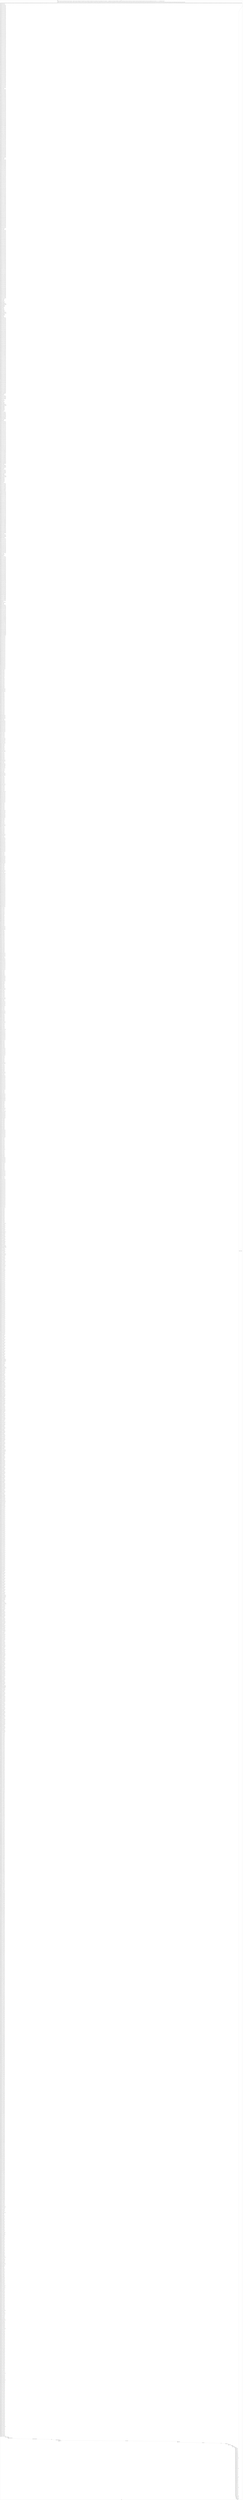 digraph G {
label="Btor2XCFA";
subgraph cluster_0 {
label="main";
main_init[];
l1[];
l3[];
l4[];
l5[];
l6[];
l7[];
l8[];
l9[];
l10[];
l11[];
l12[];
l13[];
l14[];
l15[];
l16[];
l17[];
l18[];
l19[];
l20[];
l21[];
l22[];
l23[];
l24[];
l25[];
l26[];
l27[];
l28[];
l29[];
l30[];
l31[];
l32[];
l33[];
l34[];
l35[];
l36[];
l37[];
l38[];
l39[];
l40[];
l41[];
l42[];
l43[];
l44[];
l45[];
l46[];
l47[];
l48[];
l49[];
l50[];
l51[];
l52[];
l53[];
l54[];
l55[];
l56[];
l57[];
l58[];
l59[];
l60[];
l61[];
l62[];
l63[];
l64[];
l65[];
l66[];
l67[];
l68[];
l69[];
l70[];
l71[];
l72[];
l73[];
l74[];
l75[];
l76[];
l77[];
l78[];
l79[];
l80[];
l81[];
l82[];
l83[];
l84[];
l85[];
l86[];
l87[];
l88[];
l89[];
l90[];
l91[];
l92[];
l93[];
l94[];
l95[];
l96[];
l97[];
l98[];
l99[];
l100[];
l101[];
l102[];
l103[];
l104[];
l105[];
l106[];
l107[];
l108[];
l109[];
l110[];
l111[];
l112[];
l113[];
l114[];
l115[];
l116[];
l117[];
l118[];
l119[];
l120[];
l121[];
l122[];
l123[];
l124[];
l125[];
l126[];
l127[];
l128[];
l129[];
l130[];
l131[];
l132[];
l133[];
l134[];
l135[];
l136[];
l137[];
l138[];
l139[];
l140[];
l141[];
l142[];
l143[];
l144[];
l145[];
l146[];
l147[];
l148[];
l149[];
l150[];
l151[];
l152[];
l153[];
l154[];
l155[];
l156[];
l157[];
l158[];
l159[];
l160[];
l161[];
l162[];
l163[];
l164[];
l165[];
l166[];
l167[];
l168[];
l169[];
l170[];
l171[];
l172[];
l173[];
l174[];
l175[];
l176[];
l177[];
l178[];
l179[];
l180[];
l181[];
l182[];
l183[];
l184[];
l185[];
l186[];
l187[];
l188[];
l189[];
l190[];
l191[];
l192[];
l193[];
l194[];
l195[];
l196[];
l197[];
l198[];
l199[];
l200[];
l201[];
l202[];
l203[];
l204[];
l205[];
l206[];
l207[];
l208[];
l209[];
l210[];
l211[];
l212[];
l213[];
l214[];
l215[];
l216[];
l217[];
l218[];
l219[];
l220[];
l221[];
l222[];
l223[];
l224[];
l225[];
l226[];
l227[];
l228[];
l229[];
l230[];
l231[];
l232[];
l233[];
l234[];
l235[];
l236[];
l237[];
l238[];
l239[];
l240[];
l241[];
l242[];
l243[];
l244[];
l245[];
l246[];
l247[];
l248[];
l249[];
l250[];
l251[];
l252[];
l253[];
l254[];
l255[];
l256[];
l257[];
l258[];
l259[];
l260[];
l261[];
l262[];
l263[];
l264[];
l265[];
l266[];
l267[];
l268[];
l269[];
l270[];
l271[];
l272[];
l273[];
l274[];
l275[];
l276[];
l277[];
l278[];
l279[];
l280[];
l281[];
l282[];
l283[];
l284[];
l285[];
l286[];
l287[];
l288[];
l289[];
l290[];
l291[];
l292[];
l293[];
l294[];
l295[];
l296[];
l297[];
l298[];
l299[];
l300[];
l301[];
l302[];
l303[];
l304[];
l305[];
l306[];
l307[];
l308[];
l309[];
l310[];
l311[];
l312[];
l313[];
l314[];
l315[];
l316[];
l317[];
l318[];
l319[];
l320[];
l321[];
l322[];
l323[];
l324[];
l325[];
l326[];
l327[];
l328[];
l329[];
l330[];
l331[];
l332[];
l333[];
l334[];
l335[];
l336[];
l337[];
l338[];
l339[];
l340[];
l341[];
l342[];
l343[];
l344[];
l345[];
l346[];
l347[];
l348[];
l349[];
l350[];
l351[];
l352[];
l353[];
l354[];
l355[];
l356[];
l357[];
l358[];
l359[];
l360[];
l361[];
l362[];
l363[];
l364[];
l365[];
l366[];
l367[];
l368[];
l369[];
l370[];
l371[];
l372[];
l373[];
l374[];
l375[];
l376[];
l377[];
l378[];
l379[];
l380[];
l381[];
l382[];
l383[];
l384[];
l385[];
l386[];
l387[];
l388[];
l389[];
l390[];
l391[];
l392[];
l393[];
l394[];
l395[];
l396[];
l397[];
l398[];
l399[];
l400[];
l401[];
l402[];
l403[];
l404[];
l405[];
l406[];
l407[];
l408[];
l409[];
l410[];
l411[];
l412[];
l413[];
l414[];
l415[];
l416[];
l417[];
l418[];
l419[];
l420[];
l421[];
l422[];
l423[];
l424[];
l425[];
l426[];
l427[];
l428[];
l429[];
l430[];
l431[];
l432[];
l433[];
l434[];
l435[];
l436[];
l437[];
l438[];
l439[];
l440[];
l441[];
l442[];
l443[];
l444[];
l445[];
l446[];
l447[];
l448[];
l449[];
l450[];
l451[];
l452[];
l453[];
l454[];
l455[];
l456[];
l457[];
l458[];
l459[];
l460[];
l461[];
l462[];
l463[];
l464[];
l465[];
l466[];
l467[];
l468[];
l469[];
l470[];
l471[];
l472[];
l473[];
l474[];
l475[];
l476[];
l477[];
l478[];
l479[];
l480[];
l481[];
l482[];
l483[];
l484[];
l485[];
l486[];
l487[];
l488[];
l489[];
l490[];
l491[];
l492[];
l493[];
l494[];
l495[];
l496[];
l497[];
l498[];
l499[];
l500[];
l501[];
l502[];
l503[];
l504[];
l505[];
l506[];
l507[];
l508[];
l509[];
l510[];
l511[];
l512[];
l513[];
l514[];
l515[];
l516[];
l517[];
l518[];
l519[];
l520[];
l521[];
l522[];
l523[];
l524[];
l525[];
l526[];
l527[];
l528[];
l529[];
l530[];
l531[];
l532[];
l533[];
l534[];
l535[];
l536[];
l537[];
l538[];
l539[];
l540[];
l541[];
l542[];
l543[];
l544[];
l545[];
l546[];
l547[];
l548[];
l549[];
l550[];
l551[];
l552[];
l553[];
l554[];
l555[];
l556[];
l557[];
l558[];
l559[];
l560[];
l561[];
l562[];
l563[];
l564[];
l565[];
l566[];
l567[];
l568[];
l569[];
l570[];
l571[];
l572[];
l573[];
l574[];
l575[];
l576[];
l577[];
l578[];
l579[];
l580[];
l581[];
l582[];
l583[];
l584[];
l585[];
l586[];
l587[];
l588[];
l589[];
l590[];
l591[];
l592[];
l593[];
l594[];
l595[];
l596[];
l597[];
l598[];
l599[];
l600[];
l601[];
l602[];
l603[];
l604[];
l605[];
l606[];
l607[];
l608[];
l609[];
l610[];
l611[];
l612[];
l613[];
l614[];
l615[];
l616[];
l617[];
l618[];
l619[];
l620[];
l621[];
l622[];
l623[];
l624[];
l625[];
l626[];
l627[];
l628[];
l629[];
l630[];
l631[];
l632[];
l633[];
l634[];
l635[];
l636[];
l637[];
l638[];
l639[];
l640[];
l641[];
l642[];
l643[];
l644[];
l645[];
l646[];
l647[];
l648[];
l649[];
l650[];
l651[];
l652[];
l653[];
l654[];
l655[];
l656[];
l657[];
l658[];
l659[];
l660[];
l661[];
l662[];
l663[];
l664[];
l665[];
l666[];
l667[];
l668[];
l669[];
l670[];
l671[];
l672[];
l673[];
l674[];
l675[];
l676[];
l677[];
l678[];
l679[];
l680[];
l681[];
l682[];
l683[];
l684[];
l685[];
l686[];
l687[];
l688[];
l689[];
l690[];
l691[];
l692[];
l693[];
l694[];
l695[];
l696[];
l697[];
l698[];
l699[];
l700[];
l701[];
l702[];
l703[];
l704[];
l705[];
l706[];
l707[];
l708[];
l709[];
l710[];
l711[];
l712[];
l713[];
l714[];
l715[];
l716[];
l717[];
l718[];
l719[];
l720[];
l721[];
l722[];
l723[];
l724[];
l725[];
l726[];
l727[];
l728[];
l729[];
l730[];
l731[];
l732[];
l733[];
l734[];
l735[];
l736[];
l737[];
l738[];
l739[];
l740[];
l741[];
l742[];
l743[];
l744[];
l745[];
l746[];
l747[];
l748[];
l749[];
l750[];
l751[];
l752[];
l753[];
l754[];
l755[];
l756[];
l757[];
l758[];
l759[];
l760[];
l761[];
l762[];
l763[];
l764[];
l765[];
l766[];
l767[];
l768[];
l769[];
l770[];
l771[];
l772[];
l773[];
l774[];
l775[];
l776[];
l777[];
l778[];
l779[];
l780[];
l781[];
l782[];
l783[];
l784[];
l785[];
l786[];
l787[];
l788[];
l789[];
l790[];
l791[];
l792[];
l793[];
l794[];
l795[];
l796[];
l797[];
l798[];
l799[];
l800[];
l801[];
l802[];
l803[];
l804[];
l805[];
l806[];
l807[];
l808[];
l809[];
l810[];
l811[];
l812[];
l813[];
l814[];
l815[];
l816[];
l817[];
l818[];
l819[];
l820[];
l821[];
l822[];
l823[];
l824[];
l825[];
l826[];
l827[];
l828[];
l829[];
l830[];
l831[];
l832[];
l833[];
l834[];
l835[];
l836[];
l837[];
l838[];
l839[];
l840[];
l841[];
l842[];
l843[];
l844[];
l845[];
l846[];
l847[];
l848[];
l849[];
l850[];
l851[];
l852[];
l853[];
l854[];
l855[];
l856[];
l857[];
l858[];
l859[];
l860[];
l861[];
l862[];
l863[];
l864[];
l865[];
l866[];
l867[];
l868[];
l869[];
l870[];
l871[];
l872[];
l873[];
l874[];
l875[];
l876[];
l877[];
l878[];
l879[];
l880[];
l881[];
l882[];
l883[];
l884[];
l885[];
l886[];
l887[];
l888[];
l889[];
l890[];
l891[];
l892[];
l893[];
l894[];
l895[];
l896[];
l897[];
l898[];
l899[];
l900[];
l901[];
l902[];
l903[];
l904[];
l905[];
l906[];
l907[];
l908[];
l909[];
l910[];
l911[];
l912[];
l913[];
l914[];
l915[];
l916[];
l917[];
l918[];
l919[];
l920[];
l921[];
l922[];
l923[];
l924[];
l925[];
l926[];
l927[];
l928[];
l929[];
l930[];
l931[];
l932[];
l933[];
l934[];
l935[];
l936[];
l937[];
l938[];
l939[];
l940[];
l941[];
l942[];
l943[];
l944[];
l945[];
l946[];
l947[];
l948[];
l949[];
l950[];
l951[];
l952[];
l953[];
l954[];
l955[];
l956[];
l957[];
l958[];
l959[];
l960[];
l961[];
l962[];
l963[];
l964[];
l965[];
l966[];
l967[];
l968[];
l969[];
l970[];
l971[];
l972[];
l973[];
l974[];
l975[];
l976[];
l977[];
l978[];
l979[];
l980[];
l981[];
l982[];
l983[];
l984[];
l985[];
l986[];
l987[];
l988[];
l989[];
l990[];
l991[];
l992[];
l993[];
l994[];
l995[];
l996[];
l997[];
l998[];
l999[];
l1000[];
l1001[];
l1002[];
l1003[];
l1004[];
l1005[];
l1006[];
l1007[];
l1008[];
l1009[];
l1010[];
l1011[];
l1012[];
l1013[];
l1014[];
l1015[];
l1016[];
l1017[];
l1018[];
l1019[];
l1020[];
l1021[];
l1022[];
l1023[];
l1024[];
l1025[];
l1026[];
l1027[];
l1028[];
l1029[];
l1030[];
l1031[];
l1032[];
l1033[];
l1034[];
l1035[];
l1036[];
l1037[];
l1038[];
l1039[];
l1040[];
l1041[];
l1042[];
l1043[];
l1044[];
l1045[];
l1046[];
l1047[];
l1048[];
l1049[];
l1050[];
l1051[];
l1052[];
l1053[];
l1054[];
l1055[];
l1056[];
l1057[];
l1058[];
l1059[];
l1060[];
l1061[];
l1062[];
l1063[];
l1064[];
l1065[];
l1066[];
l1067[];
l1068[];
l1069[];
l1070[];
l1071[];
l1072[];
l1073[];
l1074[];
l1075[];
l1076[];
l1077[];
l1078[];
l1079[];
l1080[];
l1081[];
l1082[];
l1083[];
l1084[];
l1085[];
l1086[];
l1087[];
l1088[];
l1089[];
l1090[];
l1091[];
l1092[];
l1093[];
l1094[];
l1095[];
l1096[];
l1097[];
l1098[];
l1099[];
l1100[];
l1101[];
l1102[];
l1103[];
l1104[];
l1105[];
l1106[];
l1107[];
l1108[];
l1109[];
l1110[];
l1111[];
l1112[];
l1113[];
l1114[];
l1115[];
l1116[];
l1117[];
l1118[];
l1119[];
l1120[];
l1121[];
l1122[];
l1123[];
l1124[];
l1125[];
l1126[];
l1127[];
l1128[];
l1129[];
l1130[];
l1131[];
l1132[];
l1133[];
l1134[];
l1135[];
l1136[];
l1137[];
l1138[];
l1139[];
l1140[];
l1141[];
l1142[];
l1143[];
l1144[];
l1145[];
l1146[];
l1147[];
l1148[];
l1149[];
l1150[];
l1151[];
l1152[];
l1153[];
l1154[];
l1155[];
l1156[];
l1157[];
l1158[];
l1159[];
l1160[];
l1161[];
l1162[];
l1163[];
l1164[];
l1165[];
l1166[];
l1167[];
l1168[];
l1169[];
l1170[];
l1171[];
l1172[];
l1173[];
l1174[];
l1175[];
l1176[];
l1177[];
l1178[];
l1179[];
l1180[];
l1181[];
l1182[];
l1183[];
l1184[];
l1185[];
l1186[];
l1187[];
l1188[];
l1189[];
l1190[];
l1191[];
l1192[];
l1193[];
l1194[];
l1195[];
l1196[];
l1197[];
l1198[];
l1199[];
l1200[];
l1201[];
l1202[];
l1203[];
l1204[];
l1205[];
l1206[];
l1207[];
l1208[];
l1209[];
l1210[];
l1211[];
l1212[];
l1213[];
l1214[];
l1215[];
l1216[];
l1217[];
l1218[];
l1219[];
l1220[];
l1221[];
l1222[];
l1223[];
l1224[];
l1225[];
l1226[];
l1227[];
l1228[];
l1229[];
l1230[];
l1231[];
l1232[];
l1233[];
l1234[];
l1235[];
l1236[];
l1237[];
l1238[];
l1239[];
l1240[];
l1241[];
l1242[];
l1243[];
l1244[];
l1245[];
l1246[];
l1247[];
l1248[];
l1249[];
l1250[];
l1251[];
l1252[];
l1253[];
l1254[];
l1255[];
l1256[];
l1257[];
l1258[];
l1259[];
l1260[];
l1261[];
l1262[];
l1263[];
l1264[];
l1265[];
l1266[];
l1267[];
l1268[];
l1269[];
l1270[];
l1271[];
l1272[];
l1273[];
l1274[];
l1275[];
l1276[];
l1277[];
l1278[];
l1279[];
l1280[];
l1281[];
l1282[];
l1283[];
l1284[];
l1285[];
l1286[];
l1287[];
l1288[];
l1289[];
l1290[];
l1291[];
l1292[];
l1293[];
l1294[];
l1295[];
l1296[];
l1297[];
l1298[];
l1299[];
l1300[];
l1301[];
l1302[];
l1303[];
l1304[];
l1305[];
l1306[];
l1307[];
l1308[];
l1309[];
l1310[];
l1311[];
l1312[];
l1313[];
l1314[];
l1315[];
l1316[];
l1317[];
l1318[];
l1319[];
l1320[];
l1321[];
l1322[];
l1323[];
l1324[];
l1325[];
l1326[];
l1327[];
l1328[];
l1329[];
l1330[];
l1331[];
l1332[];
l1333[];
l1334[];
l1335[];
l1336[];
l1337[];
l1338[];
l1339[];
l1340[];
l1341[];
l1342[];
l1343[];
l1344[];
l1345[];
l1346[];
l1347[];
l1348[];
l1349[];
l1350[];
l1351[];
l1352[];
l1353[];
l1354[];
l1355[];
l1356[];
l1357[];
l1358[];
l1359[];
l1360[];
l1361[];
l1362[];
l1363[];
l1364[];
l1365[];
l1366[];
l1367[];
l1368[];
l1369[];
l1370[];
l1371[];
l1372[];
l1373[];
l1374[];
l1375[];
l1376[];
l1377[];
l1378[];
l1379[];
l1380[];
l1381[];
l1382[];
l1383[];
l1384[];
l1385[];
l1386[];
l1387[];
l1388[];
l1389[];
l1390[];
l1391[];
l1392[];
l1393[];
l1394[];
l1395[];
l1396[];
l1397[];
l1398[];
l1399[];
l1400[];
l1401[];
l1402[];
l1403[];
l1404[];
l1405[];
l1406[];
l1407[];
l1408[];
l1409[];
l1410[];
l1411[];
l1412[];
l1413[];
l1414[];
l1415[];
l1416[];
l1417[];
l1418[];
l1419[];
l1420[];
l1421[];
l1422[];
l1423[];
l1424[];
l1425[];
l1426[];
l1427[];
l1428[];
l1429[];
l1430[];
l1431[];
l1432[];
l1433[];
l1434[];
l1435[];
l1436[];
l1437[];
l1438[];
l1439[];
l1440[];
l1441[];
l1442[];
l1443[];
l1444[];
l1445[];
l1446[];
l1447[];
l1448[];
l1449[];
l1450[];
l1451[];
l1452[];
l1453[];
l1454[];
l1455[];
l1456[];
l1457[];
l1458[];
l1459[];
l1460[];
l1461[];
l1462[];
l1463[];
l1464[];
l1465[];
l1466[];
l1467[];
l1468[];
l1469[];
l1470[];
l1471[];
l1472[];
l1473[];
l1474[];
l1475[];
l1476[];
l1477[];
l1478[];
l1479[];
l1480[];
l1481[];
l1482[];
l1483[];
l1484[];
l1485[];
l1486[];
l1487[];
l1488[];
l1489[];
l1490[];
l1491[];
l1492[];
l1493[];
l1494[];
l1495[];
l1496[];
l1497[];
l1498[];
l1499[];
l1500[];
l1501[];
l1502[];
l1503[];
l1504[];
l1505[];
l1506[];
l1507[];
l1508[];
l1509[];
l1510[];
l1511[];
l1512[];
l1513[];
l1514[];
l1515[];
l1516[];
l1517[];
l1518[];
l1519[];
l1520[];
l1521[];
l1522[];
l1523[];
l1524[];
l1525[];
l1526[];
l1527[];
l1528[];
l1529[];
l1530[];
l1531[];
l1532[];
l1533[];
l1534[];
l1535[];
l1536[];
l1537[];
l1538[];
l1539[];
l1540[];
l1541[];
l1542[];
l1543[];
l1544[];
l1545[];
l1546[];
l1547[];
l1548[];
l1549[];
l1550[];
l1551[];
l1552[];
l1553[];
l1554[];
l1555[];
l1556[];
l1557[];
l1558[];
l1559[];
l1560[];
l1561[];
l1562[];
l1563[];
l1564[];
l1565[];
l1566[];
l1567[];
l1568[];
l1569[];
l1570[];
l1571[];
l1572[];
l1573[];
l1574[];
l1575[];
l1576[];
l1577[];
l1578[];
l1579[];
l1580[];
l1581[];
l1582[];
l1583[];
l1584[];
l1585[];
l1586[];
l1587[];
l1588[];
l1589[];
l1590[];
l1591[];
l1592[];
l1593[];
l1594[];
l1595[];
l1596[];
l1597[];
l1598[];
l1599[];
l1600[];
l1601[];
l1602[];
l1603[];
l1604[];
l1605[];
l1606[];
l1607[];
l1608[];
l1609[];
l1610[];
l1611[];
l1612[];
l1613[];
l1614[];
l1615[];
l1616[];
l1617[];
l1618[];
l1619[];
l1620[];
l1621[];
l1622[];
l1623[];
l1624[];
l1625[];
l1626[];
l1627[];
l1628[];
l1629[];
l1630[];
l1631[];
l1632[];
l1633[];
l1634[];
l1635[];
l1636[];
l1637[];
l1638[];
l1639[];
l1640[];
l1641[];
l1642[];
l1643[];
l1644[];
l1645[];
l1646[];
l1647[];
l1648[];
l1649[];
l1650[];
l1651[];
l1652[];
l1653[];
l1654[];
l1655[];
l1656[];
l1657[];
l1658[];
l1659[];
l1660[];
l1661[];
l1662[];
l1663[];
l1664[];
l1665[];
l1666[];
l1667[];
l1668[];
l1669[];
l1670[];
l1671[];
l1672[];
l1673[];
l1674[];
l1675[];
l1676[];
l1677[];
l1678[];
l1679[];
l1680[];
l1681[];
l1682[];
l1683[];
l1684[];
l1685[];
l1686[];
l1687[];
l1688[];
l1689[];
l1690[];
l1691[];
l1692[];
l1693[];
l1694[];
l1695[];
l1696[];
l1697[];
l1698[];
l1699[];
l1700[];
l1701[];
l1702[];
l1703[];
l1704[];
l1705[];
l1706[];
l1707[];
l1708[];
l1709[];
l1710[];
l1711[];
l1712[];
l1713[];
l1714[];
l1715[];
l1716[];
l1717[];
l1718[];
l1719[];
l1720[];
l1721[];
l1722[];
l1723[];
l1724[];
l1725[];
l1726[];
l1727[];
l1728[];
l1729[];
l1730[];
l1731[];
l1732[];
l1733[];
l1734[];
l1735[];
l1736[];
l1737[];
l1738[];
l1739[];
l1740[];
l1741[];
l1742[];
l1743[];
l1744[];
l1745[];
l1746[];
l1747[];
l1748[];
l1749[];
l1750[];
l1751[];
l1752[];
l1753[];
l1754[];
l1755[];
l1756[];
l1757[];
l1758[];
l1759[];
l1760[];
l1761[];
l1762[];
l1763[];
l1764[];
l1765[];
l1766[];
l1767[];
l1768[];
l1769[];
l1770[];
l1771[];
l1772[];
l1773[];
l1774[];
l1775[];
l1776[];
l1777[];
l1778[];
l1779[];
l1780[];
l1781[];
l1782[];
l1783[];
l1784[];
l1785[];
l1786[];
l1787[];
l1788[];
l1789[];
l1790[];
l1791[];
l1792[];
l1793[];
l1794[];
l1795[];
l1796[];
l1797[];
l1798[];
l1799[];
l1800[];
l1801[];
l1802[];
l1803[];
l1804[];
l1805[];
l1806[];
l1807[];
l1808[];
l1809[];
l1810[];
l1811[];
l1812[];
l1813[];
l1814[];
l1815[];
l1816[];
l1817[];
l1818[];
l1819[];
l1820[];
l1821[];
l1822[];
l1823[];
l1824[];
l1825[];
l1826[];
l1827[];
l1828[];
l1829[];
l1830[];
l1831[];
l1832[];
l1833[];
l1834[];
l1835[];
l1836[];
l1837[];
l1838[];
l1839[];
l1840[];
l1841[];
l1842[];
l1843[];
l1844[];
l1845[];
l1846[];
l1847[];
l1848[];
l1849[];
l1850[];
l1851[];
l1852[];
l1853[];
l1854[];
l1855[];
l1856[];
l1857[];
l1858[];
l1859[];
l1860[];
l1861[];
l1862[];
l1863[];
l1864[];
l1865[];
l1866[];
l1867[];
l1868[];
l1869[];
l1870[];
l1871[];
l1872[];
l1873[];
l1874[];
l1875[];
l1876[];
l1877[];
l1878[];
l1879[];
l1880[];
l1881[];
l1882[];
l1883[];
l1884[];
l1885[];
l1886[];
l1887[];
l1888[];
l1889[];
l1890[];
l1891[];
l1892[];
l1893[];
l1894[];
l1895[];
l1896[];
l1897[];
l1898[];
l1899[];
l1900[];
l1901[];
l1902[];
l1903[];
l1904[];
l1905[];
l1906[];
l1907[];
l1908[];
l1909[];
l1910[];
l1911[];
l1912[];
l1913[];
l1914[];
l1915[];
l1916[];
l1917[];
l1918[];
l1919[];
l1920[];
l1921[];
l1922[];
l1923[];
l1924[];
l1925[];
l1926[];
l1927[];
l1928[];
l1929[];
l1930[];
l1931[];
l1932[];
l1933[];
l1934[];
l1935[];
l1936[];
l1937[];
l1938[];
l1939[];
l1940[];
l1941[];
l1942[];
l1943[];
l1944[];
l1945[];
l1946[];
l1947[];
l1948[];
l1949[];
l1950[];
l1951[];
l1952[];
l1953[];
l1954[];
l1955[];
l1956[];
l1957[];
l1958[];
l1959[];
l1960[];
l1961[];
l1962[];
l1963[];
l1964[];
l1965[];
l1966[];
l1967[];
l1968[];
l1969[];
l1970[];
l1971[];
l1972[];
l1973[];
l1974[];
l1975[];
l1976[];
l1977[];
l1978[];
l1979[];
l1980[];
l1981[];
l1982[];
l1983[];
l1984[];
l1985[];
l1986[];
l1987[];
l1988[];
l1989[];
l1990[];
l1991[];
l1992[];
l1993[];
l1994[];
l1995[];
l1996[];
l1997[];
l1998[];
l1999[];
l2000[];
l2001[];
l2002[];
l2003[];
l2004[];
l2005[];
l2006[];
l2007[];
l2008[];
l2009[];
l2010[];
l2011[];
l2012[];
l2013[];
l2014[];
l2015[];
l2016[];
l2017[];
l2018[];
l2019[];
l2020[];
l2021[];
l2022[];
l2023[];
l2024[];
l2025[];
l2026[];
l2027[];
l2028[];
l2029[];
l2030[];
l2031[];
l2032[];
l2033[];
l2034[];
l2035[];
l2036[];
l2037[];
l2038[];
l2039[];
l2040[];
l2041[];
l2042[];
l2043[];
l2044[];
l2045[];
l2046[];
l2047[];
l2048[];
l2049[];
l2050[];
l2051[];
l2052[];
l2053[];
l2054[];
l2055[];
l2056[];
l2057[];
l2058[];
l2059[];
l2060[];
l2061[];
l2062[];
l2063[];
l2064[];
l2065[];
l2066[];
l2067[];
l2068[];
l2069[];
l2070[];
l2071[];
l2072[];
l2073[];
l2074[];
l2075[];
l2076[];
l2077[];
l2078[];
l2079[];
l2080[];
l2081[];
l2082[];
l2083[];
l2084[];
l2085[];
l2086[];
l2087[];
l2088[];
l2089[];
l2090[];
l2091[];
l2092[];
l2093[];
l2094[];
l2095[];
l2096[];
l2097[];
l2098[];
l2099[];
l2100[];
l2101[];
l2102[];
l2103[];
l2104[];
l2105[];
l2106[];
l2107[];
l2108[];
l2109[];
l2110[];
l2111[];
l2112[];
l2113[];
l2114[];
l2115[];
l2116[];
l2117[];
l2118[];
l2119[];
l2120[];
l2121[];
l2122[];
l2123[];
l2124[];
l2125[];
l2126[];
l2127[];
l2128[];
l2129[];
l2130[];
l2131[];
l2132[];
l2133[];
l2134[];
l2135[];
l2136[];
l2137[];
l2138[];
l2139[];
l2140[];
l2141[];
l2142[];
l2143[];
l2144[];
l2145[];
l2146[];
l2147[];
l2148[];
l2149[];
l2150[];
l2151[];
l2152[];
l2153[];
l2154[];
l2155[];
l2156[];
l2157[];
l2158[];
l2159[];
l2160[];
l2161[];
l2162[];
l2163[];
l2164[];
l2165[];
l2166[];
l2167[];
l2168[];
l2169[];
l2170[];
l2171[];
l2172[];
l2173[];
l2174[];
l2175[];
l2176[];
l2177[];
l2178[];
l2179[];
l2180[];
l2181[];
l2182[];
l2183[];
l2184[];
l2185[];
l2186[];
l2187[];
l2188[];
l2189[];
l2190[];
l2191[];
l2192[];
l2193[];
l2194[];
l2195[];
l2196[];
l2197[];
l2198[];
l2199[];
l2200[];
l2201[];
l2202[];
l2203[];
l2204[];
l2205[];
l2206[];
l2207[];
l2208[];
l2209[];
l2210[];
l2211[];
l2212[];
l2213[];
l2214[];
l2215[];
l2216[];
l2217[];
l2218[];
l2219[];
l2220[];
l2221[];
l2222[];
l2223[];
l2224[];
l2225[];
l2226[];
l2227[];
l2228[];
l2229[];
l2230[];
l2231[];
l2232[];
l2233[];
l2234[];
l2235[];
l2236[];
l2237[];
l2238[];
l2239[];
l2240[];
l2241[];
l2242[];
l2243[];
l2244[];
l2245[];
l2246[];
l2247[];
l2248[];
l2249[];
l2250[];
l2251[];
l2252[];
l2253[];
l2254[];
l2255[];
l2256[];
l2257[];
l2258[];
l2259[];
l2260[];
l2261[];
l2262[];
l2263[];
l2264[];
l2265[];
l2266[];
l2267[];
l2268[];
l2269[];
l2270[];
l2271[];
l2272[];
l2273[];
l2274[];
l2275[];
l2276[];
l2277[];
l2278[];
l2279[];
l2280[];
l2281[];
l2282[];
l2283[];
l2284[];
l2285[];
l2286[];
l2287[];
l2288[];
l2289[];
l2290[];
l2291[];
l2292[];
l2293[];
l2294[];
l2295[];
l2296[];
l2297[];
l2298[];
l2299[];
l2300[];
l2301[];
l2302[];
l2303[];
l2304[];
l2305[];
l2306[];
l2307[];
l2308[];
l2309[];
l2310[];
l2311[];
l2312[];
l2313[];
l2314[];
l2315[];
l2316[];
l2317[];
l2318[];
l2319[];
l2320[];
l2321[];
l2322[];
l2323[];
l2324[];
l2325[];
l2326[];
l2327[];
l2328[];
l2329[];
l2330[];
l2331[];
l2332[];
l2333[];
l2334[];
l2335[];
l2336[];
l2337[];
l2338[];
l2339[];
l2340[];
l2341[];
l2342[];
l2343[];
l2344[];
l2345[];
l2346[];
l2347[];
l2348[];
l2349[];
l2350[];
l2351[];
l2352[];
l2353[];
l2354[];
l2355[];
l2356[];
l2357[];
l2358[];
l2359[];
l2360[];
l2361[];
l2362[];
l2363[];
l2364[];
l2365[];
l2366[];
l2367[];
l2368[];
l2369[];
l2370[];
l2371[];
l2372[];
l2373[];
l2374[];
l2375[];
l2376[];
l2377[];
l2378[];
l2379[];
l2380[];
l2381[];
l2382[];
l2383[];
l2384[];
l2385[];
l2386[];
l2387[];
l2388[];
l2389[];
l2390[];
l2391[];
l2392[];
l2393[];
l2394[];
l2395[];
l2396[];
l2397[];
l2398[];
l2399[];
l2400[];
l2401[];
l2402[];
l2403[];
l2404[];
l2405[];
l2406[];
l2407[];
l2408[];
l2409[];
l2410[];
l2411[];
l2412[];
l2413[];
l2414[];
l2415[];
l2416[];
l2417[];
l2418[];
l2419[];
l2420[];
l2421[];
l2422[];
l2423[];
l2424[];
l2425[];
l2426[];
l2427[];
l2428[];
l2429[];
l2430[];
l2431[];
l2432[];
l2433[];
l2434[];
l2435[];
l2436[];
l2437[];
l2438[];
l2439[];
l2440[];
l2441[];
l2442[];
l2443[];
l2444[];
l2445[];
l2446[];
l2447[];
l2448[];
l2449[];
l2450[];
l2451[];
l2452[];
l2453[];
l2454[];
l2455[];
l2456[];
l2457[];
l2458[];
l2459[];
l2460[];
l2461[];
l2462[];
l2463[];
l2464[];
l2465[];
l2466[];
l2467[];
l2468[];
l2469[];
l2470[];
l2471[];
l2472[];
l2473[];
l2474[];
l2475[];
l2476[];
l2477[];
l2478[];
l2479[];
l2480[];
l2481[];
l2482[];
l2483[];
l2484[];
l2485[];
l2486[];
l2487[];
l2488[];
l2489[];
l2490[];
l2491[];
l2492[];
l2493[];
l2494[];
l2495[];
l2496[];
l2497[];
l2498[];
l2499[];
l2500[];
l2501[];
l2502[];
l2503[];
l2504[];
l2505[];
l2506[];
l2507[];
l2508[];
l2509[];
l2510[];
l2511[];
l2512[];
l2513[];
l2514[];
l2515[];
l2516[];
l2517[];
l2518[];
l2519[];
l2520[];
l2521[];
l2522[];
l2523[];
l2524[];
l2525[];
l2526[];
l2527[];
l2528[];
l2529[];
l2530[];
l2531[];
l2532[];
l2533[];
l2534[];
l2535[];
l2536[];
l2537[];
l2538[];
l2539[];
l2540[];
l2541[];
l2542[];
l2543[];
l2544[];
l2545[];
l2546[];
l2547[];
l2548[];
l2549[];
l2550[];
l2551[];
l2552[];
l2553[];
l2554[];
l2555[];
l2556[];
l2557[];
l2558[];
l2559[];
l2560[];
l2561[];
l2562[];
l2563[];
l2564[];
l2565[];
l2566[];
main_error[];
l2567[];
l2568[];
l2569[];
l2570[];
l2571[];
l2572[];
l2573[];
l2574[];
l2575[];
l2576[];
l2577[];
l2578[];
l2579[];
l2580[];
l2581[];
l2582[];
l2583[];
l2584[];
l2585[];
l2586[];
l2587[];
l2588[];
l2589[];
l2590[];
l2591[];
l2592[];
l2593[];
l2594[];
l2595[];
l2596[];
l2597[];
l2598[];
l2599[];
l2600[];
l2601[];
l2602[];
l2603[];
l2604[];
l2605[];
l2606[];
l2607[];
l2608[];
l2609[];
l2610[];
l2611[];
l2612[];
l2613[];
l2614[];
l2615[];
l2616[];
l2617[];
l2618[];
l2619[];
l2620[];
l2621[];
l2622[];
l2623[];
l2624[];
l2625[];
l2626[];
l2627[];
l2628[];
main_init -> l1 [label="[(assign const_7 #b00000000),(assign const_18 #b0000000000000000),(assign const_43 #b0),(assign const_137 #b00000000),(assign const_146 #b00000001),(assign const_315 #b11111111),(assign const_316 #b00000011),(assign const_317 #b00000010),(assign const_543 #b000000000000000000000000),(assign const_545 #b00000000000000000000000000000001),(assign const_546 #b0000000000000000),(assign const_548 #b00000000000000000000000000010000),(assign const_551 #b00000000000000000000000000000000),(assign const_552 #b00000000000000000000000000100000),(assign const_651 #b1111111111111111),(assign const_666 #b00000000000000000000000000010000),(assign const_687 #b00000000),(assign const_698 #b0000000000110001),(assign const_699 #b0000000000110000),(assign const_700 #b0000000000100001),(assign const_701 #b0000000000100000),(assign const_702 #b0000000000010001),(assign const_703 #b0000000000010000),(assign const_704 #b0000000000000001),(assign const_705 #b0000000000000000),(assign const_706 #b0000000000000011),(assign const_707 #b0000000000000010),(assign const_1669 #b00000000000000000000000000000011),(assign const_1702 #b11111111111111111111111111111111),(assign const_1815 #b00000000000000000000000000000010)] "];
l3 -> l4 [label="[(havoc input_136),(havoc input_138),(havoc input_139),(havoc input_140),(havoc input_141),(havoc input_142),(havoc input_143),(havoc input_144),(havoc input_145),(havoc input_147),(havoc input_148),(havoc input_149),(havoc input_150),(havoc input_151),(havoc input_152),(havoc input_153),(havoc input_154),(havoc input_155),(havoc input_156),(havoc input_157),(havoc input_158),(havoc input_159),(havoc input_160),(havoc input_161),(havoc input_162),(havoc input_163),(havoc input_164),(havoc input_165),(havoc input_166),(havoc input_167),(havoc input_168),(havoc input_169),(havoc input_170),(havoc input_171),(havoc input_172),(havoc input_173),(havoc input_174),(havoc input_175),(havoc input_176),(havoc input_177),(havoc input_178),(havoc input_179),(havoc input_180),(havoc input_181),(havoc input_182),(havoc input_183),(havoc input_184),(havoc input_185),(havoc input_186),(havoc input_187),(havoc input_188),(havoc input_189),(havoc input_190),(havoc input_191),(havoc input_192),(havoc input_193),(havoc input_194),(havoc input_195),(havoc input_196),(havoc input_197),(havoc input_198),(havoc input_199),(havoc input_200),(havoc input_201),(havoc input_202),(havoc input_203),(havoc input_204),(havoc input_205),(havoc input_206),(havoc input_207),(havoc input_208),(havoc input_209),(havoc input_210),(havoc input_211),(havoc input_212),(havoc input_213),(havoc input_214),(havoc input_215),(havoc input_216),(havoc input_217),(havoc input_218),(havoc input_219),(havoc input_220),(havoc input_221),(havoc input_222),(havoc input_223),(havoc input_224),(havoc input_225),(havoc input_657),(havoc input_658),(havoc input_659),(havoc input_660),(havoc input_661),(havoc input_665),(havoc input_686),(havoc input_689),(havoc input_690),(havoc input_691),(havoc input_692),(havoc input_693),(havoc input_694),(havoc input_696),(havoc input_697),(havoc input_754),(havoc input_755),(havoc input_756),(havoc input_769),(havoc input_770),(havoc input_771),(havoc input_772),(havoc input_773),(havoc input_774),(havoc input_794),(havoc input_795),(havoc input_796),(havoc input_797),(havoc input_798),(havoc input_799),(havoc input_800),(havoc input_801),(havoc input_802),(havoc input_849),(havoc input_850),(havoc input_851),(havoc input_858),(havoc input_859),(havoc input_860),(havoc input_861),(havoc input_862),(havoc input_863),(havoc input_864),(havoc input_865),(havoc input_866),(havoc input_867),(havoc input_868),(havoc input_869),(havoc input_870),(havoc input_871),(havoc input_872),(havoc input_873),(havoc input_894),(havoc input_895),(havoc input_896),(havoc input_897),(havoc input_898),(havoc input_899),(havoc input_900),(havoc input_901),(havoc input_902),(havoc input_903),(havoc input_904),(havoc input_905),(havoc input_906),(havoc input_907),(havoc input_908),(havoc input_909),(havoc input_910),(havoc input_911),(havoc input_912),(havoc input_961),(havoc input_1091),(havoc input_1093),(havoc input_1254),(havoc input_1364),(havoc input_1366),(havoc input_1527),(havoc input_1619)] "];
l4 -> l5 [label="[(assign binary_134 (bvand state_82 (bvnot state_132)))] "];
l5 -> l6 [label="[(assign ternary_226 (ite (= input_225 #b1) const_146 state_8))] "];
l6 -> l7 [label="[(assign ternary_227 (ite (= input_224 #b1) const_146 ternary_226))] "];
l7 -> l8 [label="[(assign ternary_228 (ite (= input_223 #b1) const_146 ternary_227))] "];
l8 -> l9 [label="[(assign ternary_229 (ite (= input_222 #b1) const_146 ternary_228))] "];
l9 -> l10 [label="[(assign ternary_230 (ite (= input_221 #b1) const_146 ternary_229))] "];
l10 -> l11 [label="[(assign ternary_231 (ite (= input_220 #b1) const_146 ternary_230))] "];
l11 -> l12 [label="[(assign ternary_232 (ite (= input_219 #b1) const_146 ternary_231))] "];
l12 -> l13 [label="[(assign ternary_233 (ite (= input_218 #b1) const_146 ternary_232))] "];
l13 -> l14 [label="[(assign ternary_234 (ite (= input_217 #b1) const_146 ternary_233))] "];
l14 -> l15 [label="[(assign ternary_235 (ite (= input_216 #b1) const_146 ternary_234))] "];
l15 -> l16 [label="[(assign ternary_236 (ite (= input_215 #b1) const_146 ternary_235))] "];
l16 -> l17 [label="[(assign ternary_237 (ite (= input_214 #b1) const_146 ternary_236))] "];
l17 -> l18 [label="[(assign ternary_238 (ite (= input_213 #b1) const_146 ternary_237))] "];
l18 -> l19 [label="[(assign ternary_239 (ite (= input_212 #b1) const_146 ternary_238))] "];
l19 -> l20 [label="[(assign ternary_240 (ite (= input_211 #b1) const_146 ternary_239))] "];
l20 -> l21 [label="[(assign ternary_241 (ite (= input_210 #b1) const_146 ternary_240))] "];
l21 -> l22 [label="[(assign ternary_242 (ite (= input_209 #b1) const_146 ternary_241))] "];
l22 -> l23 [label="[(assign ternary_243 (ite (= input_208 #b1) const_146 ternary_242))] "];
l23 -> l24 [label="[(assign ternary_244 (ite (= input_207 #b1) const_146 ternary_243))] "];
l24 -> l25 [label="[(assign ternary_245 (ite (= input_206 #b1) const_146 ternary_244))] "];
l25 -> l26 [label="[(assign ternary_246 (ite (= input_205 #b1) const_146 ternary_245))] "];
l26 -> l27 [label="[(assign ternary_247 (ite (= input_204 #b1) const_146 ternary_246))] "];
l27 -> l28 [label="[(assign ternary_248 (ite (= input_203 #b1) const_146 ternary_247))] "];
l28 -> l29 [label="[(assign ternary_249 (ite (= input_202 #b1) const_146 ternary_248))] "];
l29 -> l30 [label="[(assign ternary_250 (ite (= input_201 #b1) const_146 ternary_249))] "];
l30 -> l31 [label="[(assign ternary_251 (ite (= input_200 #b1) const_146 ternary_250))] "];
l31 -> l32 [label="[(assign ternary_252 (ite (= input_199 #b1) const_146 ternary_251))] "];
l32 -> l33 [label="[(assign ternary_253 (ite (= input_198 #b1) const_146 ternary_252))] "];
l33 -> l34 [label="[(assign ternary_254 (ite (= input_197 #b1) const_146 ternary_253))] "];
l34 -> l35 [label="[(assign ternary_255 (ite (= input_196 #b1) const_146 ternary_254))] "];
l35 -> l36 [label="[(assign ternary_256 (ite (= input_195 #b1) const_146 ternary_255))] "];
l36 -> l37 [label="[(assign ternary_257 (ite (= input_194 #b1) const_146 ternary_256))] "];
l37 -> l38 [label="[(assign ternary_258 (ite (= input_193 #b1) const_146 ternary_257))] "];
l38 -> l39 [label="[(assign ternary_259 (ite (= input_192 #b1) const_146 ternary_258))] "];
l39 -> l40 [label="[(assign ternary_260 (ite (= input_191 #b1) const_146 ternary_259))] "];
l40 -> l41 [label="[(assign ternary_261 (ite (= input_190 #b1) const_146 ternary_260))] "];
l41 -> l42 [label="[(assign ternary_262 (ite (= input_189 #b1) const_137 ternary_261))] "];
l42 -> l43 [label="[(assign ternary_263 (ite (= input_188 #b1) const_137 ternary_262))] "];
l43 -> l44 [label="[(assign ternary_264 (ite (= input_187 #b1) const_137 ternary_263))] "];
l44 -> l45 [label="[(assign ternary_265 (ite (= input_186 #b1) const_137 ternary_264))] "];
l45 -> l46 [label="[(assign ternary_266 (ite (= input_185 #b1) const_137 ternary_265))] "];
l46 -> l47 [label="[(assign ternary_267 (ite (= input_184 #b1) const_137 ternary_266))] "];
l47 -> l48 [label="[(assign ternary_268 (ite (= input_183 #b1) const_137 ternary_267))] "];
l48 -> l49 [label="[(assign ternary_269 (ite (= input_182 #b1) const_137 ternary_268))] "];
l49 -> l50 [label="[(assign ternary_270 (ite (= input_181 #b1) const_146 ternary_269))] "];
l50 -> l51 [label="[(assign ternary_271 (ite (= input_180 #b1) const_146 ternary_270))] "];
l51 -> l52 [label="[(assign ternary_272 (ite (= input_179 #b1) const_146 ternary_271))] "];
l52 -> l53 [label="[(assign ternary_273 (ite (= input_178 #b1) const_146 ternary_272))] "];
l53 -> l54 [label="[(assign ternary_274 (ite (= input_177 #b1) const_146 ternary_273))] "];
l54 -> l55 [label="[(assign ternary_275 (ite (= input_176 #b1) const_146 ternary_274))] "];
l55 -> l56 [label="[(assign ternary_276 (ite (= input_175 #b1) const_146 ternary_275))] "];
l56 -> l57 [label="[(assign ternary_277 (ite (= input_174 #b1) const_146 ternary_276))] "];
l57 -> l58 [label="[(assign ternary_278 (ite (= input_173 #b1) const_146 ternary_277))] "];
l58 -> l59 [label="[(assign ternary_279 (ite (= input_172 #b1) const_146 ternary_278))] "];
l59 -> l60 [label="[(assign ternary_280 (ite (= input_171 #b1) const_146 ternary_279))] "];
l60 -> l61 [label="[(assign ternary_281 (ite (= input_170 #b1) const_146 ternary_280))] "];
l61 -> l62 [label="[(assign ternary_282 (ite (= input_169 #b1) const_146 ternary_281))] "];
l62 -> l63 [label="[(assign ternary_283 (ite (= input_168 #b1) const_146 ternary_282))] "];
l63 -> l64 [label="[(assign ternary_284 (ite (= input_167 #b1) const_146 ternary_283))] "];
l64 -> l65 [label="[(assign ternary_285 (ite (= input_166 #b1) const_146 ternary_284))] "];
l65 -> l66 [label="[(assign ternary_286 (ite (= input_165 #b1) const_146 ternary_285))] "];
l66 -> l67 [label="[(assign ternary_287 (ite (= input_164 #b1) const_146 ternary_286))] "];
l67 -> l68 [label="[(assign ternary_288 (ite (= input_163 #b1) const_146 ternary_287))] "];
l68 -> l69 [label="[(assign ternary_289 (ite (= input_162 #b1) const_146 ternary_288))] "];
l69 -> l70 [label="[(assign ternary_290 (ite (= input_161 #b1) const_146 ternary_289))] "];
l70 -> l71 [label="[(assign ternary_291 (ite (= input_160 #b1) const_146 ternary_290))] "];
l71 -> l72 [label="[(assign ternary_292 (ite (= input_159 #b1) const_146 ternary_291))] "];
l72 -> l73 [label="[(assign ternary_293 (ite (= input_158 #b1) const_146 ternary_292))] "];
l73 -> l74 [label="[(assign ternary_294 (ite (= input_157 #b1) const_146 ternary_293))] "];
l74 -> l75 [label="[(assign ternary_295 (ite (= input_156 #b1) const_146 ternary_294))] "];
l75 -> l76 [label="[(assign ternary_296 (ite (= input_155 #b1) const_146 ternary_295))] "];
l76 -> l77 [label="[(assign ternary_297 (ite (= input_154 #b1) const_146 ternary_296))] "];
l77 -> l78 [label="[(assign ternary_298 (ite (= input_153 #b1) const_146 ternary_297))] "];
l78 -> l79 [label="[(assign ternary_299 (ite (= input_152 #b1) const_146 ternary_298))] "];
l79 -> l80 [label="[(assign ternary_300 (ite (= input_151 #b1) const_146 ternary_299))] "];
l80 -> l81 [label="[(assign ternary_301 (ite (= input_150 #b1) const_146 ternary_300))] "];
l81 -> l82 [label="[(assign ternary_302 (ite (= input_149 #b1) const_146 ternary_301))] "];
l82 -> l83 [label="[(assign ternary_303 (ite (= input_148 #b1) const_146 ternary_302))] "];
l83 -> l84 [label="[(assign ternary_304 (ite (= input_147 #b1) const_146 ternary_303))] "];
l84 -> l85 [label="[(assign ternary_305 (ite (= input_145 #b1) const_146 ternary_304))] "];
l85 -> l86 [label="[(assign ternary_306 (ite (= input_144 #b1) const_137 ternary_305))] "];
l86 -> l87 [label="[(assign ternary_307 (ite (= input_143 #b1) const_137 ternary_306))] "];
l87 -> l88 [label="[(assign ternary_308 (ite (= input_142 #b1) const_137 ternary_307))] "];
l88 -> l89 [label="[(assign ternary_309 (ite (= input_141 #b1) const_137 ternary_308))] "];
l89 -> l90 [label="[(assign ternary_310 (ite (= input_140 #b1) const_137 ternary_309))] "];
l90 -> l91 [label="[(assign ternary_311 (ite (= input_139 #b1) const_137 ternary_310))] "];
l91 -> l92 [label="[(assign ternary_312 (ite (= input_138 #b1) const_137 ternary_311))] "];
l92 -> l93 [label="[(assign ternary_313 (ite (= input_136 #b1) const_137 ternary_312))] "];
l93 -> l94 [label="[(assign binary_318 (bvxor const_315 state_10))] "];
l94 -> l95 [label="[(assign ternary_319 (ite (= input_225 #b1) const_315 binary_318))] "];
l95 -> l96 [label="[(assign ternary_320 (ite (= input_224 #b1) const_315 ternary_319))] "];
l96 -> l97 [label="[(assign ternary_321 (ite (= input_223 #b1) const_315 ternary_320))] "];
l97 -> l98 [label="[(assign ternary_322 (ite (= input_222 #b1) const_315 ternary_321))] "];
l98 -> l99 [label="[(assign ternary_323 (ite (= input_221 #b1) const_315 ternary_322))] "];
l99 -> l100 [label="[(assign ternary_324 (ite (= input_220 #b1) const_315 ternary_323))] "];
l100 -> l101 [label="[(assign ternary_325 (ite (= input_219 #b1) const_315 ternary_324))] "];
l101 -> l102 [label="[(assign ternary_326 (ite (= input_218 #b1) const_315 ternary_325))] "];
l102 -> l103 [label="[(assign ternary_327 (ite (= input_217 #b1) const_315 ternary_326))] "];
l103 -> l104 [label="[(assign ternary_328 (ite (= input_216 #b1) const_315 ternary_327))] "];
l104 -> l105 [label="[(assign ternary_329 (ite (= input_215 #b1) const_315 ternary_328))] "];
l105 -> l106 [label="[(assign ternary_330 (ite (= input_214 #b1) const_315 ternary_329))] "];
l106 -> l107 [label="[(assign ternary_331 (ite (= input_213 #b1) const_137 ternary_330))] "];
l107 -> l108 [label="[(assign ternary_332 (ite (= input_212 #b1) const_137 ternary_331))] "];
l108 -> l109 [label="[(assign ternary_333 (ite (= input_211 #b1) const_137 ternary_332))] "];
l109 -> l110 [label="[(assign ternary_334 (ite (= input_210 #b1) const_137 ternary_333))] "];
l110 -> l111 [label="[(assign ternary_335 (ite (= input_209 #b1) const_137 ternary_334))] "];
l111 -> l112 [label="[(assign ternary_336 (ite (= input_208 #b1) const_137 ternary_335))] "];
l112 -> l113 [label="[(assign ternary_337 (ite (= input_207 #b1) const_146 ternary_336))] "];
l113 -> l114 [label="[(assign ternary_338 (ite (= input_206 #b1) const_146 ternary_337))] "];
l114 -> l115 [label="[(assign ternary_339 (ite (= input_205 #b1) const_146 ternary_338))] "];
l115 -> l116 [label="[(assign ternary_340 (ite (= input_204 #b1) const_146 ternary_339))] "];
l116 -> l117 [label="[(assign ternary_341 (ite (= input_203 #b1) const_146 ternary_340))] "];
l117 -> l118 [label="[(assign ternary_342 (ite (= input_202 #b1) const_146 ternary_341))] "];
l118 -> l119 [label="[(assign ternary_343 (ite (= input_201 #b1) const_317 ternary_342))] "];
l119 -> l120 [label="[(assign ternary_344 (ite (= input_200 #b1) const_317 ternary_343))] "];
l120 -> l121 [label="[(assign ternary_345 (ite (= input_199 #b1) const_317 ternary_344))] "];
l121 -> l122 [label="[(assign ternary_346 (ite (= input_198 #b1) const_317 ternary_345))] "];
l122 -> l123 [label="[(assign ternary_347 (ite (= input_197 #b1) const_317 ternary_346))] "];
l123 -> l124 [label="[(assign ternary_348 (ite (= input_196 #b1) const_317 ternary_347))] "];
l124 -> l125 [label="[(assign ternary_349 (ite (= input_195 #b1) const_316 ternary_348))] "];
l125 -> l126 [label="[(assign ternary_350 (ite (= input_194 #b1) const_316 ternary_349))] "];
l126 -> l127 [label="[(assign ternary_351 (ite (= input_193 #b1) const_316 ternary_350))] "];
l127 -> l128 [label="[(assign ternary_352 (ite (= input_192 #b1) const_316 ternary_351))] "];
l128 -> l129 [label="[(assign ternary_353 (ite (= input_191 #b1) const_316 ternary_352))] "];
l129 -> l130 [label="[(assign ternary_354 (ite (= input_190 #b1) const_316 ternary_353))] "];
l130 -> l131 [label="[(assign ternary_355 (ite (= input_181 #b1) const_315 ternary_354))] "];
l131 -> l132 [label="[(assign ternary_356 (ite (= input_180 #b1) const_315 ternary_355))] "];
l132 -> l133 [label="[(assign ternary_357 (ite (= input_179 #b1) const_315 ternary_356))] "];
l133 -> l134 [label="[(assign ternary_358 (ite (= input_178 #b1) const_315 ternary_357))] "];
l134 -> l135 [label="[(assign ternary_359 (ite (= input_177 #b1) const_315 ternary_358))] "];
l135 -> l136 [label="[(assign ternary_360 (ite (= input_176 #b1) const_315 ternary_359))] "];
l136 -> l137 [label="[(assign ternary_361 (ite (= input_175 #b1) const_315 ternary_360))] "];
l137 -> l138 [label="[(assign ternary_362 (ite (= input_174 #b1) const_315 ternary_361))] "];
l138 -> l139 [label="[(assign ternary_363 (ite (= input_173 #b1) const_315 ternary_362))] "];
l139 -> l140 [label="[(assign ternary_364 (ite (= input_172 #b1) const_315 ternary_363))] "];
l140 -> l141 [label="[(assign ternary_365 (ite (= input_171 #b1) const_315 ternary_364))] "];
l141 -> l142 [label="[(assign ternary_366 (ite (= input_170 #b1) const_315 ternary_365))] "];
l142 -> l143 [label="[(assign ternary_367 (ite (= input_169 #b1) const_137 ternary_366))] "];
l143 -> l144 [label="[(assign ternary_368 (ite (= input_168 #b1) const_137 ternary_367))] "];
l144 -> l145 [label="[(assign ternary_369 (ite (= input_167 #b1) const_137 ternary_368))] "];
l145 -> l146 [label="[(assign ternary_370 (ite (= input_166 #b1) const_137 ternary_369))] "];
l146 -> l147 [label="[(assign ternary_371 (ite (= input_165 #b1) const_137 ternary_370))] "];
l147 -> l148 [label="[(assign ternary_372 (ite (= input_164 #b1) const_137 ternary_371))] "];
l148 -> l149 [label="[(assign ternary_373 (ite (= input_163 #b1) const_146 ternary_372))] "];
l149 -> l150 [label="[(assign ternary_374 (ite (= input_162 #b1) const_146 ternary_373))] "];
l150 -> l151 [label="[(assign ternary_375 (ite (= input_161 #b1) const_146 ternary_374))] "];
l151 -> l152 [label="[(assign ternary_376 (ite (= input_160 #b1) const_146 ternary_375))] "];
l152 -> l153 [label="[(assign ternary_377 (ite (= input_159 #b1) const_146 ternary_376))] "];
l153 -> l154 [label="[(assign ternary_378 (ite (= input_158 #b1) const_146 ternary_377))] "];
l154 -> l155 [label="[(assign ternary_379 (ite (= input_157 #b1) const_317 ternary_378))] "];
l155 -> l156 [label="[(assign ternary_380 (ite (= input_156 #b1) const_317 ternary_379))] "];
l156 -> l157 [label="[(assign ternary_381 (ite (= input_155 #b1) const_317 ternary_380))] "];
l157 -> l158 [label="[(assign ternary_382 (ite (= input_154 #b1) const_317 ternary_381))] "];
l158 -> l159 [label="[(assign ternary_383 (ite (= input_153 #b1) const_317 ternary_382))] "];
l159 -> l160 [label="[(assign ternary_384 (ite (= input_152 #b1) const_317 ternary_383))] "];
l160 -> l161 [label="[(assign ternary_385 (ite (= input_151 #b1) const_316 ternary_384))] "];
l161 -> l162 [label="[(assign ternary_386 (ite (= input_150 #b1) const_316 ternary_385))] "];
l162 -> l163 [label="[(assign ternary_387 (ite (= input_149 #b1) const_316 ternary_386))] "];
l163 -> l164 [label="[(assign ternary_388 (ite (= input_148 #b1) const_316 ternary_387))] "];
l164 -> l165 [label="[(assign ternary_389 (ite (= input_147 #b1) const_316 ternary_388))] "];
l165 -> l166 [label="[(assign ternary_390 (ite (= input_145 #b1) const_316 ternary_389))] "];
l166 -> l167 [label="[(assign binary_391 (bvxor const_315 ternary_390))] "];
l167 -> l168 [label="[(assign binary_393 (bvxor const_315 state_12))] "];
l168 -> l169 [label="[(assign ternary_394 (ite (= input_225 #b1) const_315 binary_393))] "];
l169 -> l170 [label="[(assign ternary_395 (ite (= input_224 #b1) const_315 ternary_394))] "];
l170 -> l171 [label="[(assign ternary_396 (ite (= input_223 #b1) const_315 ternary_395))] "];
l171 -> l172 [label="[(assign ternary_397 (ite (= input_222 #b1) const_315 ternary_396))] "];
l172 -> l173 [label="[(assign ternary_398 (ite (= input_221 #b1) const_315 ternary_397))] "];
l173 -> l174 [label="[(assign ternary_399 (ite (= input_220 #b1) const_315 ternary_398))] "];
l174 -> l175 [label="[(assign ternary_400 (ite (= input_219 #b1) const_315 ternary_399))] "];
l175 -> l176 [label="[(assign ternary_401 (ite (= input_218 #b1) const_315 ternary_400))] "];
l176 -> l177 [label="[(assign ternary_402 (ite (= input_217 #b1) const_315 ternary_401))] "];
l177 -> l178 [label="[(assign ternary_403 (ite (= input_216 #b1) const_315 ternary_402))] "];
l178 -> l179 [label="[(assign ternary_404 (ite (= input_215 #b1) const_315 ternary_403))] "];
l179 -> l180 [label="[(assign ternary_405 (ite (= input_214 #b1) const_315 ternary_404))] "];
l180 -> l181 [label="[(assign ternary_406 (ite (= input_213 #b1) const_137 ternary_405))] "];
l181 -> l182 [label="[(assign ternary_407 (ite (= input_212 #b1) const_137 ternary_406))] "];
l182 -> l183 [label="[(assign ternary_408 (ite (= input_211 #b1) const_137 ternary_407))] "];
l183 -> l184 [label="[(assign ternary_409 (ite (= input_210 #b1) const_146 ternary_408))] "];
l184 -> l185 [label="[(assign ternary_410 (ite (= input_209 #b1) const_146 ternary_409))] "];
l185 -> l186 [label="[(assign ternary_411 (ite (= input_208 #b1) const_146 ternary_410))] "];
l186 -> l187 [label="[(assign ternary_412 (ite (= input_207 #b1) const_137 ternary_411))] "];
l187 -> l188 [label="[(assign ternary_413 (ite (= input_206 #b1) const_137 ternary_412))] "];
l188 -> l189 [label="[(assign ternary_414 (ite (= input_205 #b1) const_137 ternary_413))] "];
l189 -> l190 [label="[(assign ternary_415 (ite (= input_204 #b1) const_146 ternary_414))] "];
l190 -> l191 [label="[(assign ternary_416 (ite (= input_203 #b1) const_146 ternary_415))] "];
l191 -> l192 [label="[(assign ternary_417 (ite (= input_202 #b1) const_146 ternary_416))] "];
l192 -> l193 [label="[(assign ternary_418 (ite (= input_201 #b1) const_137 ternary_417))] "];
l193 -> l194 [label="[(assign ternary_419 (ite (= input_200 #b1) const_137 ternary_418))] "];
l194 -> l195 [label="[(assign ternary_420 (ite (= input_199 #b1) const_137 ternary_419))] "];
l195 -> l196 [label="[(assign ternary_421 (ite (= input_198 #b1) const_146 ternary_420))] "];
l196 -> l197 [label="[(assign ternary_422 (ite (= input_197 #b1) const_146 ternary_421))] "];
l197 -> l198 [label="[(assign ternary_423 (ite (= input_196 #b1) const_146 ternary_422))] "];
l198 -> l199 [label="[(assign ternary_424 (ite (= input_195 #b1) const_137 ternary_423))] "];
l199 -> l200 [label="[(assign ternary_425 (ite (= input_194 #b1) const_137 ternary_424))] "];
l200 -> l201 [label="[(assign ternary_426 (ite (= input_193 #b1) const_137 ternary_425))] "];
l201 -> l202 [label="[(assign ternary_427 (ite (= input_192 #b1) const_146 ternary_426))] "];
l202 -> l203 [label="[(assign ternary_428 (ite (= input_191 #b1) const_146 ternary_427))] "];
l203 -> l204 [label="[(assign ternary_429 (ite (= input_190 #b1) const_146 ternary_428))] "];
l204 -> l205 [label="[(assign ternary_430 (ite (= input_181 #b1) const_315 ternary_429))] "];
l205 -> l206 [label="[(assign ternary_431 (ite (= input_180 #b1) const_315 ternary_430))] "];
l206 -> l207 [label="[(assign ternary_432 (ite (= input_179 #b1) const_315 ternary_431))] "];
l207 -> l208 [label="[(assign ternary_433 (ite (= input_178 #b1) const_315 ternary_432))] "];
l208 -> l209 [label="[(assign ternary_434 (ite (= input_177 #b1) const_315 ternary_433))] "];
l209 -> l210 [label="[(assign ternary_435 (ite (= input_176 #b1) const_315 ternary_434))] "];
l210 -> l211 [label="[(assign ternary_436 (ite (= input_175 #b1) const_315 ternary_435))] "];
l211 -> l212 [label="[(assign ternary_437 (ite (= input_174 #b1) const_315 ternary_436))] "];
l212 -> l213 [label="[(assign ternary_438 (ite (= input_173 #b1) const_315 ternary_437))] "];
l213 -> l214 [label="[(assign ternary_439 (ite (= input_172 #b1) const_315 ternary_438))] "];
l214 -> l215 [label="[(assign ternary_440 (ite (= input_171 #b1) const_315 ternary_439))] "];
l215 -> l216 [label="[(assign ternary_441 (ite (= input_170 #b1) const_315 ternary_440))] "];
l216 -> l217 [label="[(assign ternary_442 (ite (= input_169 #b1) const_137 ternary_441))] "];
l217 -> l218 [label="[(assign ternary_443 (ite (= input_168 #b1) const_137 ternary_442))] "];
l218 -> l219 [label="[(assign ternary_444 (ite (= input_167 #b1) const_137 ternary_443))] "];
l219 -> l220 [label="[(assign ternary_445 (ite (= input_166 #b1) const_146 ternary_444))] "];
l220 -> l221 [label="[(assign ternary_446 (ite (= input_165 #b1) const_146 ternary_445))] "];
l221 -> l222 [label="[(assign ternary_447 (ite (= input_164 #b1) const_146 ternary_446))] "];
l222 -> l223 [label="[(assign ternary_448 (ite (= input_163 #b1) const_137 ternary_447))] "];
l223 -> l224 [label="[(assign ternary_449 (ite (= input_162 #b1) const_137 ternary_448))] "];
l224 -> l225 [label="[(assign ternary_450 (ite (= input_161 #b1) const_137 ternary_449))] "];
l225 -> l226 [label="[(assign ternary_451 (ite (= input_160 #b1) const_146 ternary_450))] "];
l226 -> l227 [label="[(assign ternary_452 (ite (= input_159 #b1) const_146 ternary_451))] "];
l227 -> l228 [label="[(assign ternary_453 (ite (= input_158 #b1) const_146 ternary_452))] "];
l228 -> l229 [label="[(assign ternary_454 (ite (= input_157 #b1) const_137 ternary_453))] "];
l229 -> l230 [label="[(assign ternary_455 (ite (= input_156 #b1) const_137 ternary_454))] "];
l230 -> l231 [label="[(assign ternary_456 (ite (= input_155 #b1) const_137 ternary_455))] "];
l231 -> l232 [label="[(assign ternary_457 (ite (= input_154 #b1) const_146 ternary_456))] "];
l232 -> l233 [label="[(assign ternary_458 (ite (= input_153 #b1) const_146 ternary_457))] "];
l233 -> l234 [label="[(assign ternary_459 (ite (= input_152 #b1) const_146 ternary_458))] "];
l234 -> l235 [label="[(assign ternary_460 (ite (= input_151 #b1) const_137 ternary_459))] "];
l235 -> l236 [label="[(assign ternary_461 (ite (= input_150 #b1) const_137 ternary_460))] "];
l236 -> l237 [label="[(assign ternary_462 (ite (= input_149 #b1) const_137 ternary_461))] "];
l237 -> l238 [label="[(assign ternary_463 (ite (= input_148 #b1) const_146 ternary_462))] "];
l238 -> l239 [label="[(assign ternary_464 (ite (= input_147 #b1) const_146 ternary_463))] "];
l239 -> l240 [label="[(assign ternary_465 (ite (= input_145 #b1) const_146 ternary_464))] "];
l240 -> l241 [label="[(assign binary_466 (bvxor const_315 ternary_465))] "];
l241 -> l242 [label="[(assign binary_468 (bvxor const_315 state_14))] "];
l242 -> l243 [label="[(assign ternary_469 (ite (= input_225 #b1) const_137 binary_468))] "];
l243 -> l244 [label="[(assign ternary_470 (ite (= input_224 #b1) const_137 ternary_469))] "];
l244 -> l245 [label="[(assign ternary_471 (ite (= input_223 #b1) const_137 ternary_470))] "];
l245 -> l246 [label="[(assign ternary_472 (ite (= input_222 #b1) const_146 ternary_471))] "];
l246 -> l247 [label="[(assign ternary_473 (ite (= input_221 #b1) const_146 ternary_472))] "];
l247 -> l248 [label="[(assign ternary_474 (ite (= input_220 #b1) const_146 ternary_473))] "];
l248 -> l249 [label="[(assign ternary_475 (ite (= input_219 #b1) const_317 ternary_474))] "];
l249 -> l250 [label="[(assign ternary_476 (ite (= input_218 #b1) const_317 ternary_475))] "];
l250 -> l251 [label="[(assign ternary_477 (ite (= input_217 #b1) const_317 ternary_476))] "];
l251 -> l252 [label="[(assign ternary_478 (ite (= input_216 #b1) const_316 ternary_477))] "];
l252 -> l253 [label="[(assign ternary_479 (ite (= input_215 #b1) const_316 ternary_478))] "];
l253 -> l254 [label="[(assign ternary_480 (ite (= input_214 #b1) const_316 ternary_479))] "];
l254 -> l255 [label="[(assign ternary_481 (ite (= input_213 #b1) const_315 ternary_480))] "];
l255 -> l256 [label="[(assign ternary_482 (ite (= input_212 #b1) const_315 ternary_481))] "];
l256 -> l257 [label="[(assign ternary_483 (ite (= input_211 #b1) const_315 ternary_482))] "];
l257 -> l258 [label="[(assign ternary_484 (ite (= input_210 #b1) const_315 ternary_483))] "];
l258 -> l259 [label="[(assign ternary_485 (ite (= input_209 #b1) const_315 ternary_484))] "];
l259 -> l260 [label="[(assign ternary_486 (ite (= input_208 #b1) const_315 ternary_485))] "];
l260 -> l261 [label="[(assign ternary_487 (ite (= input_207 #b1) const_315 ternary_486))] "];
l261 -> l262 [label="[(assign ternary_488 (ite (= input_206 #b1) const_315 ternary_487))] "];
l262 -> l263 [label="[(assign ternary_489 (ite (= input_205 #b1) const_315 ternary_488))] "];
l263 -> l264 [label="[(assign ternary_490 (ite (= input_204 #b1) const_315 ternary_489))] "];
l264 -> l265 [label="[(assign ternary_491 (ite (= input_203 #b1) const_315 ternary_490))] "];
l265 -> l266 [label="[(assign ternary_492 (ite (= input_202 #b1) const_315 ternary_491))] "];
l266 -> l267 [label="[(assign ternary_493 (ite (= input_201 #b1) const_315 ternary_492))] "];
l267 -> l268 [label="[(assign ternary_494 (ite (= input_200 #b1) const_315 ternary_493))] "];
l268 -> l269 [label="[(assign ternary_495 (ite (= input_199 #b1) const_315 ternary_494))] "];
l269 -> l270 [label="[(assign ternary_496 (ite (= input_198 #b1) const_315 ternary_495))] "];
l270 -> l271 [label="[(assign ternary_497 (ite (= input_197 #b1) const_315 ternary_496))] "];
l271 -> l272 [label="[(assign ternary_498 (ite (= input_196 #b1) const_315 ternary_497))] "];
l272 -> l273 [label="[(assign ternary_499 (ite (= input_195 #b1) const_315 ternary_498))] "];
l273 -> l274 [label="[(assign ternary_500 (ite (= input_194 #b1) const_315 ternary_499))] "];
l274 -> l275 [label="[(assign ternary_501 (ite (= input_193 #b1) const_315 ternary_500))] "];
l275 -> l276 [label="[(assign ternary_502 (ite (= input_192 #b1) const_315 ternary_501))] "];
l276 -> l277 [label="[(assign ternary_503 (ite (= input_191 #b1) const_315 ternary_502))] "];
l277 -> l278 [label="[(assign ternary_504 (ite (= input_190 #b1) const_315 ternary_503))] "];
l278 -> l279 [label="[(assign ternary_505 (ite (= input_181 #b1) const_137 ternary_504))] "];
l279 -> l280 [label="[(assign ternary_506 (ite (= input_180 #b1) const_137 ternary_505))] "];
l280 -> l281 [label="[(assign ternary_507 (ite (= input_179 #b1) const_137 ternary_506))] "];
l281 -> l282 [label="[(assign ternary_508 (ite (= input_178 #b1) const_146 ternary_507))] "];
l282 -> l283 [label="[(assign ternary_509 (ite (= input_177 #b1) const_146 ternary_508))] "];
l283 -> l284 [label="[(assign ternary_510 (ite (= input_176 #b1) const_146 ternary_509))] "];
l284 -> l285 [label="[(assign ternary_511 (ite (= input_175 #b1) const_317 ternary_510))] "];
l285 -> l286 [label="[(assign ternary_512 (ite (= input_174 #b1) const_317 ternary_511))] "];
l286 -> l287 [label="[(assign ternary_513 (ite (= input_173 #b1) const_317 ternary_512))] "];
l287 -> l288 [label="[(assign ternary_514 (ite (= input_172 #b1) const_316 ternary_513))] "];
l288 -> l289 [label="[(assign ternary_515 (ite (= input_171 #b1) const_316 ternary_514))] "];
l289 -> l290 [label="[(assign ternary_516 (ite (= input_170 #b1) const_316 ternary_515))] "];
l290 -> l291 [label="[(assign ternary_517 (ite (= input_169 #b1) const_315 ternary_516))] "];
l291 -> l292 [label="[(assign ternary_518 (ite (= input_168 #b1) const_315 ternary_517))] "];
l292 -> l293 [label="[(assign ternary_519 (ite (= input_167 #b1) const_315 ternary_518))] "];
l293 -> l294 [label="[(assign ternary_520 (ite (= input_166 #b1) const_315 ternary_519))] "];
l294 -> l295 [label="[(assign ternary_521 (ite (= input_165 #b1) const_315 ternary_520))] "];
l295 -> l296 [label="[(assign ternary_522 (ite (= input_164 #b1) const_315 ternary_521))] "];
l296 -> l297 [label="[(assign ternary_523 (ite (= input_163 #b1) const_315 ternary_522))] "];
l297 -> l298 [label="[(assign ternary_524 (ite (= input_162 #b1) const_315 ternary_523))] "];
l298 -> l299 [label="[(assign ternary_525 (ite (= input_161 #b1) const_315 ternary_524))] "];
l299 -> l300 [label="[(assign ternary_526 (ite (= input_160 #b1) const_315 ternary_525))] "];
l300 -> l301 [label="[(assign ternary_527 (ite (= input_159 #b1) const_315 ternary_526))] "];
l301 -> l302 [label="[(assign ternary_528 (ite (= input_158 #b1) const_315 ternary_527))] "];
l302 -> l303 [label="[(assign ternary_529 (ite (= input_157 #b1) const_315 ternary_528))] "];
l303 -> l304 [label="[(assign ternary_530 (ite (= input_156 #b1) const_315 ternary_529))] "];
l304 -> l305 [label="[(assign ternary_531 (ite (= input_155 #b1) const_315 ternary_530))] "];
l305 -> l306 [label="[(assign ternary_532 (ite (= input_154 #b1) const_315 ternary_531))] "];
l306 -> l307 [label="[(assign ternary_533 (ite (= input_153 #b1) const_315 ternary_532))] "];
l307 -> l308 [label="[(assign ternary_534 (ite (= input_152 #b1) const_315 ternary_533))] "];
l308 -> l309 [label="[(assign ternary_535 (ite (= input_151 #b1) const_315 ternary_534))] "];
l309 -> l310 [label="[(assign ternary_536 (ite (= input_150 #b1) const_315 ternary_535))] "];
l310 -> l311 [label="[(assign ternary_537 (ite (= input_149 #b1) const_315 ternary_536))] "];
l311 -> l312 [label="[(assign ternary_538 (ite (= input_148 #b1) const_315 ternary_537))] "];
l312 -> l313 [label="[(assign ternary_539 (ite (= input_147 #b1) const_315 ternary_538))] "];
l313 -> l314 [label="[(assign ternary_540 (ite (= input_145 #b1) const_315 ternary_539))] "];
l314 -> l315 [label="[(assign binary_541 (bvxor const_315 ternary_540))] "];
l315 -> l316 [label="[(assign binary_544 (++ const_543 state_29))] "];
l316 -> l317 [label="[(assign binary_547 (++ state_31 const_546))] "];
l317 -> l318 [label="[(assign binary_549 (bvashr binary_547 const_548))] "];
l318 -> l319 [label="[(assign binary_550 (bvshl const_545 binary_549))] "];
l319 -> l320 [label="[(assign comparison_553 (ite (bvule const_552 binary_549) #b1 #b0))] "];
l320 -> l321 [label="[(assign ternary_554 (ite (= comparison_553 #b1) const_551 binary_550))] "];
l321 -> l322 [label="[(assign binary_555 (bvand binary_544 ternary_554))] "];
l322 -> l323 [label="[(assign binary_556 (bvsdiv binary_555 ternary_554))] "];
l323 -> l324 [label="[(assign slice_557 (extract binary_556 0 8))] "];
l324 -> l325 [label="[(assign binary_558 (++ const_543 state_21))] "];
l325 -> l326 [label="[(assign binary_559 (++ state_23 const_546))] "];
l326 -> l327 [label="[(assign binary_560 (bvashr binary_559 const_548))] "];
l327 -> l328 [label="[(assign binary_561 (bvshl const_545 binary_560))] "];
l328 -> l329 [label="[(assign comparison_562 (ite (bvule const_552 binary_560) #b1 #b0))] "];
l329 -> l330 [label="[(assign ternary_563 (ite (= comparison_562 #b1) const_551 binary_561))] "];
l330 -> l331 [label="[(assign binary_564 (bvand binary_558 ternary_563))] "];
l331 -> l332 [label="[(assign binary_565 (bvsdiv binary_564 ternary_563))] "];
l332 -> l333 [label="[(assign slice_566 (extract binary_565 0 8))] "];
l333 -> l334 [label="[(assign binary_567 (bvxor const_315 state_16))] "];
l334 -> l335 [label="[(assign ternary_568 (ite (= input_225 #b1) const_317 binary_567))] "];
l335 -> l336 [label="[(assign ternary_569 (ite (= input_224 #b1) const_317 ternary_568))] "];
l336 -> l337 [label="[(assign ternary_570 (ite (= input_223 #b1) const_317 ternary_569))] "];
l337 -> l338 [label="[(assign ternary_571 (ite (= input_222 #b1) const_317 ternary_570))] "];
l338 -> l339 [label="[(assign ternary_572 (ite (= input_221 #b1) const_317 ternary_571))] "];
l339 -> l340 [label="[(assign ternary_573 (ite (= input_220 #b1) const_317 ternary_572))] "];
l340 -> l341 [label="[(assign ternary_574 (ite (= input_219 #b1) const_317 ternary_573))] "];
l341 -> l342 [label="[(assign ternary_575 (ite (= input_218 #b1) const_317 ternary_574))] "];
l342 -> l343 [label="[(assign ternary_576 (ite (= input_217 #b1) const_317 ternary_575))] "];
l343 -> l344 [label="[(assign ternary_577 (ite (= input_216 #b1) const_317 ternary_576))] "];
l344 -> l345 [label="[(assign ternary_578 (ite (= input_215 #b1) const_317 ternary_577))] "];
l345 -> l346 [label="[(assign ternary_579 (ite (= input_214 #b1) const_317 ternary_578))] "];
l346 -> l347 [label="[(assign ternary_580 (ite (= input_213 #b1) const_315 ternary_579))] "];
l347 -> l348 [label="[(assign ternary_581 (ite (= input_212 #b1) const_315 ternary_580))] "];
l348 -> l349 [label="[(assign ternary_582 (ite (= input_211 #b1) const_315 ternary_581))] "];
l349 -> l350 [label="[(assign ternary_583 (ite (= input_210 #b1) const_315 ternary_582))] "];
l350 -> l351 [label="[(assign ternary_584 (ite (= input_209 #b1) const_315 ternary_583))] "];
l351 -> l352 [label="[(assign ternary_585 (ite (= input_208 #b1) const_315 ternary_584))] "];
l352 -> l353 [label="[(assign ternary_586 (ite (= input_207 #b1) const_315 ternary_585))] "];
l353 -> l354 [label="[(assign ternary_587 (ite (= input_206 #b1) const_315 ternary_586))] "];
l354 -> l355 [label="[(assign ternary_588 (ite (= input_205 #b1) const_315 ternary_587))] "];
l355 -> l356 [label="[(assign ternary_589 (ite (= input_204 #b1) const_315 ternary_588))] "];
l356 -> l357 [label="[(assign ternary_590 (ite (= input_203 #b1) const_315 ternary_589))] "];
l357 -> l358 [label="[(assign ternary_591 (ite (= input_202 #b1) const_315 ternary_590))] "];
l358 -> l359 [label="[(assign ternary_592 (ite (= input_201 #b1) const_315 ternary_591))] "];
l359 -> l360 [label="[(assign ternary_593 (ite (= input_200 #b1) const_315 ternary_592))] "];
l360 -> l361 [label="[(assign ternary_594 (ite (= input_199 #b1) const_315 ternary_593))] "];
l361 -> l362 [label="[(assign ternary_595 (ite (= input_198 #b1) const_315 ternary_594))] "];
l362 -> l363 [label="[(assign ternary_596 (ite (= input_197 #b1) const_315 ternary_595))] "];
l363 -> l364 [label="[(assign ternary_597 (ite (= input_196 #b1) const_315 ternary_596))] "];
l364 -> l365 [label="[(assign ternary_598 (ite (= input_195 #b1) const_315 ternary_597))] "];
l365 -> l366 [label="[(assign ternary_599 (ite (= input_194 #b1) const_315 ternary_598))] "];
l366 -> l367 [label="[(assign ternary_600 (ite (= input_193 #b1) const_315 ternary_599))] "];
l367 -> l368 [label="[(assign ternary_601 (ite (= input_192 #b1) const_315 ternary_600))] "];
l368 -> l369 [label="[(assign ternary_602 (ite (= input_191 #b1) const_315 ternary_601))] "];
l369 -> l370 [label="[(assign ternary_603 (ite (= input_190 #b1) const_315 ternary_602))] "];
l370 -> l371 [label="[(assign ternary_604 (ite (= input_188 #b1) slice_566 ternary_603))] "];
l371 -> l372 [label="[(assign ternary_605 (ite (= input_186 #b1) const_315 ternary_604))] "];
l372 -> l373 [label="[(assign ternary_606 (ite (= input_184 #b1) slice_566 ternary_605))] "];
l373 -> l374 [label="[(assign ternary_607 (ite (= input_182 #b1) slice_566 ternary_606))] "];
l374 -> l375 [label="[(assign ternary_608 (ite (= input_181 #b1) const_317 ternary_607))] "];
l375 -> l376 [label="[(assign ternary_609 (ite (= input_180 #b1) const_317 ternary_608))] "];
l376 -> l377 [label="[(assign ternary_610 (ite (= input_179 #b1) const_317 ternary_609))] "];
l377 -> l378 [label="[(assign ternary_611 (ite (= input_178 #b1) const_317 ternary_610))] "];
l378 -> l379 [label="[(assign ternary_612 (ite (= input_177 #b1) const_317 ternary_611))] "];
l379 -> l380 [label="[(assign ternary_613 (ite (= input_176 #b1) const_317 ternary_612))] "];
l380 -> l381 [label="[(assign ternary_614 (ite (= input_175 #b1) const_317 ternary_613))] "];
l381 -> l382 [label="[(assign ternary_615 (ite (= input_174 #b1) const_317 ternary_614))] "];
l382 -> l383 [label="[(assign ternary_616 (ite (= input_173 #b1) const_317 ternary_615))] "];
l383 -> l384 [label="[(assign ternary_617 (ite (= input_172 #b1) const_317 ternary_616))] "];
l384 -> l385 [label="[(assign ternary_618 (ite (= input_171 #b1) const_317 ternary_617))] "];
l385 -> l386 [label="[(assign ternary_619 (ite (= input_170 #b1) const_317 ternary_618))] "];
l386 -> l387 [label="[(assign ternary_620 (ite (= input_169 #b1) const_315 ternary_619))] "];
l387 -> l388 [label="[(assign ternary_621 (ite (= input_168 #b1) const_315 ternary_620))] "];
l388 -> l389 [label="[(assign ternary_622 (ite (= input_167 #b1) const_315 ternary_621))] "];
l389 -> l390 [label="[(assign ternary_623 (ite (= input_166 #b1) const_315 ternary_622))] "];
l390 -> l391 [label="[(assign ternary_624 (ite (= input_165 #b1) const_315 ternary_623))] "];
l391 -> l392 [label="[(assign ternary_625 (ite (= input_164 #b1) const_315 ternary_624))] "];
l392 -> l393 [label="[(assign ternary_626 (ite (= input_163 #b1) const_315 ternary_625))] "];
l393 -> l394 [label="[(assign ternary_627 (ite (= input_162 #b1) const_315 ternary_626))] "];
l394 -> l395 [label="[(assign ternary_628 (ite (= input_161 #b1) const_315 ternary_627))] "];
l395 -> l396 [label="[(assign ternary_629 (ite (= input_160 #b1) const_315 ternary_628))] "];
l396 -> l397 [label="[(assign ternary_630 (ite (= input_159 #b1) const_315 ternary_629))] "];
l397 -> l398 [label="[(assign ternary_631 (ite (= input_158 #b1) const_315 ternary_630))] "];
l398 -> l399 [label="[(assign ternary_632 (ite (= input_157 #b1) const_315 ternary_631))] "];
l399 -> l400 [label="[(assign ternary_633 (ite (= input_156 #b1) const_315 ternary_632))] "];
l400 -> l401 [label="[(assign ternary_634 (ite (= input_155 #b1) const_315 ternary_633))] "];
l401 -> l402 [label="[(assign ternary_635 (ite (= input_154 #b1) const_315 ternary_634))] "];
l402 -> l403 [label="[(assign ternary_636 (ite (= input_153 #b1) const_315 ternary_635))] "];
l403 -> l404 [label="[(assign ternary_637 (ite (= input_152 #b1) const_315 ternary_636))] "];
l404 -> l405 [label="[(assign ternary_638 (ite (= input_151 #b1) const_315 ternary_637))] "];
l405 -> l406 [label="[(assign ternary_639 (ite (= input_150 #b1) const_315 ternary_638))] "];
l406 -> l407 [label="[(assign ternary_640 (ite (= input_149 #b1) const_315 ternary_639))] "];
l407 -> l408 [label="[(assign ternary_641 (ite (= input_148 #b1) const_315 ternary_640))] "];
l408 -> l409 [label="[(assign ternary_642 (ite (= input_147 #b1) const_315 ternary_641))] "];
l409 -> l410 [label="[(assign ternary_643 (ite (= input_145 #b1) const_315 ternary_642))] "];
l410 -> l411 [label="[(assign ternary_644 (ite (= input_143 #b1) slice_557 ternary_643))] "];
l411 -> l412 [label="[(assign ternary_645 (ite (= input_141 #b1) const_315 ternary_644))] "];
l412 -> l413 [label="[(assign ternary_646 (ite (= input_139 #b1) slice_557 ternary_645))] "];
l413 -> l414 [label="[(assign ternary_647 (ite (= input_136 #b1) slice_557 ternary_646))] "];
l414 -> l415 [label="[(assign binary_648 (bvxor const_315 ternary_647))] "];
l415 -> l416 [label="[(assign slice_650 (extract binary_565 0 16))] "];
l416 -> l417 [label="[(assign ternary_652 (ite (= input_189 #b1) slice_650 state_19))] "];
l417 -> l418 [label="[(assign ternary_653 (ite (= input_187 #b1) const_651 ternary_652))] "];
l418 -> l419 [label="[(assign ternary_654 (ite (= input_185 #b1) slice_650 ternary_653))] "];
l419 -> l420 [label="[(assign ternary_655 (ite (= input_183 #b1) slice_650 ternary_654))] "];
l420 -> l421 [label="[(assign binary_662 (++ state_41 const_546))] "];
l421 -> l422 [label="[(assign binary_663 (bvashr binary_662 const_548))] "];
l422 -> l423 [label="[(assign slice_664 (extract binary_663 0 8))] "];
l423 -> l424 [label="[(assign binary_667 (bvsdiv binary_560 const_666))] "];
l424 -> l425 [label="[(assign binary_668 (bvshl const_545 binary_667))] "];
l425 -> l426 [label="[(assign comparison_669 (ite (bvule const_552 binary_667) #b1 #b0))] "];
l426 -> l427 [label="[(assign ternary_670 (ite (= comparison_669 #b1) const_551 binary_668))] "];
l427 -> l428 [label="[(assign binary_671 (bvand binary_558 ternary_670))] "];
l428 -> l429 [label="[(assign binary_672 (bvsub binary_558 binary_671))] "];
l429 -> l430 [label="[(assign binary_673 (bvsrem binary_560 const_666))] "];
l430 -> l431 [label="[(assign binary_674 (bvmul ternary_670 binary_673))] "];
l431 -> l432 [label="[(assign binary_675 (bvadd binary_672 binary_674))] "];
l432 -> l433 [label="[(assign slice_676 (extract binary_675 0 8))] "];
l433 -> l434 [label="[(assign ternary_677 (ite (= input_187 #b1) slice_676 state_21))] "];
l434 -> l435 [label="[(assign ternary_678 (ite (= input_186 #b1) slice_676 ternary_677))] "];
l435 -> l436 [label="[(assign ternary_679 (ite (= input_665 #b1) slice_664 ternary_678))] "];
l436 -> l437 [label="[(assign ternary_680 (ite (= input_661 #b1) slice_664 ternary_679))] "];
l437 -> l438 [label="[(assign ternary_681 (ite (= input_660 #b1) const_315 ternary_680))] "];
l438 -> l439 [label="[(assign ternary_682 (ite (= input_659 #b1) const_315 ternary_681))] "];
l439 -> l440 [label="[(assign ternary_683 (ite (= input_658 #b1) state_39 ternary_682))] "];
l440 -> l441 [label="[(assign ternary_684 (ite (= input_657 #b1) state_39 ternary_683))] "];
l441 -> l442 [label="[(assign binary_688 (++ const_687 state_39))] "];
l442 -> l443 [label="[(assign slice_695 (extract binary_663 0 16))] "];
l443 -> l444 [label="[(assign ternary_708 (ite (= input_225 #b1) const_705 state_23))] "];
l444 -> l445 [label="[(assign ternary_709 (ite (= input_224 #b1) const_705 ternary_708))] "];
l445 -> l446 [label="[(assign ternary_710 (ite (= input_223 #b1) const_705 ternary_709))] "];
l446 -> l447 [label="[(assign ternary_711 (ite (= input_222 #b1) const_704 ternary_710))] "];
l447 -> l448 [label="[(assign ternary_712 (ite (= input_221 #b1) const_704 ternary_711))] "];
l448 -> l449 [label="[(assign ternary_713 (ite (= input_220 #b1) const_704 ternary_712))] "];
l449 -> l450 [label="[(assign ternary_714 (ite (= input_219 #b1) const_707 ternary_713))] "];
l450 -> l451 [label="[(assign ternary_715 (ite (= input_218 #b1) const_707 ternary_714))] "];
l451 -> l452 [label="[(assign ternary_716 (ite (= input_217 #b1) const_707 ternary_715))] "];
l452 -> l453 [label="[(assign ternary_717 (ite (= input_216 #b1) const_706 ternary_716))] "];
l453 -> l454 [label="[(assign ternary_718 (ite (= input_215 #b1) const_706 ternary_717))] "];
l454 -> l455 [label="[(assign ternary_719 (ite (= input_214 #b1) const_706 ternary_718))] "];
l455 -> l456 [label="[(assign ternary_720 (ite (= input_213 #b1) const_705 ternary_719))] "];
l456 -> l457 [label="[(assign ternary_721 (ite (= input_212 #b1) const_705 ternary_720))] "];
l457 -> l458 [label="[(assign ternary_722 (ite (= input_211 #b1) const_705 ternary_721))] "];
l458 -> l459 [label="[(assign ternary_723 (ite (= input_210 #b1) const_704 ternary_722))] "];
l459 -> l460 [label="[(assign ternary_724 (ite (= input_209 #b1) const_704 ternary_723))] "];
l460 -> l461 [label="[(assign ternary_725 (ite (= input_208 #b1) const_704 ternary_724))] "];
l461 -> l462 [label="[(assign ternary_726 (ite (= input_207 #b1) const_703 ternary_725))] "];
l462 -> l463 [label="[(assign ternary_727 (ite (= input_206 #b1) const_703 ternary_726))] "];
l463 -> l464 [label="[(assign ternary_728 (ite (= input_205 #b1) const_703 ternary_727))] "];
l464 -> l465 [label="[(assign ternary_729 (ite (= input_204 #b1) const_702 ternary_728))] "];
l465 -> l466 [label="[(assign ternary_730 (ite (= input_203 #b1) const_702 ternary_729))] "];
l466 -> l467 [label="[(assign ternary_731 (ite (= input_202 #b1) const_702 ternary_730))] "];
l467 -> l468 [label="[(assign ternary_732 (ite (= input_201 #b1) const_701 ternary_731))] "];
l468 -> l469 [label="[(assign ternary_733 (ite (= input_200 #b1) const_701 ternary_732))] "];
l469 -> l470 [label="[(assign ternary_734 (ite (= input_199 #b1) const_701 ternary_733))] "];
l470 -> l471 [label="[(assign ternary_735 (ite (= input_198 #b1) const_700 ternary_734))] "];
l471 -> l472 [label="[(assign ternary_736 (ite (= input_197 #b1) const_700 ternary_735))] "];
l472 -> l473 [label="[(assign ternary_737 (ite (= input_196 #b1) const_700 ternary_736))] "];
l473 -> l474 [label="[(assign ternary_738 (ite (= input_195 #b1) const_699 ternary_737))] "];
l474 -> l475 [label="[(assign ternary_739 (ite (= input_194 #b1) const_699 ternary_738))] "];
l475 -> l476 [label="[(assign ternary_740 (ite (= input_193 #b1) const_699 ternary_739))] "];
l476 -> l477 [label="[(assign ternary_741 (ite (= input_192 #b1) const_698 ternary_740))] "];
l477 -> l478 [label="[(assign ternary_742 (ite (= input_191 #b1) const_698 ternary_741))] "];
l478 -> l479 [label="[(assign ternary_743 (ite (= input_190 #b1) const_698 ternary_742))] "];
l479 -> l480 [label="[(assign ternary_744 (ite (= input_697 #b1) slice_695 ternary_743))] "];
l480 -> l481 [label="[(assign ternary_745 (ite (= input_696 #b1) slice_695 ternary_744))] "];
l481 -> l482 [label="[(assign ternary_746 (ite (= input_694 #b1) slice_695 ternary_745))] "];
l482 -> l483 [label="[(assign ternary_747 (ite (= input_693 #b1) const_651 ternary_746))] "];
l483 -> l484 [label="[(assign ternary_748 (ite (= input_692 #b1) const_651 ternary_747))] "];
l484 -> l485 [label="[(assign ternary_749 (ite (= input_691 #b1) const_651 ternary_748))] "];
l485 -> l486 [label="[(assign ternary_750 (ite (= input_690 #b1) binary_688 ternary_749))] "];
l486 -> l487 [label="[(assign ternary_751 (ite (= input_689 #b1) binary_688 ternary_750))] "];
l487 -> l488 [label="[(assign ternary_752 (ite (= input_686 #b1) binary_688 ternary_751))] "];
l488 -> l489 [label="[(assign binary_757 (bvxor const_651 state_25))] "];
l489 -> l490 [label="[(assign ternary_758 (ite (= input_756 #b1) slice_695 binary_757))] "];
l490 -> l491 [label="[(assign ternary_759 (ite (= input_755 #b1) const_651 ternary_758))] "];
l491 -> l492 [label="[(assign ternary_760 (ite (= input_754 #b1) binary_688 ternary_759))] "];
l492 -> l493 [label="[(assign binary_761 (bvxor const_651 ternary_760))] "];
l493 -> l494 [label="[(assign slice_763 (extract binary_556 0 16))] "];
l494 -> l495 [label="[(assign ternary_764 (ite (= input_144 #b1) slice_763 state_27))] "];
l495 -> l496 [label="[(assign ternary_765 (ite (= input_142 #b1) const_651 ternary_764))] "];
l496 -> l497 [label="[(assign ternary_766 (ite (= input_140 #b1) slice_763 ternary_765))] "];
l497 -> l498 [label="[(assign ternary_767 (ite (= input_138 #b1) slice_763 ternary_766))] "];
l498 -> l499 [label="[(assign binary_775 (bvsdiv binary_549 const_666))] "];
l499 -> l500 [label="[(assign binary_776 (bvshl const_545 binary_775))] "];
l500 -> l501 [label="[(assign comparison_777 (ite (bvule const_552 binary_775) #b1 #b0))] "];
l501 -> l502 [label="[(assign ternary_778 (ite (= comparison_777 #b1) const_551 binary_776))] "];
l502 -> l503 [label="[(assign binary_779 (bvand binary_544 ternary_778))] "];
l503 -> l504 [label="[(assign binary_780 (bvsub binary_544 binary_779))] "];
l504 -> l505 [label="[(assign binary_781 (bvsrem binary_549 const_666))] "];
l505 -> l506 [label="[(assign binary_782 (bvmul ternary_778 binary_781))] "];
l506 -> l507 [label="[(assign binary_783 (bvadd binary_780 binary_782))] "];
l507 -> l508 [label="[(assign slice_784 (extract binary_783 0 8))] "];
l508 -> l509 [label="[(assign ternary_785 (ite (= input_142 #b1) slice_784 state_29))] "];
l509 -> l510 [label="[(assign ternary_786 (ite (= input_141 #b1) slice_784 ternary_785))] "];
l510 -> l511 [label="[(assign ternary_787 (ite (= input_774 #b1) slice_664 ternary_786))] "];
l511 -> l512 [label="[(assign ternary_788 (ite (= input_773 #b1) slice_664 ternary_787))] "];
l512 -> l513 [label="[(assign ternary_789 (ite (= input_772 #b1) const_315 ternary_788))] "];
l513 -> l514 [label="[(assign ternary_790 (ite (= input_771 #b1) const_315 ternary_789))] "];
l514 -> l515 [label="[(assign ternary_791 (ite (= input_770 #b1) state_39 ternary_790))] "];
l515 -> l516 [label="[(assign ternary_792 (ite (= input_769 #b1) state_39 ternary_791))] "];
l516 -> l517 [label="[(assign ternary_803 (ite (= input_181 #b1) const_705 state_31))] "];
l517 -> l518 [label="[(assign ternary_804 (ite (= input_180 #b1) const_705 ternary_803))] "];
l518 -> l519 [label="[(assign ternary_805 (ite (= input_179 #b1) const_705 ternary_804))] "];
l519 -> l520 [label="[(assign ternary_806 (ite (= input_178 #b1) const_704 ternary_805))] "];
l520 -> l521 [label="[(assign ternary_807 (ite (= input_177 #b1) const_704 ternary_806))] "];
l521 -> l522 [label="[(assign ternary_808 (ite (= input_176 #b1) const_704 ternary_807))] "];
l522 -> l523 [label="[(assign ternary_809 (ite (= input_175 #b1) const_707 ternary_808))] "];
l523 -> l524 [label="[(assign ternary_810 (ite (= input_174 #b1) const_707 ternary_809))] "];
l524 -> l525 [label="[(assign ternary_811 (ite (= input_173 #b1) const_707 ternary_810))] "];
l525 -> l526 [label="[(assign ternary_812 (ite (= input_172 #b1) const_706 ternary_811))] "];
l526 -> l527 [label="[(assign ternary_813 (ite (= input_171 #b1) const_706 ternary_812))] "];
l527 -> l528 [label="[(assign ternary_814 (ite (= input_170 #b1) const_706 ternary_813))] "];
l528 -> l529 [label="[(assign ternary_815 (ite (= input_169 #b1) const_705 ternary_814))] "];
l529 -> l530 [label="[(assign ternary_816 (ite (= input_168 #b1) const_705 ternary_815))] "];
l530 -> l531 [label="[(assign ternary_817 (ite (= input_167 #b1) const_705 ternary_816))] "];
l531 -> l532 [label="[(assign ternary_818 (ite (= input_166 #b1) const_704 ternary_817))] "];
l532 -> l533 [label="[(assign ternary_819 (ite (= input_165 #b1) const_704 ternary_818))] "];
l533 -> l534 [label="[(assign ternary_820 (ite (= input_164 #b1) const_704 ternary_819))] "];
l534 -> l535 [label="[(assign ternary_821 (ite (= input_163 #b1) const_703 ternary_820))] "];
l535 -> l536 [label="[(assign ternary_822 (ite (= input_162 #b1) const_703 ternary_821))] "];
l536 -> l537 [label="[(assign ternary_823 (ite (= input_161 #b1) const_703 ternary_822))] "];
l537 -> l538 [label="[(assign ternary_824 (ite (= input_160 #b1) const_702 ternary_823))] "];
l538 -> l539 [label="[(assign ternary_825 (ite (= input_159 #b1) const_702 ternary_824))] "];
l539 -> l540 [label="[(assign ternary_826 (ite (= input_158 #b1) const_702 ternary_825))] "];
l540 -> l541 [label="[(assign ternary_827 (ite (= input_157 #b1) const_701 ternary_826))] "];
l541 -> l542 [label="[(assign ternary_828 (ite (= input_156 #b1) const_701 ternary_827))] "];
l542 -> l543 [label="[(assign ternary_829 (ite (= input_155 #b1) const_701 ternary_828))] "];
l543 -> l544 [label="[(assign ternary_830 (ite (= input_154 #b1) const_700 ternary_829))] "];
l544 -> l545 [label="[(assign ternary_831 (ite (= input_153 #b1) const_700 ternary_830))] "];
l545 -> l546 [label="[(assign ternary_832 (ite (= input_152 #b1) const_700 ternary_831))] "];
l546 -> l547 [label="[(assign ternary_833 (ite (= input_151 #b1) const_699 ternary_832))] "];
l547 -> l548 [label="[(assign ternary_834 (ite (= input_150 #b1) const_699 ternary_833))] "];
l548 -> l549 [label="[(assign ternary_835 (ite (= input_149 #b1) const_699 ternary_834))] "];
l549 -> l550 [label="[(assign ternary_836 (ite (= input_148 #b1) const_698 ternary_835))] "];
l550 -> l551 [label="[(assign ternary_837 (ite (= input_147 #b1) const_698 ternary_836))] "];
l551 -> l552 [label="[(assign ternary_838 (ite (= input_145 #b1) const_698 ternary_837))] "];
l552 -> l553 [label="[(assign ternary_839 (ite (= input_802 #b1) slice_695 ternary_838))] "];
l553 -> l554 [label="[(assign ternary_840 (ite (= input_801 #b1) slice_695 ternary_839))] "];
l554 -> l555 [label="[(assign ternary_841 (ite (= input_800 #b1) slice_695 ternary_840))] "];
l555 -> l556 [label="[(assign ternary_842 (ite (= input_799 #b1) const_651 ternary_841))] "];
l556 -> l557 [label="[(assign ternary_843 (ite (= input_798 #b1) const_651 ternary_842))] "];
l557 -> l558 [label="[(assign ternary_844 (ite (= input_797 #b1) const_651 ternary_843))] "];
l558 -> l559 [label="[(assign ternary_845 (ite (= input_796 #b1) binary_688 ternary_844))] "];
l559 -> l560 [label="[(assign ternary_846 (ite (= input_795 #b1) binary_688 ternary_845))] "];
l560 -> l561 [label="[(assign ternary_847 (ite (= input_794 #b1) binary_688 ternary_846))] "];
l561 -> l562 [label="[(assign binary_852 (bvxor const_651 state_33))] "];
l562 -> l563 [label="[(assign ternary_853 (ite (= input_851 #b1) slice_695 binary_852))] "];
l563 -> l564 [label="[(assign ternary_854 (ite (= input_850 #b1) const_651 ternary_853))] "];
l564 -> l565 [label="[(assign ternary_855 (ite (= input_849 #b1) binary_688 ternary_854))] "];
l565 -> l566 [label="[(assign binary_856 (bvxor const_651 ternary_855))] "];
l566 -> l567 [label="[(assign ternary_874 (ite (= input_873 #b1) const_137 state_35))] "];
l567 -> l568 [label="[(assign ternary_875 (ite (= input_872 #b1) const_137 ternary_874))] "];
l568 -> l569 [label="[(assign ternary_876 (ite (= input_871 #b1) const_137 ternary_875))] "];
l569 -> l570 [label="[(assign ternary_877 (ite (= input_870 #b1) const_137 ternary_876))] "];
l570 -> l571 [label="[(assign ternary_878 (ite (= input_869 #b1) const_137 ternary_877))] "];
l571 -> l572 [label="[(assign ternary_879 (ite (= input_868 #b1) const_137 ternary_878))] "];
l572 -> l573 [label="[(assign ternary_880 (ite (= input_867 #b1) const_137 ternary_879))] "];
l573 -> l574 [label="[(assign ternary_881 (ite (= input_866 #b1) const_137 ternary_880))] "];
l574 -> l575 [label="[(assign ternary_882 (ite (= input_865 #b1) const_146 ternary_881))] "];
l575 -> l576 [label="[(assign ternary_883 (ite (= input_864 #b1) const_146 ternary_882))] "];
l576 -> l577 [label="[(assign ternary_884 (ite (= input_863 #b1) const_146 ternary_883))] "];
l577 -> l578 [label="[(assign ternary_885 (ite (= input_862 #b1) const_146 ternary_884))] "];
l578 -> l579 [label="[(assign ternary_886 (ite (= input_861 #b1) const_146 ternary_885))] "];
l579 -> l580 [label="[(assign ternary_887 (ite (= input_860 #b1) const_146 ternary_886))] "];
l580 -> l581 [label="[(assign ternary_888 (ite (= input_859 #b1) const_146 ternary_887))] "];
l581 -> l582 [label="[(assign ternary_889 (ite (= input_858 #b1) const_146 ternary_888))] "];
l582 -> l583 [label="[(assign binary_891 (++ const_543 state_37))] "];
l583 -> l584 [label="[(assign binary_892 (bvadd const_545 binary_891))] "];
l584 -> l585 [label="[(assign slice_893 (extract binary_892 0 8))] "];
l585 -> l586 [label="[(assign ternary_913 (ite (= input_912 #b1) slice_893 state_37))] "];
l586 -> l587 [label="[(assign ternary_914 (ite (= input_911 #b1) const_137 ternary_913))] "];
l587 -> l588 [label="[(assign ternary_915 (ite (= input_910 #b1) slice_893 ternary_914))] "];
l588 -> l589 [label="[(assign ternary_916 (ite (= input_873 #b1) const_137 ternary_915))] "];
l589 -> l590 [label="[(assign ternary_917 (ite (= input_909 #b1) slice_893 ternary_916))] "];
l590 -> l591 [label="[(assign ternary_918 (ite (= input_872 #b1) const_137 ternary_917))] "];
l591 -> l592 [label="[(assign ternary_919 (ite (= input_908 #b1) slice_893 ternary_918))] "];
l592 -> l593 [label="[(assign ternary_920 (ite (= input_871 #b1) const_137 ternary_919))] "];
l593 -> l594 [label="[(assign ternary_921 (ite (= input_907 #b1) slice_893 ternary_920))] "];
l594 -> l595 [label="[(assign ternary_922 (ite (= input_870 #b1) const_137 ternary_921))] "];
l595 -> l596 [label="[(assign ternary_923 (ite (= input_906 #b1) slice_893 ternary_922))] "];
l596 -> l597 [label="[(assign ternary_924 (ite (= input_869 #b1) const_137 ternary_923))] "];
l597 -> l598 [label="[(assign ternary_925 (ite (= input_905 #b1) slice_893 ternary_924))] "];
l598 -> l599 [label="[(assign ternary_926 (ite (= input_868 #b1) const_137 ternary_925))] "];
l599 -> l600 [label="[(assign ternary_927 (ite (= input_904 #b1) slice_893 ternary_926))] "];
l600 -> l601 [label="[(assign ternary_928 (ite (= input_867 #b1) const_137 ternary_927))] "];
l601 -> l602 [label="[(assign ternary_929 (ite (= input_903 #b1) slice_893 ternary_928))] "];
l602 -> l603 [label="[(assign ternary_930 (ite (= input_866 #b1) const_137 ternary_929))] "];
l603 -> l604 [label="[(assign ternary_931 (ite (= input_902 #b1) slice_893 ternary_930))] "];
l604 -> l605 [label="[(assign ternary_932 (ite (= input_697 #b1) slice_893 ternary_931))] "];
l605 -> l606 [label="[(assign ternary_933 (ite (= input_665 #b1) slice_893 ternary_932))] "];
l606 -> l607 [label="[(assign ternary_934 (ite (= input_661 #b1) slice_893 ternary_933))] "];
l607 -> l608 [label="[(assign ternary_935 (ite (= input_696 #b1) slice_893 ternary_934))] "];
l608 -> l609 [label="[(assign ternary_936 (ite (= input_756 #b1) slice_893 ternary_935))] "];
l609 -> l610 [label="[(assign ternary_937 (ite (= input_694 #b1) slice_893 ternary_936))] "];
l610 -> l611 [label="[(assign ternary_938 (ite (= input_865 #b1) const_137 ternary_937))] "];
l611 -> l612 [label="[(assign ternary_939 (ite (= input_901 #b1) slice_893 ternary_938))] "];
l612 -> l613 [label="[(assign ternary_940 (ite (= input_864 #b1) const_137 ternary_939))] "];
l613 -> l614 [label="[(assign ternary_941 (ite (= input_900 #b1) slice_893 ternary_940))] "];
l614 -> l615 [label="[(assign ternary_942 (ite (= input_863 #b1) const_137 ternary_941))] "];
l615 -> l616 [label="[(assign ternary_943 (ite (= input_899 #b1) slice_893 ternary_942))] "];
l616 -> l617 [label="[(assign ternary_944 (ite (= input_862 #b1) const_137 ternary_943))] "];
l617 -> l618 [label="[(assign ternary_945 (ite (= input_898 #b1) slice_893 ternary_944))] "];
l618 -> l619 [label="[(assign ternary_946 (ite (= input_861 #b1) const_137 ternary_945))] "];
l619 -> l620 [label="[(assign ternary_947 (ite (= input_897 #b1) slice_893 ternary_946))] "];
l620 -> l621 [label="[(assign ternary_948 (ite (= input_860 #b1) const_137 ternary_947))] "];
l621 -> l622 [label="[(assign ternary_949 (ite (= input_896 #b1) slice_893 ternary_948))] "];
l622 -> l623 [label="[(assign ternary_950 (ite (= input_859 #b1) const_137 ternary_949))] "];
l623 -> l624 [label="[(assign ternary_951 (ite (= input_895 #b1) slice_893 ternary_950))] "];
l624 -> l625 [label="[(assign ternary_952 (ite (= input_858 #b1) const_137 ternary_951))] "];
l625 -> l626 [label="[(assign ternary_953 (ite (= input_894 #b1) slice_893 ternary_952))] "];
l626 -> l627 [label="[(assign ternary_954 (ite (= input_802 #b1) slice_893 ternary_953))] "];
l627 -> l628 [label="[(assign ternary_955 (ite (= input_774 #b1) slice_893 ternary_954))] "];
l628 -> l629 [label="[(assign ternary_956 (ite (= input_773 #b1) slice_893 ternary_955))] "];
l629 -> l630 [label="[(assign ternary_957 (ite (= input_801 #b1) slice_893 ternary_956))] "];
l630 -> l631 [label="[(assign ternary_958 (ite (= input_851 #b1) slice_893 ternary_957))] "];
l631 -> l632 [label="[(assign ternary_959 (ite (= input_800 #b1) slice_893 ternary_958))] "];
l632 -> l633 [label="[(assign slice_962 (extract state_41 0 8))] "];
l633 -> l634 [label="[(assign ternary_963 (ite (= input_961 #b1) slice_962 state_39))] "];
l634 -> l635 [label="[(assign binary_965 (++ const_687 state_29))] "];
l635 -> l636 [label="[(assign binary_966 (++ const_687 state_21))] "];
l636 -> l637 [label="[(assign ternary_967 (ite (= input_873 #b1) const_651 state_41))] "];
l637 -> l638 [label="[(assign ternary_968 (ite (= input_909 #b1) const_651 ternary_967))] "];
l638 -> l639 [label="[(assign ternary_969 (ite (= input_872 #b1) const_704 ternary_968))] "];
l639 -> l640 [label="[(assign ternary_970 (ite (= input_908 #b1) const_704 ternary_969))] "];
l640 -> l641 [label="[(assign ternary_971 (ite (= input_871 #b1) const_707 ternary_970))] "];
l641 -> l642 [label="[(assign ternary_972 (ite (= input_907 #b1) const_707 ternary_971))] "];
l642 -> l643 [label="[(assign ternary_973 (ite (= input_870 #b1) const_651 ternary_972))] "];
l643 -> l644 [label="[(assign ternary_974 (ite (= input_906 #b1) const_651 ternary_973))] "];
l644 -> l645 [label="[(assign ternary_975 (ite (= input_869 #b1) const_651 ternary_974))] "];
l645 -> l646 [label="[(assign ternary_976 (ite (= input_905 #b1) const_651 ternary_975))] "];
l646 -> l647 [label="[(assign ternary_977 (ite (= input_868 #b1) const_706 ternary_976))] "];
l647 -> l648 [label="[(assign ternary_978 (ite (= input_904 #b1) const_706 ternary_977))] "];
l648 -> l649 [label="[(assign ternary_979 (ite (= input_867 #b1) binary_966 ternary_978))] "];
l649 -> l650 [label="[(assign ternary_980 (ite (= input_903 #b1) binary_966 ternary_979))] "];
l650 -> l651 [label="[(assign ternary_981 (ite (= input_866 #b1) binary_966 ternary_980))] "];
l651 -> l652 [label="[(assign ternary_982 (ite (= input_902 #b1) binary_966 ternary_981))] "];
l652 -> l653 [label="[(assign ternary_983 (ite (= input_865 #b1) const_651 ternary_982))] "];
l653 -> l654 [label="[(assign ternary_984 (ite (= input_901 #b1) const_651 ternary_983))] "];
l654 -> l655 [label="[(assign ternary_985 (ite (= input_864 #b1) const_704 ternary_984))] "];
l655 -> l656 [label="[(assign ternary_986 (ite (= input_900 #b1) const_704 ternary_985))] "];
l656 -> l657 [label="[(assign ternary_987 (ite (= input_863 #b1) const_707 ternary_986))] "];
l657 -> l658 [label="[(assign ternary_988 (ite (= input_899 #b1) const_707 ternary_987))] "];
l658 -> l659 [label="[(assign ternary_989 (ite (= input_862 #b1) const_651 ternary_988))] "];
l659 -> l660 [label="[(assign ternary_990 (ite (= input_898 #b1) const_651 ternary_989))] "];
l660 -> l661 [label="[(assign ternary_991 (ite (= input_861 #b1) const_651 ternary_990))] "];
l661 -> l662 [label="[(assign ternary_992 (ite (= input_897 #b1) const_651 ternary_991))] "];
l662 -> l663 [label="[(assign ternary_993 (ite (= input_860 #b1) const_706 ternary_992))] "];
l663 -> l664 [label="[(assign ternary_994 (ite (= input_896 #b1) const_706 ternary_993))] "];
l664 -> l665 [label="[(assign ternary_995 (ite (= input_859 #b1) binary_965 ternary_994))] "];
l665 -> l666 [label="[(assign ternary_996 (ite (= input_895 #b1) binary_965 ternary_995))] "];
l666 -> l667 [label="[(assign ternary_997 (ite (= input_858 #b1) binary_965 ternary_996))] "];
l667 -> l668 [label="[(assign ternary_998 (ite (= input_894 #b1) binary_965 ternary_997))] "];
l668 -> l669 [label="[(assign binary_1000 (bvand (bvnot state_44) (bvnot input_225)))] "];
l669 -> l670 [label="[(assign binary_1001 (bvand binary_1000 (bvnot input_224)))] "];
l670 -> l671 [label="[(assign binary_1002 (bvand binary_1001 (bvnot input_223)))] "];
l671 -> l672 [label="[(assign binary_1003 (bvand binary_1002 (bvnot input_222)))] "];
l672 -> l673 [label="[(assign binary_1004 (bvand binary_1003 (bvnot input_221)))] "];
l673 -> l674 [label="[(assign binary_1005 (bvand binary_1004 (bvnot input_220)))] "];
l674 -> l675 [label="[(assign binary_1006 (bvand binary_1005 (bvnot input_219)))] "];
l675 -> l676 [label="[(assign binary_1007 (bvand binary_1006 (bvnot input_218)))] "];
l676 -> l677 [label="[(assign binary_1008 (bvand binary_1007 (bvnot input_217)))] "];
l677 -> l678 [label="[(assign binary_1009 (bvand binary_1008 (bvnot input_216)))] "];
l678 -> l679 [label="[(assign binary_1010 (bvand binary_1009 (bvnot input_215)))] "];
l679 -> l680 [label="[(assign binary_1011 (bvand binary_1010 (bvnot input_214)))] "];
l680 -> l681 [label="[(assign binary_1012 (bvand binary_1011 (bvnot input_213)))] "];
l681 -> l682 [label="[(assign binary_1013 (bvand binary_1012 (bvnot input_212)))] "];
l682 -> l683 [label="[(assign binary_1014 (bvand binary_1013 (bvnot input_211)))] "];
l683 -> l684 [label="[(assign binary_1015 (bvand binary_1014 (bvnot input_210)))] "];
l684 -> l685 [label="[(assign binary_1016 (bvand binary_1015 (bvnot input_209)))] "];
l685 -> l686 [label="[(assign binary_1017 (bvand binary_1016 (bvnot input_208)))] "];
l686 -> l687 [label="[(assign binary_1018 (bvand binary_1017 (bvnot input_207)))] "];
l687 -> l688 [label="[(assign binary_1019 (bvand binary_1018 (bvnot input_206)))] "];
l688 -> l689 [label="[(assign binary_1020 (bvand binary_1019 (bvnot input_205)))] "];
l689 -> l690 [label="[(assign binary_1021 (bvand binary_1020 (bvnot input_204)))] "];
l690 -> l691 [label="[(assign binary_1022 (bvand binary_1021 (bvnot input_203)))] "];
l691 -> l692 [label="[(assign binary_1023 (bvand binary_1022 (bvnot input_202)))] "];
l692 -> l693 [label="[(assign binary_1024 (bvand binary_1023 (bvnot input_201)))] "];
l693 -> l694 [label="[(assign binary_1025 (bvand binary_1024 (bvnot input_200)))] "];
l694 -> l695 [label="[(assign binary_1026 (bvand binary_1025 (bvnot input_199)))] "];
l695 -> l696 [label="[(assign binary_1027 (bvand binary_1026 (bvnot input_198)))] "];
l696 -> l697 [label="[(assign binary_1028 (bvand binary_1027 (bvnot input_197)))] "];
l697 -> l698 [label="[(assign binary_1029 (bvand binary_1028 (bvnot input_196)))] "];
l698 -> l699 [label="[(assign binary_1030 (bvand binary_1029 (bvnot input_195)))] "];
l699 -> l700 [label="[(assign binary_1031 (bvand binary_1030 (bvnot input_194)))] "];
l700 -> l701 [label="[(assign binary_1032 (bvand binary_1031 (bvnot input_193)))] "];
l701 -> l702 [label="[(assign binary_1033 (bvand binary_1032 (bvnot input_192)))] "];
l702 -> l703 [label="[(assign binary_1034 (bvand binary_1033 (bvnot input_191)))] "];
l703 -> l704 [label="[(assign binary_1035 (bvand binary_1034 (bvnot input_190)))] "];
l704 -> l705 [label="[(assign binary_1036 (bvor binary_1035 input_189))] "];
l705 -> l706 [label="[(assign binary_1037 (bvor binary_1036 input_188))] "];
l706 -> l707 [label="[(assign binary_1038 (bvor binary_1037 input_187))] "];
l707 -> l708 [label="[(assign binary_1039 (bvor binary_1038 input_186))] "];
l708 -> l709 [label="[(assign binary_1040 (bvor binary_1039 input_185))] "];
l709 -> l710 [label="[(assign binary_1041 (bvor binary_1040 input_184))] "];
l710 -> l711 [label="[(assign binary_1042 (bvor binary_1041 input_183))] "];
l711 -> l712 [label="[(assign binary_1043 (bvor binary_1042 input_182))] "];
l712 -> l713 [label="[(assign binary_1045 (bvor state_46 input_225))] "];
l713 -> l714 [label="[(assign binary_1046 (bvor binary_1045 input_224))] "];
l714 -> l715 [label="[(assign binary_1047 (bvor binary_1046 input_223))] "];
l715 -> l716 [label="[(assign binary_1048 (bvor binary_1047 input_222))] "];
l716 -> l717 [label="[(assign binary_1049 (bvor binary_1048 input_221))] "];
l717 -> l718 [label="[(assign binary_1050 (bvor binary_1049 input_220))] "];
l718 -> l719 [label="[(assign binary_1051 (bvor binary_1050 input_219))] "];
l719 -> l720 [label="[(assign binary_1052 (bvor binary_1051 input_218))] "];
l720 -> l721 [label="[(assign binary_1053 (bvor binary_1052 input_217))] "];
l721 -> l722 [label="[(assign binary_1054 (bvor binary_1053 input_216))] "];
l722 -> l723 [label="[(assign binary_1055 (bvor binary_1054 input_215))] "];
l723 -> l724 [label="[(assign binary_1056 (bvor binary_1055 input_214))] "];
l724 -> l725 [label="[(assign binary_1057 (bvand binary_1056 (bvnot input_188)))] "];
l725 -> l726 [label="[(assign binary_1058 (bvand binary_1057 (bvnot input_186)))] "];
l726 -> l727 [label="[(assign binary_1059 (bvand binary_1058 (bvnot input_184)))] "];
l727 -> l728 [label="[(assign binary_1060 (bvand binary_1059 (bvnot input_182)))] "];
l728 -> l729 [label="[(assign binary_1062 (bvor state_48 input_213))] "];
l729 -> l730 [label="[(assign binary_1063 (bvor binary_1062 input_212))] "];
l730 -> l731 [label="[(assign binary_1064 (bvor binary_1063 input_211))] "];
l731 -> l732 [label="[(assign binary_1065 (bvor binary_1064 input_210))] "];
l732 -> l733 [label="[(assign binary_1066 (bvor binary_1065 input_209))] "];
l733 -> l734 [label="[(assign binary_1067 (bvor binary_1066 input_208))] "];
l734 -> l735 [label="[(assign binary_1068 (bvor binary_1067 input_207))] "];
l735 -> l736 [label="[(assign binary_1069 (bvor binary_1068 input_206))] "];
l736 -> l737 [label="[(assign binary_1070 (bvor binary_1069 input_205))] "];
l737 -> l738 [label="[(assign binary_1071 (bvor binary_1070 input_204))] "];
l738 -> l739 [label="[(assign binary_1072 (bvor binary_1071 input_203))] "];
l739 -> l740 [label="[(assign binary_1073 (bvor binary_1072 input_202))] "];
l740 -> l741 [label="[(assign binary_1074 (bvor binary_1073 input_201))] "];
l741 -> l742 [label="[(assign binary_1075 (bvor binary_1074 input_200))] "];
l742 -> l743 [label="[(assign binary_1076 (bvor binary_1075 input_199))] "];
l743 -> l744 [label="[(assign binary_1077 (bvor binary_1076 input_198))] "];
l744 -> l745 [label="[(assign binary_1078 (bvor binary_1077 input_197))] "];
l745 -> l746 [label="[(assign binary_1079 (bvor binary_1078 input_196))] "];
l746 -> l747 [label="[(assign binary_1080 (bvor binary_1079 input_195))] "];
l747 -> l748 [label="[(assign binary_1081 (bvor binary_1080 input_194))] "];
l748 -> l749 [label="[(assign binary_1082 (bvor binary_1081 input_193))] "];
l749 -> l750 [label="[(assign binary_1083 (bvor binary_1082 input_192))] "];
l750 -> l751 [label="[(assign binary_1084 (bvor binary_1083 input_191))] "];
l751 -> l752 [label="[(assign binary_1085 (bvor binary_1084 input_190))] "];
l752 -> l753 [label="[(assign binary_1086 (bvand binary_1085 (bvnot input_189)))] "];
l753 -> l754 [label="[(assign binary_1087 (bvand binary_1086 (bvnot input_187)))] "];
l754 -> l755 [label="[(assign binary_1088 (bvand binary_1087 (bvnot input_185)))] "];
l755 -> l756 [label="[(assign binary_1089 (bvand binary_1088 (bvnot input_183)))] "];
l756 -> l757 [label="[(assign binary_1092 (bvor state_50 input_1091))] "];
l757 -> l758 [label="[(assign binary_1094 (bvor binary_1092 input_1093))] "];
l758 -> l759 [label="[(assign binary_1095 (bvand binary_1094 (bvnot input_225)))] "];
l759 -> l760 [label="[(assign binary_1096 (bvand binary_1095 (bvnot input_222)))] "];
l760 -> l761 [label="[(assign binary_1097 (bvand binary_1096 (bvnot input_219)))] "];
l761 -> l762 [label="[(assign binary_1098 (bvand binary_1097 (bvnot input_216)))] "];
l762 -> l763 [label="[(assign binary_1099 (bvand binary_1098 (bvnot input_213)))] "];
l763 -> l764 [label="[(assign binary_1100 (bvand binary_1099 (bvnot input_210)))] "];
l764 -> l765 [label="[(assign binary_1101 (bvand binary_1100 (bvnot input_207)))] "];
l765 -> l766 [label="[(assign binary_1102 (bvand binary_1101 (bvnot input_204)))] "];
l766 -> l767 [label="[(assign binary_1103 (bvand binary_1102 (bvnot input_201)))] "];
l767 -> l768 [label="[(assign binary_1104 (bvand binary_1103 (bvnot input_198)))] "];
l768 -> l769 [label="[(assign binary_1105 (bvand binary_1104 (bvnot input_195)))] "];
l769 -> l770 [label="[(assign binary_1106 (bvand binary_1105 (bvnot input_192)))] "];
l770 -> l771 [label="[(assign binary_1107 (bvor binary_1106 input_873))] "];
l771 -> l772 [label="[(assign binary_1108 (bvor binary_1107 input_909))] "];
l772 -> l773 [label="[(assign binary_1109 (bvor binary_1108 input_869))] "];
l773 -> l774 [label="[(assign binary_1110 (bvor binary_1109 input_905))] "];
l774 -> l775 [label="[(assign binary_1111 (bvor binary_1110 input_866))] "];
l775 -> l776 [label="[(assign binary_1112 (bvor binary_1111 input_902))] "];
l776 -> l777 [label="[(assign binary_1113 (bvand binary_1112 (bvnot input_697)))] "];
l777 -> l778 [label="[(assign binary_1114 (bvand binary_1113 (bvnot input_693)))] "];
l778 -> l779 [label="[(assign binary_1115 (bvand binary_1114 (bvnot input_690)))] "];
l779 -> l780 [label="[(assign binary_1117 (bvand state_52 (bvnot input_1091)))] "];
l780 -> l781 [label="[(assign binary_1118 (bvand binary_1117 (bvnot input_873)))] "];
l781 -> l782 [label="[(assign binary_1119 (bvand binary_1118 (bvnot input_909)))] "];
l782 -> l783 [label="[(assign binary_1120 (bvor binary_1119 input_697))] "];
l783 -> l784 [label="[(assign binary_1121 (bvor binary_1120 input_693))] "];
l784 -> l785 [label="[(assign binary_1122 (bvor binary_1121 input_690))] "];
l785 -> l786 [label="[(assign binary_1124 (bvor state_54 input_225))] "];
l786 -> l787 [label="[(assign binary_1125 (bvor binary_1124 input_222))] "];
l787 -> l788 [label="[(assign binary_1126 (bvor binary_1125 input_219))] "];
l788 -> l789 [label="[(assign binary_1127 (bvor binary_1126 input_216))] "];
l789 -> l790 [label="[(assign binary_1128 (bvand binary_1127 (bvnot input_872)))] "];
l790 -> l791 [label="[(assign binary_1129 (bvand binary_1128 (bvnot input_908)))] "];
l791 -> l792 [label="[(assign binary_1131 (bvor state_56 input_213))] "];
l792 -> l793 [label="[(assign binary_1132 (bvor binary_1131 input_210))] "];
l793 -> l794 [label="[(assign binary_1133 (bvor binary_1132 input_207))] "];
l794 -> l795 [label="[(assign binary_1134 (bvor binary_1133 input_204))] "];
l795 -> l796 [label="[(assign binary_1135 (bvor binary_1134 input_201))] "];
l796 -> l797 [label="[(assign binary_1136 (bvor binary_1135 input_198))] "];
l797 -> l798 [label="[(assign binary_1137 (bvor binary_1136 input_195))] "];
l798 -> l799 [label="[(assign binary_1138 (bvor binary_1137 input_192))] "];
l799 -> l800 [label="[(assign binary_1139 (bvand binary_1138 (bvnot input_871)))] "];
l800 -> l801 [label="[(assign binary_1140 (bvand binary_1139 (bvnot input_907)))] "];
l801 -> l802 [label="[(assign binary_1142 (bvor state_58 input_872))] "];
l802 -> l803 [label="[(assign binary_1143 (bvor binary_1142 input_908))] "];
l803 -> l804 [label="[(assign binary_1144 (bvand binary_1143 (bvnot input_665)))] "];
l804 -> l805 [label="[(assign binary_1145 (bvand binary_1144 (bvnot input_660)))] "];
l805 -> l806 [label="[(assign binary_1146 (bvand binary_1145 (bvnot input_658)))] "];
l806 -> l807 [label="[(assign binary_1148 (bvand state_60 (bvnot input_189)))] "];
l807 -> l808 [label="[(assign binary_1149 (bvand binary_1148 (bvnot input_188)))] "];
l808 -> l809 [label="[(assign binary_1150 (bvor binary_1149 input_665))] "];
l809 -> l810 [label="[(assign binary_1151 (bvor binary_1150 input_660))] "];
l810 -> l811 [label="[(assign binary_1152 (bvor binary_1151 input_658))] "];
l811 -> l812 [label="[(assign binary_1154 (bvor state_62 input_871))] "];
l812 -> l813 [label="[(assign binary_1155 (bvor binary_1154 input_907))] "];
l813 -> l814 [label="[(assign binary_1156 (bvand binary_1155 (bvnot input_661)))] "];
l814 -> l815 [label="[(assign binary_1157 (bvand binary_1156 (bvnot input_659)))] "];
l815 -> l816 [label="[(assign binary_1158 (bvand binary_1157 (bvnot input_657)))] "];
l816 -> l817 [label="[(assign binary_1160 (bvor state_64 input_211))] "];
l817 -> l818 [label="[(assign binary_1161 (bvor binary_1160 input_208))] "];
l818 -> l819 [label="[(assign binary_1162 (bvor binary_1161 input_205))] "];
l819 -> l820 [label="[(assign binary_1163 (bvor binary_1162 input_202))] "];
l820 -> l821 [label="[(assign binary_1164 (bvor binary_1163 input_199))] "];
l821 -> l822 [label="[(assign binary_1165 (bvor binary_1164 input_196))] "];
l822 -> l823 [label="[(assign binary_1166 (bvor binary_1165 input_193))] "];
l823 -> l824 [label="[(assign binary_1167 (bvor binary_1166 input_190))] "];
l824 -> l825 [label="[(assign binary_1168 (bvand binary_1167 (bvnot input_187)))] "];
l825 -> l826 [label="[(assign binary_1169 (bvand binary_1168 (bvnot input_186)))] "];
l826 -> l827 [label="[(assign binary_1170 (bvor binary_1169 input_661))] "];
l827 -> l828 [label="[(assign binary_1171 (bvor binary_1170 input_756))] "];
l828 -> l829 [label="[(assign binary_1172 (bvor binary_1171 input_659))] "];
l829 -> l830 [label="[(assign binary_1173 (bvor binary_1172 input_755))] "];
l830 -> l831 [label="[(assign binary_1174 (bvor binary_1173 input_657))] "];
l831 -> l832 [label="[(assign binary_1175 (bvor binary_1174 input_754))] "];
l832 -> l833 [label="[(assign binary_1177 (bvand (bvnot state_66) (bvnot input_224)))] "];
l833 -> l834 [label="[(assign binary_1178 (bvand binary_1177 (bvnot input_221)))] "];
l834 -> l835 [label="[(assign binary_1179 (bvand binary_1178 (bvnot input_218)))] "];
l835 -> l836 [label="[(assign binary_1180 (bvand binary_1179 (bvnot input_215)))] "];
l836 -> l837 [label="[(assign binary_1181 (bvand binary_1180 (bvnot input_212)))] "];
l837 -> l838 [label="[(assign binary_1182 (bvand binary_1181 (bvnot input_209)))] "];
l838 -> l839 [label="[(assign binary_1183 (bvand binary_1182 (bvnot input_206)))] "];
l839 -> l840 [label="[(assign binary_1184 (bvand binary_1183 (bvnot input_203)))] "];
l840 -> l841 [label="[(assign binary_1185 (bvand binary_1184 (bvnot input_200)))] "];
l841 -> l842 [label="[(assign binary_1186 (bvand binary_1185 (bvnot input_197)))] "];
l842 -> l843 [label="[(assign binary_1187 (bvand binary_1186 (bvnot input_194)))] "];
l843 -> l844 [label="[(assign binary_1188 (bvand binary_1187 (bvnot input_191)))] "];
l844 -> l845 [label="[(assign binary_1189 (bvor binary_1188 input_189))] "];
l845 -> l846 [label="[(assign binary_1190 (bvor binary_1189 input_188))] "];
l846 -> l847 [label="[(assign binary_1191 (bvor binary_1190 input_185))] "];
l847 -> l848 [label="[(assign binary_1192 (bvor binary_1191 input_184))] "];
l848 -> l849 [label="[(assign binary_1193 (bvor binary_1192 input_870))] "];
l849 -> l850 [label="[(assign binary_1194 (bvor binary_1193 input_906))] "];
l850 -> l851 [label="[(assign binary_1195 (bvor binary_1194 input_867))] "];
l851 -> l852 [label="[(assign binary_1196 (bvor binary_1195 input_903))] "];
l852 -> l853 [label="[(assign binary_1197 (bvand binary_1196 (bvnot input_696)))] "];
l853 -> l854 [label="[(assign binary_1198 (bvand binary_1197 (bvnot input_692)))] "];
l854 -> l855 [label="[(assign binary_1199 (bvand binary_1198 (bvnot input_689)))] "];
l855 -> l856 [label="[(assign binary_1201 (bvand state_68 (bvnot input_1093)))] "];
l856 -> l857 [label="[(assign binary_1202 (bvand binary_1201 (bvnot input_870)))] "];
l857 -> l858 [label="[(assign binary_1203 (bvand binary_1202 (bvnot input_906)))] "];
l858 -> l859 [label="[(assign binary_1204 (bvand binary_1203 (bvnot input_869)))] "];
l859 -> l860 [label="[(assign binary_1205 (bvand binary_1204 (bvnot input_905)))] "];
l860 -> l861 [label="[(assign binary_1206 (bvor binary_1205 input_696))] "];
l861 -> l862 [label="[(assign binary_1207 (bvor binary_1206 input_692))] "];
l862 -> l863 [label="[(assign binary_1208 (bvor binary_1207 input_689))] "];
l863 -> l864 [label="[(assign binary_1210 (bvor state_70 input_224))] "];
l864 -> l865 [label="[(assign binary_1211 (bvor binary_1210 input_221))] "];
l865 -> l866 [label="[(assign binary_1212 (bvor binary_1211 input_218))] "];
l866 -> l867 [label="[(assign binary_1213 (bvor binary_1212 input_215))] "];
l867 -> l868 [label="[(assign binary_1214 (bvand binary_1213 (bvnot input_185)))] "];
l868 -> l869 [label="[(assign binary_1215 (bvand binary_1214 (bvnot input_184)))] "];
l869 -> l870 [label="[(assign binary_1217 (bvor state_72 input_212))] "];
l870 -> l871 [label="[(assign binary_1218 (bvor binary_1217 input_209))] "];
l871 -> l872 [label="[(assign binary_1219 (bvor binary_1218 input_206))] "];
l872 -> l873 [label="[(assign binary_1220 (bvor binary_1219 input_203))] "];
l873 -> l874 [label="[(assign binary_1221 (bvor binary_1220 input_200))] "];
l874 -> l875 [label="[(assign binary_1222 (bvor binary_1221 input_197))] "];
l875 -> l876 [label="[(assign binary_1223 (bvor binary_1222 input_194))] "];
l876 -> l877 [label="[(assign binary_1224 (bvor binary_1223 input_191))] "];
l877 -> l878 [label="[(assign binary_1225 (bvand binary_1224 (bvnot input_868)))] "];
l878 -> l879 [label="[(assign binary_1226 (bvand binary_1225 (bvnot input_904)))] "];
l879 -> l880 [label="[(assign binary_1228 (bvor state_74 input_868))] "];
l880 -> l881 [label="[(assign binary_1229 (bvor binary_1228 input_904))] "];
l881 -> l882 [label="[(assign binary_1230 (bvand binary_1229 (bvnot input_756)))] "];
l882 -> l883 [label="[(assign binary_1231 (bvand binary_1230 (bvnot input_755)))] "];
l883 -> l884 [label="[(assign binary_1232 (bvand binary_1231 (bvnot input_754)))] "];
l884 -> l885 [label="[(assign binary_1234 (bvand state_76 (bvnot input_223)))] "];
l885 -> l886 [label="[(assign binary_1235 (bvand binary_1234 (bvnot input_220)))] "];
l886 -> l887 [label="[(assign binary_1236 (bvand binary_1235 (bvnot input_217)))] "];
l887 -> l888 [label="[(assign binary_1237 (bvand binary_1236 (bvnot input_214)))] "];
l888 -> l889 [label="[(assign binary_1238 (bvand binary_1237 (bvnot input_211)))] "];
l889 -> l890 [label="[(assign binary_1239 (bvand binary_1238 (bvnot input_208)))] "];
l890 -> l891 [label="[(assign binary_1240 (bvand binary_1239 (bvnot input_205)))] "];
l891 -> l892 [label="[(assign binary_1241 (bvand binary_1240 (bvnot input_202)))] "];
l892 -> l893 [label="[(assign binary_1242 (bvand binary_1241 (bvnot input_199)))] "];
l893 -> l894 [label="[(assign binary_1243 (bvand binary_1242 (bvnot input_196)))] "];
l894 -> l895 [label="[(assign binary_1244 (bvand binary_1243 (bvnot input_193)))] "];
l895 -> l896 [label="[(assign binary_1245 (bvand binary_1244 (bvnot input_190)))] "];
l896 -> l897 [label="[(assign binary_1246 (bvor binary_1245 input_187))] "];
l897 -> l898 [label="[(assign binary_1247 (bvor binary_1246 input_186))] "];
l898 -> l899 [label="[(assign binary_1248 (bvor binary_1247 input_183))] "];
l899 -> l900 [label="[(assign binary_1249 (bvor binary_1248 input_182))] "];
l900 -> l901 [label="[(assign binary_1250 (bvand binary_1249 (bvnot input_694)))] "];
l901 -> l902 [label="[(assign binary_1251 (bvand binary_1250 (bvnot input_691)))] "];
l902 -> l903 [label="[(assign binary_1252 (bvand binary_1251 (bvnot input_686)))] "];
l903 -> l904 [label="[(assign binary_1255 (bvand state_78 (bvnot input_1254)))] "];
l904 -> l905 [label="[(assign binary_1256 (bvand binary_1255 (bvnot input_867)))] "];
l905 -> l906 [label="[(assign binary_1257 (bvand binary_1256 (bvnot input_903)))] "];
l906 -> l907 [label="[(assign binary_1258 (bvand binary_1257 (bvnot input_866)))] "];
l907 -> l908 [label="[(assign binary_1259 (bvand binary_1258 (bvnot input_902)))] "];
l908 -> l909 [label="[(assign binary_1260 (bvor binary_1259 input_694))] "];
l909 -> l910 [label="[(assign binary_1261 (bvor binary_1260 input_691))] "];
l910 -> l911 [label="[(assign binary_1262 (bvor binary_1261 input_686))] "];
l911 -> l912 [label="[(assign binary_1264 (bvor state_80 input_223))] "];
l912 -> l913 [label="[(assign binary_1265 (bvor binary_1264 input_220))] "];
l913 -> l914 [label="[(assign binary_1266 (bvor binary_1265 input_217))] "];
l914 -> l915 [label="[(assign binary_1267 (bvor binary_1266 input_214))] "];
l915 -> l916 [label="[(assign binary_1268 (bvand binary_1267 (bvnot input_183)))] "];
l916 -> l917 [label="[(assign binary_1269 (bvand binary_1268 (bvnot input_182)))] "];
l917 -> l918 [label="[(assign binary_1271 (bvor state_82 input_1254))] "];
l918 -> l919 [label="[(assign binary_1273 (bvand (bvnot state_84) (bvnot input_181)))] "];
l919 -> l920 [label="[(assign binary_1274 (bvand binary_1273 (bvnot input_180)))] "];
l920 -> l921 [label="[(assign binary_1275 (bvand binary_1274 (bvnot input_179)))] "];
l921 -> l922 [label="[(assign binary_1276 (bvand binary_1275 (bvnot input_178)))] "];
l922 -> l923 [label="[(assign binary_1277 (bvand binary_1276 (bvnot input_177)))] "];
l923 -> l924 [label="[(assign binary_1278 (bvand binary_1277 (bvnot input_176)))] "];
l924 -> l925 [label="[(assign binary_1279 (bvand binary_1278 (bvnot input_175)))] "];
l925 -> l926 [label="[(assign binary_1280 (bvand binary_1279 (bvnot input_174)))] "];
l926 -> l927 [label="[(assign binary_1281 (bvand binary_1280 (bvnot input_173)))] "];
l927 -> l928 [label="[(assign binary_1282 (bvand binary_1281 (bvnot input_172)))] "];
l928 -> l929 [label="[(assign binary_1283 (bvand binary_1282 (bvnot input_171)))] "];
l929 -> l930 [label="[(assign binary_1284 (bvand binary_1283 (bvnot input_170)))] "];
l930 -> l931 [label="[(assign binary_1285 (bvand binary_1284 (bvnot input_169)))] "];
l931 -> l932 [label="[(assign binary_1286 (bvand binary_1285 (bvnot input_168)))] "];
l932 -> l933 [label="[(assign binary_1287 (bvand binary_1286 (bvnot input_167)))] "];
l933 -> l934 [label="[(assign binary_1288 (bvand binary_1287 (bvnot input_166)))] "];
l934 -> l935 [label="[(assign binary_1289 (bvand binary_1288 (bvnot input_165)))] "];
l935 -> l936 [label="[(assign binary_1290 (bvand binary_1289 (bvnot input_164)))] "];
l936 -> l937 [label="[(assign binary_1291 (bvand binary_1290 (bvnot input_163)))] "];
l937 -> l938 [label="[(assign binary_1292 (bvand binary_1291 (bvnot input_162)))] "];
l938 -> l939 [label="[(assign binary_1293 (bvand binary_1292 (bvnot input_161)))] "];
l939 -> l940 [label="[(assign binary_1294 (bvand binary_1293 (bvnot input_160)))] "];
l940 -> l941 [label="[(assign binary_1295 (bvand binary_1294 (bvnot input_159)))] "];
l941 -> l942 [label="[(assign binary_1296 (bvand binary_1295 (bvnot input_158)))] "];
l942 -> l943 [label="[(assign binary_1297 (bvand binary_1296 (bvnot input_157)))] "];
l943 -> l944 [label="[(assign binary_1298 (bvand binary_1297 (bvnot input_156)))] "];
l944 -> l945 [label="[(assign binary_1299 (bvand binary_1298 (bvnot input_155)))] "];
l945 -> l946 [label="[(assign binary_1300 (bvand binary_1299 (bvnot input_154)))] "];
l946 -> l947 [label="[(assign binary_1301 (bvand binary_1300 (bvnot input_153)))] "];
l947 -> l948 [label="[(assign binary_1302 (bvand binary_1301 (bvnot input_152)))] "];
l948 -> l949 [label="[(assign binary_1303 (bvand binary_1302 (bvnot input_151)))] "];
l949 -> l950 [label="[(assign binary_1304 (bvand binary_1303 (bvnot input_150)))] "];
l950 -> l951 [label="[(assign binary_1305 (bvand binary_1304 (bvnot input_149)))] "];
l951 -> l952 [label="[(assign binary_1306 (bvand binary_1305 (bvnot input_148)))] "];
l952 -> l953 [label="[(assign binary_1307 (bvand binary_1306 (bvnot input_147)))] "];
l953 -> l954 [label="[(assign binary_1308 (bvand binary_1307 (bvnot input_145)))] "];
l954 -> l955 [label="[(assign binary_1309 (bvor binary_1308 input_144))] "];
l955 -> l956 [label="[(assign binary_1310 (bvor binary_1309 input_143))] "];
l956 -> l957 [label="[(assign binary_1311 (bvor binary_1310 input_142))] "];
l957 -> l958 [label="[(assign binary_1312 (bvor binary_1311 input_141))] "];
l958 -> l959 [label="[(assign binary_1313 (bvor binary_1312 input_140))] "];
l959 -> l960 [label="[(assign binary_1314 (bvor binary_1313 input_139))] "];
l960 -> l961 [label="[(assign binary_1315 (bvor binary_1314 input_138))] "];
l961 -> l962 [label="[(assign binary_1316 (bvor binary_1315 input_136))] "];
l962 -> l963 [label="[(assign binary_1318 (bvor state_86 input_181))] "];
l963 -> l964 [label="[(assign binary_1319 (bvor binary_1318 input_180))] "];
l964 -> l965 [label="[(assign binary_1320 (bvor binary_1319 input_179))] "];
l965 -> l966 [label="[(assign binary_1321 (bvor binary_1320 input_178))] "];
l966 -> l967 [label="[(assign binary_1322 (bvor binary_1321 input_177))] "];
l967 -> l968 [label="[(assign binary_1323 (bvor binary_1322 input_176))] "];
l968 -> l969 [label="[(assign binary_1324 (bvor binary_1323 input_175))] "];
l969 -> l970 [label="[(assign binary_1325 (bvor binary_1324 input_174))] "];
l970 -> l971 [label="[(assign binary_1326 (bvor binary_1325 input_173))] "];
l971 -> l972 [label="[(assign binary_1327 (bvor binary_1326 input_172))] "];
l972 -> l973 [label="[(assign binary_1328 (bvor binary_1327 input_171))] "];
l973 -> l974 [label="[(assign binary_1329 (bvor binary_1328 input_170))] "];
l974 -> l975 [label="[(assign binary_1330 (bvand binary_1329 (bvnot input_143)))] "];
l975 -> l976 [label="[(assign binary_1331 (bvand binary_1330 (bvnot input_141)))] "];
l976 -> l977 [label="[(assign binary_1332 (bvand binary_1331 (bvnot input_139)))] "];
l977 -> l978 [label="[(assign binary_1333 (bvand binary_1332 (bvnot input_136)))] "];
l978 -> l979 [label="[(assign binary_1335 (bvor state_88 input_169))] "];
l979 -> l980 [label="[(assign binary_1336 (bvor binary_1335 input_168))] "];
l980 -> l981 [label="[(assign binary_1337 (bvor binary_1336 input_167))] "];
l981 -> l982 [label="[(assign binary_1338 (bvor binary_1337 input_166))] "];
l982 -> l983 [label="[(assign binary_1339 (bvor binary_1338 input_165))] "];
l983 -> l984 [label="[(assign binary_1340 (bvor binary_1339 input_164))] "];
l984 -> l985 [label="[(assign binary_1341 (bvor binary_1340 input_163))] "];
l985 -> l986 [label="[(assign binary_1342 (bvor binary_1341 input_162))] "];
l986 -> l987 [label="[(assign binary_1343 (bvor binary_1342 input_161))] "];
l987 -> l988 [label="[(assign binary_1344 (bvor binary_1343 input_160))] "];
l988 -> l989 [label="[(assign binary_1345 (bvor binary_1344 input_159))] "];
l989 -> l990 [label="[(assign binary_1346 (bvor binary_1345 input_158))] "];
l990 -> l991 [label="[(assign binary_1347 (bvor binary_1346 input_157))] "];
l991 -> l992 [label="[(assign binary_1348 (bvor binary_1347 input_156))] "];
l992 -> l993 [label="[(assign binary_1349 (bvor binary_1348 input_155))] "];
l993 -> l994 [label="[(assign binary_1350 (bvor binary_1349 input_154))] "];
l994 -> l995 [label="[(assign binary_1351 (bvor binary_1350 input_153))] "];
l995 -> l996 [label="[(assign binary_1352 (bvor binary_1351 input_152))] "];
l996 -> l997 [label="[(assign binary_1353 (bvor binary_1352 input_151))] "];
l997 -> l998 [label="[(assign binary_1354 (bvor binary_1353 input_150))] "];
l998 -> l999 [label="[(assign binary_1355 (bvor binary_1354 input_149))] "];
l999 -> l1000 [label="[(assign binary_1356 (bvor binary_1355 input_148))] "];
l1000 -> l1001 [label="[(assign binary_1357 (bvor binary_1356 input_147))] "];
l1001 -> l1002 [label="[(assign binary_1358 (bvor binary_1357 input_145))] "];
l1002 -> l1003 [label="[(assign binary_1359 (bvand binary_1358 (bvnot input_144)))] "];
l1003 -> l1004 [label="[(assign binary_1360 (bvand binary_1359 (bvnot input_142)))] "];
l1004 -> l1005 [label="[(assign binary_1361 (bvand binary_1360 (bvnot input_140)))] "];
l1005 -> l1006 [label="[(assign binary_1362 (bvand binary_1361 (bvnot input_138)))] "];
l1006 -> l1007 [label="[(assign binary_1365 (bvor state_90 input_1364))] "];
l1007 -> l1008 [label="[(assign binary_1367 (bvor binary_1365 input_1366))] "];
l1008 -> l1009 [label="[(assign binary_1368 (bvand binary_1367 (bvnot input_181)))] "];
l1009 -> l1010 [label="[(assign binary_1369 (bvand binary_1368 (bvnot input_178)))] "];
l1010 -> l1011 [label="[(assign binary_1370 (bvand binary_1369 (bvnot input_175)))] "];
l1011 -> l1012 [label="[(assign binary_1371 (bvand binary_1370 (bvnot input_172)))] "];
l1012 -> l1013 [label="[(assign binary_1372 (bvand binary_1371 (bvnot input_169)))] "];
l1013 -> l1014 [label="[(assign binary_1373 (bvand binary_1372 (bvnot input_166)))] "];
l1014 -> l1015 [label="[(assign binary_1374 (bvand binary_1373 (bvnot input_163)))] "];
l1015 -> l1016 [label="[(assign binary_1375 (bvand binary_1374 (bvnot input_160)))] "];
l1016 -> l1017 [label="[(assign binary_1376 (bvand binary_1375 (bvnot input_157)))] "];
l1017 -> l1018 [label="[(assign binary_1377 (bvand binary_1376 (bvnot input_154)))] "];
l1018 -> l1019 [label="[(assign binary_1378 (bvand binary_1377 (bvnot input_151)))] "];
l1019 -> l1020 [label="[(assign binary_1379 (bvand binary_1378 (bvnot input_148)))] "];
l1020 -> l1021 [label="[(assign binary_1380 (bvor binary_1379 input_865))] "];
l1021 -> l1022 [label="[(assign binary_1381 (bvor binary_1380 input_901))] "];
l1022 -> l1023 [label="[(assign binary_1382 (bvor binary_1381 input_861))] "];
l1023 -> l1024 [label="[(assign binary_1383 (bvor binary_1382 input_897))] "];
l1024 -> l1025 [label="[(assign binary_1384 (bvor binary_1383 input_858))] "];
l1025 -> l1026 [label="[(assign binary_1385 (bvor binary_1384 input_894))] "];
l1026 -> l1027 [label="[(assign binary_1386 (bvand binary_1385 (bvnot input_802)))] "];
l1027 -> l1028 [label="[(assign binary_1387 (bvand binary_1386 (bvnot input_799)))] "];
l1028 -> l1029 [label="[(assign binary_1388 (bvand binary_1387 (bvnot input_796)))] "];
l1029 -> l1030 [label="[(assign binary_1390 (bvand state_92 (bvnot input_1364)))] "];
l1030 -> l1031 [label="[(assign binary_1391 (bvand binary_1390 (bvnot input_865)))] "];
l1031 -> l1032 [label="[(assign binary_1392 (bvand binary_1391 (bvnot input_901)))] "];
l1032 -> l1033 [label="[(assign binary_1393 (bvor binary_1392 input_802))] "];
l1033 -> l1034 [label="[(assign binary_1394 (bvor binary_1393 input_799))] "];
l1034 -> l1035 [label="[(assign binary_1395 (bvor binary_1394 input_796))] "];
l1035 -> l1036 [label="[(assign binary_1397 (bvor state_94 input_181))] "];
l1036 -> l1037 [label="[(assign binary_1398 (bvor binary_1397 input_178))] "];
l1037 -> l1038 [label="[(assign binary_1399 (bvor binary_1398 input_175))] "];
l1038 -> l1039 [label="[(assign binary_1400 (bvor binary_1399 input_172))] "];
l1039 -> l1040 [label="[(assign binary_1401 (bvand binary_1400 (bvnot input_864)))] "];
l1040 -> l1041 [label="[(assign binary_1402 (bvand binary_1401 (bvnot input_900)))] "];
l1041 -> l1042 [label="[(assign binary_1404 (bvor state_96 input_169))] "];
l1042 -> l1043 [label="[(assign binary_1405 (bvor binary_1404 input_166))] "];
l1043 -> l1044 [label="[(assign binary_1406 (bvor binary_1405 input_163))] "];
l1044 -> l1045 [label="[(assign binary_1407 (bvor binary_1406 input_160))] "];
l1045 -> l1046 [label="[(assign binary_1408 (bvor binary_1407 input_157))] "];
l1046 -> l1047 [label="[(assign binary_1409 (bvor binary_1408 input_154))] "];
l1047 -> l1048 [label="[(assign binary_1410 (bvor binary_1409 input_151))] "];
l1048 -> l1049 [label="[(assign binary_1411 (bvor binary_1410 input_148))] "];
l1049 -> l1050 [label="[(assign binary_1412 (bvand binary_1411 (bvnot input_863)))] "];
l1050 -> l1051 [label="[(assign binary_1413 (bvand binary_1412 (bvnot input_899)))] "];
l1051 -> l1052 [label="[(assign binary_1415 (bvor state_98 input_864))] "];
l1052 -> l1053 [label="[(assign binary_1416 (bvor binary_1415 input_900))] "];
l1053 -> l1054 [label="[(assign binary_1417 (bvand binary_1416 (bvnot input_774)))] "];
l1054 -> l1055 [label="[(assign binary_1418 (bvand binary_1417 (bvnot input_772)))] "];
l1055 -> l1056 [label="[(assign binary_1419 (bvand binary_1418 (bvnot input_770)))] "];
l1056 -> l1057 [label="[(assign binary_1421 (bvand state_100 (bvnot input_144)))] "];
l1057 -> l1058 [label="[(assign binary_1422 (bvand binary_1421 (bvnot input_143)))] "];
l1058 -> l1059 [label="[(assign binary_1423 (bvor binary_1422 input_774))] "];
l1059 -> l1060 [label="[(assign binary_1424 (bvor binary_1423 input_772))] "];
l1060 -> l1061 [label="[(assign binary_1425 (bvor binary_1424 input_770))] "];
l1061 -> l1062 [label="[(assign binary_1427 (bvor state_102 input_863))] "];
l1062 -> l1063 [label="[(assign binary_1428 (bvor binary_1427 input_899))] "];
l1063 -> l1064 [label="[(assign binary_1429 (bvand binary_1428 (bvnot input_773)))] "];
l1064 -> l1065 [label="[(assign binary_1430 (bvand binary_1429 (bvnot input_771)))] "];
l1065 -> l1066 [label="[(assign binary_1431 (bvand binary_1430 (bvnot input_769)))] "];
l1066 -> l1067 [label="[(assign binary_1433 (bvor state_104 input_167))] "];
l1067 -> l1068 [label="[(assign binary_1434 (bvor binary_1433 input_164))] "];
l1068 -> l1069 [label="[(assign binary_1435 (bvor binary_1434 input_161))] "];
l1069 -> l1070 [label="[(assign binary_1436 (bvor binary_1435 input_158))] "];
l1070 -> l1071 [label="[(assign binary_1437 (bvor binary_1436 input_155))] "];
l1071 -> l1072 [label="[(assign binary_1438 (bvor binary_1437 input_152))] "];
l1072 -> l1073 [label="[(assign binary_1439 (bvor binary_1438 input_149))] "];
l1073 -> l1074 [label="[(assign binary_1440 (bvor binary_1439 input_145))] "];
l1074 -> l1075 [label="[(assign binary_1441 (bvand binary_1440 (bvnot input_142)))] "];
l1075 -> l1076 [label="[(assign binary_1442 (bvand binary_1441 (bvnot input_141)))] "];
l1076 -> l1077 [label="[(assign binary_1443 (bvor binary_1442 input_773))] "];
l1077 -> l1078 [label="[(assign binary_1444 (bvor binary_1443 input_851))] "];
l1078 -> l1079 [label="[(assign binary_1445 (bvor binary_1444 input_771))] "];
l1079 -> l1080 [label="[(assign binary_1446 (bvor binary_1445 input_850))] "];
l1080 -> l1081 [label="[(assign binary_1447 (bvor binary_1446 input_769))] "];
l1081 -> l1082 [label="[(assign binary_1448 (bvor binary_1447 input_849))] "];
l1082 -> l1083 [label="[(assign binary_1450 (bvand (bvnot state_106) (bvnot input_180)))] "];
l1083 -> l1084 [label="[(assign binary_1451 (bvand binary_1450 (bvnot input_177)))] "];
l1084 -> l1085 [label="[(assign binary_1452 (bvand binary_1451 (bvnot input_174)))] "];
l1085 -> l1086 [label="[(assign binary_1453 (bvand binary_1452 (bvnot input_171)))] "];
l1086 -> l1087 [label="[(assign binary_1454 (bvand binary_1453 (bvnot input_168)))] "];
l1087 -> l1088 [label="[(assign binary_1455 (bvand binary_1454 (bvnot input_165)))] "];
l1088 -> l1089 [label="[(assign binary_1456 (bvand binary_1455 (bvnot input_162)))] "];
l1089 -> l1090 [label="[(assign binary_1457 (bvand binary_1456 (bvnot input_159)))] "];
l1090 -> l1091 [label="[(assign binary_1458 (bvand binary_1457 (bvnot input_156)))] "];
l1091 -> l1092 [label="[(assign binary_1459 (bvand binary_1458 (bvnot input_153)))] "];
l1092 -> l1093 [label="[(assign binary_1460 (bvand binary_1459 (bvnot input_150)))] "];
l1093 -> l1094 [label="[(assign binary_1461 (bvand binary_1460 (bvnot input_147)))] "];
l1094 -> l1095 [label="[(assign binary_1462 (bvor binary_1461 input_144))] "];
l1095 -> l1096 [label="[(assign binary_1463 (bvor binary_1462 input_143))] "];
l1096 -> l1097 [label="[(assign binary_1464 (bvor binary_1463 input_140))] "];
l1097 -> l1098 [label="[(assign binary_1465 (bvor binary_1464 input_139))] "];
l1098 -> l1099 [label="[(assign binary_1466 (bvor binary_1465 input_862))] "];
l1099 -> l1100 [label="[(assign binary_1467 (bvor binary_1466 input_898))] "];
l1100 -> l1101 [label="[(assign binary_1468 (bvor binary_1467 input_859))] "];
l1101 -> l1102 [label="[(assign binary_1469 (bvor binary_1468 input_895))] "];
l1102 -> l1103 [label="[(assign binary_1470 (bvand binary_1469 (bvnot input_801)))] "];
l1103 -> l1104 [label="[(assign binary_1471 (bvand binary_1470 (bvnot input_798)))] "];
l1104 -> l1105 [label="[(assign binary_1472 (bvand binary_1471 (bvnot input_795)))] "];
l1105 -> l1106 [label="[(assign binary_1474 (bvand state_108 (bvnot input_1366)))] "];
l1106 -> l1107 [label="[(assign binary_1475 (bvand binary_1474 (bvnot input_862)))] "];
l1107 -> l1108 [label="[(assign binary_1476 (bvand binary_1475 (bvnot input_898)))] "];
l1108 -> l1109 [label="[(assign binary_1477 (bvand binary_1476 (bvnot input_861)))] "];
l1109 -> l1110 [label="[(assign binary_1478 (bvand binary_1477 (bvnot input_897)))] "];
l1110 -> l1111 [label="[(assign binary_1479 (bvor binary_1478 input_801))] "];
l1111 -> l1112 [label="[(assign binary_1480 (bvor binary_1479 input_798))] "];
l1112 -> l1113 [label="[(assign binary_1481 (bvor binary_1480 input_795))] "];
l1113 -> l1114 [label="[(assign binary_1483 (bvor state_110 input_180))] "];
l1114 -> l1115 [label="[(assign binary_1484 (bvor binary_1483 input_177))] "];
l1115 -> l1116 [label="[(assign binary_1485 (bvor binary_1484 input_174))] "];
l1116 -> l1117 [label="[(assign binary_1486 (bvor binary_1485 input_171))] "];
l1117 -> l1118 [label="[(assign binary_1487 (bvand binary_1486 (bvnot input_140)))] "];
l1118 -> l1119 [label="[(assign binary_1488 (bvand binary_1487 (bvnot input_139)))] "];
l1119 -> l1120 [label="[(assign binary_1490 (bvor state_112 input_168))] "];
l1120 -> l1121 [label="[(assign binary_1491 (bvor binary_1490 input_165))] "];
l1121 -> l1122 [label="[(assign binary_1492 (bvor binary_1491 input_162))] "];
l1122 -> l1123 [label="[(assign binary_1493 (bvor binary_1492 input_159))] "];
l1123 -> l1124 [label="[(assign binary_1494 (bvor binary_1493 input_156))] "];
l1124 -> l1125 [label="[(assign binary_1495 (bvor binary_1494 input_153))] "];
l1125 -> l1126 [label="[(assign binary_1496 (bvor binary_1495 input_150))] "];
l1126 -> l1127 [label="[(assign binary_1497 (bvor binary_1496 input_147))] "];
l1127 -> l1128 [label="[(assign binary_1498 (bvand binary_1497 (bvnot input_860)))] "];
l1128 -> l1129 [label="[(assign binary_1499 (bvand binary_1498 (bvnot input_896)))] "];
l1129 -> l1130 [label="[(assign binary_1501 (bvor state_114 input_860))] "];
l1130 -> l1131 [label="[(assign binary_1502 (bvor binary_1501 input_896))] "];
l1131 -> l1132 [label="[(assign binary_1503 (bvand binary_1502 (bvnot input_851)))] "];
l1132 -> l1133 [label="[(assign binary_1504 (bvand binary_1503 (bvnot input_850)))] "];
l1133 -> l1134 [label="[(assign binary_1505 (bvand binary_1504 (bvnot input_849)))] "];
l1134 -> l1135 [label="[(assign binary_1507 (bvand state_116 (bvnot input_179)))] "];
l1135 -> l1136 [label="[(assign binary_1508 (bvand binary_1507 (bvnot input_176)))] "];
l1136 -> l1137 [label="[(assign binary_1509 (bvand binary_1508 (bvnot input_173)))] "];
l1137 -> l1138 [label="[(assign binary_1510 (bvand binary_1509 (bvnot input_170)))] "];
l1138 -> l1139 [label="[(assign binary_1511 (bvand binary_1510 (bvnot input_167)))] "];
l1139 -> l1140 [label="[(assign binary_1512 (bvand binary_1511 (bvnot input_164)))] "];
l1140 -> l1141 [label="[(assign binary_1513 (bvand binary_1512 (bvnot input_161)))] "];
l1141 -> l1142 [label="[(assign binary_1514 (bvand binary_1513 (bvnot input_158)))] "];
l1142 -> l1143 [label="[(assign binary_1515 (bvand binary_1514 (bvnot input_155)))] "];
l1143 -> l1144 [label="[(assign binary_1516 (bvand binary_1515 (bvnot input_152)))] "];
l1144 -> l1145 [label="[(assign binary_1517 (bvand binary_1516 (bvnot input_149)))] "];
l1145 -> l1146 [label="[(assign binary_1518 (bvand binary_1517 (bvnot input_145)))] "];
l1146 -> l1147 [label="[(assign binary_1519 (bvor binary_1518 input_142))] "];
l1147 -> l1148 [label="[(assign binary_1520 (bvor binary_1519 input_141))] "];
l1148 -> l1149 [label="[(assign binary_1521 (bvor binary_1520 input_138))] "];
l1149 -> l1150 [label="[(assign binary_1522 (bvor binary_1521 input_136))] "];
l1150 -> l1151 [label="[(assign binary_1523 (bvand binary_1522 (bvnot input_800)))] "];
l1151 -> l1152 [label="[(assign binary_1524 (bvand binary_1523 (bvnot input_797)))] "];
l1152 -> l1153 [label="[(assign binary_1525 (bvand binary_1524 (bvnot input_794)))] "];
l1153 -> l1154 [label="[(assign binary_1528 (bvand state_118 (bvnot input_1527)))] "];
l1154 -> l1155 [label="[(assign binary_1529 (bvand binary_1528 (bvnot input_859)))] "];
l1155 -> l1156 [label="[(assign binary_1530 (bvand binary_1529 (bvnot input_895)))] "];
l1156 -> l1157 [label="[(assign binary_1531 (bvand binary_1530 (bvnot input_858)))] "];
l1157 -> l1158 [label="[(assign binary_1532 (bvand binary_1531 (bvnot input_894)))] "];
l1158 -> l1159 [label="[(assign binary_1533 (bvor binary_1532 input_800))] "];
l1159 -> l1160 [label="[(assign binary_1534 (bvor binary_1533 input_797))] "];
l1160 -> l1161 [label="[(assign binary_1535 (bvor binary_1534 input_794))] "];
l1161 -> l1162 [label="[(assign binary_1537 (bvor state_120 input_179))] "];
l1162 -> l1163 [label="[(assign binary_1538 (bvor binary_1537 input_176))] "];
l1163 -> l1164 [label="[(assign binary_1539 (bvor binary_1538 input_173))] "];
l1164 -> l1165 [label="[(assign binary_1540 (bvor binary_1539 input_170))] "];
l1165 -> l1166 [label="[(assign binary_1541 (bvand binary_1540 (bvnot input_138)))] "];
l1166 -> l1167 [label="[(assign binary_1542 (bvand binary_1541 (bvnot input_136)))] "];
l1167 -> l1168 [label="[(assign binary_1544 (bvor state_122 input_1527))] "];
l1168 -> l1169 [label="[(assign binary_1546 (bvand (bvnot state_124) (bvnot input_873)))] "];
l1169 -> l1170 [label="[(assign binary_1547 (bvand binary_1546 (bvnot input_872)))] "];
l1170 -> l1171 [label="[(assign binary_1548 (bvand binary_1547 (bvnot input_871)))] "];
l1171 -> l1172 [label="[(assign binary_1549 (bvand binary_1548 (bvnot input_870)))] "];
l1172 -> l1173 [label="[(assign binary_1550 (bvand binary_1549 (bvnot input_869)))] "];
l1173 -> l1174 [label="[(assign binary_1551 (bvand binary_1550 (bvnot input_868)))] "];
l1174 -> l1175 [label="[(assign binary_1552 (bvand binary_1551 (bvnot input_867)))] "];
l1175 -> l1176 [label="[(assign binary_1553 (bvand binary_1552 (bvnot input_866)))] "];
l1176 -> l1177 [label="[(assign binary_1554 (bvor binary_1553 input_693))] "];
l1177 -> l1178 [label="[(assign binary_1555 (bvor binary_1554 input_660))] "];
l1178 -> l1179 [label="[(assign binary_1556 (bvor binary_1555 input_659))] "];
l1179 -> l1180 [label="[(assign binary_1557 (bvor binary_1556 input_692))] "];
l1180 -> l1181 [label="[(assign binary_1558 (bvor binary_1557 input_755))] "];
l1181 -> l1182 [label="[(assign binary_1559 (bvor binary_1558 input_691))] "];
l1182 -> l1183 [label="[(assign binary_1560 (bvor binary_1559 input_690))] "];
l1183 -> l1184 [label="[(assign binary_1561 (bvor binary_1560 input_658))] "];
l1184 -> l1185 [label="[(assign binary_1562 (bvor binary_1561 input_657))] "];
l1185 -> l1186 [label="[(assign binary_1563 (bvor binary_1562 input_689))] "];
l1186 -> l1187 [label="[(assign binary_1564 (bvor binary_1563 input_754))] "];
l1187 -> l1188 [label="[(assign binary_1565 (bvor binary_1564 input_686))] "];
l1188 -> l1189 [label="[(assign binary_1566 (bvand binary_1565 (bvnot input_865)))] "];
l1189 -> l1190 [label="[(assign binary_1567 (bvand binary_1566 (bvnot input_864)))] "];
l1190 -> l1191 [label="[(assign binary_1568 (bvand binary_1567 (bvnot input_863)))] "];
l1191 -> l1192 [label="[(assign binary_1569 (bvand binary_1568 (bvnot input_862)))] "];
l1192 -> l1193 [label="[(assign binary_1570 (bvand binary_1569 (bvnot input_861)))] "];
l1193 -> l1194 [label="[(assign binary_1571 (bvand binary_1570 (bvnot input_860)))] "];
l1194 -> l1195 [label="[(assign binary_1572 (bvand binary_1571 (bvnot input_859)))] "];
l1195 -> l1196 [label="[(assign binary_1573 (bvand binary_1572 (bvnot input_858)))] "];
l1196 -> l1197 [label="[(assign binary_1574 (bvor binary_1573 input_799))] "];
l1197 -> l1198 [label="[(assign binary_1575 (bvor binary_1574 input_772))] "];
l1198 -> l1199 [label="[(assign binary_1576 (bvor binary_1575 input_771))] "];
l1199 -> l1200 [label="[(assign binary_1577 (bvor binary_1576 input_798))] "];
l1200 -> l1201 [label="[(assign binary_1578 (bvor binary_1577 input_850))] "];
l1201 -> l1202 [label="[(assign binary_1579 (bvor binary_1578 input_797))] "];
l1202 -> l1203 [label="[(assign binary_1580 (bvor binary_1579 input_796))] "];
l1203 -> l1204 [label="[(assign binary_1581 (bvor binary_1580 input_770))] "];
l1204 -> l1205 [label="[(assign binary_1582 (bvor binary_1581 input_769))] "];
l1205 -> l1206 [label="[(assign binary_1583 (bvor binary_1582 input_795))] "];
l1206 -> l1207 [label="[(assign binary_1584 (bvor binary_1583 input_849))] "];
l1207 -> l1208 [label="[(assign binary_1585 (bvor binary_1584 input_794))] "];
l1208 -> l1209 [label="[(assign binary_1587 (bvand state_126 (bvnot input_911)))] "];
l1209 -> l1210 [label="[(assign binary_1588 (bvor binary_1587 input_873))] "];
l1210 -> l1211 [label="[(assign binary_1589 (bvor binary_1588 input_872))] "];
l1211 -> l1212 [label="[(assign binary_1590 (bvor binary_1589 input_871))] "];
l1212 -> l1213 [label="[(assign binary_1591 (bvor binary_1590 input_870))] "];
l1213 -> l1214 [label="[(assign binary_1592 (bvor binary_1591 input_869))] "];
l1214 -> l1215 [label="[(assign binary_1593 (bvor binary_1592 input_868))] "];
l1215 -> l1216 [label="[(assign binary_1594 (bvor binary_1593 input_867))] "];
l1216 -> l1217 [label="[(assign binary_1595 (bvor binary_1594 input_866))] "];
l1217 -> l1218 [label="[(assign binary_1596 (bvand binary_1595 (bvnot input_693)))] "];
l1218 -> l1219 [label="[(assign binary_1597 (bvand binary_1596 (bvnot input_660)))] "];
l1219 -> l1220 [label="[(assign binary_1598 (bvand binary_1597 (bvnot input_659)))] "];
l1220 -> l1221 [label="[(assign binary_1599 (bvand binary_1598 (bvnot input_692)))] "];
l1221 -> l1222 [label="[(assign binary_1600 (bvand binary_1599 (bvnot input_755)))] "];
l1222 -> l1223 [label="[(assign binary_1601 (bvand binary_1600 (bvnot input_691)))] "];
l1223 -> l1224 [label="[(assign binary_1602 (bvor binary_1601 input_865))] "];
l1224 -> l1225 [label="[(assign binary_1603 (bvor binary_1602 input_864))] "];
l1225 -> l1226 [label="[(assign binary_1604 (bvor binary_1603 input_863))] "];
l1226 -> l1227 [label="[(assign binary_1605 (bvor binary_1604 input_862))] "];
l1227 -> l1228 [label="[(assign binary_1606 (bvor binary_1605 input_861))] "];
l1228 -> l1229 [label="[(assign binary_1607 (bvor binary_1606 input_860))] "];
l1229 -> l1230 [label="[(assign binary_1608 (bvor binary_1607 input_859))] "];
l1230 -> l1231 [label="[(assign binary_1609 (bvor binary_1608 input_858))] "];
l1231 -> l1232 [label="[(assign binary_1610 (bvand binary_1609 (bvnot input_799)))] "];
l1232 -> l1233 [label="[(assign binary_1611 (bvand binary_1610 (bvnot input_772)))] "];
l1233 -> l1234 [label="[(assign binary_1612 (bvand binary_1611 (bvnot input_771)))] "];
l1234 -> l1235 [label="[(assign binary_1613 (bvand binary_1612 (bvnot input_798)))] "];
l1235 -> l1236 [label="[(assign binary_1614 (bvand binary_1613 (bvnot input_850)))] "];
l1236 -> l1237 [label="[(assign binary_1615 (bvand binary_1614 (bvnot input_797)))] "];
l1237 -> l1238 [label="[(assign binary_1617 (bvor state_128 input_911))] "];
l1238 -> l1239 [label="[(assign binary_1618 (bvor binary_1617 input_961))] "];
l1239 -> l1240 [label="[(assign binary_1620 (bvor binary_1618 input_1619))] "];
l1240 -> l1241 [label="[(assign binary_1621 (bvand binary_1620 (bvnot input_909)))] "];
l1241 -> l1242 [label="[(assign binary_1622 (bvand binary_1621 (bvnot input_908)))] "];
l1242 -> l1243 [label="[(assign binary_1623 (bvand binary_1622 (bvnot input_907)))] "];
l1243 -> l1244 [label="[(assign binary_1624 (bvand binary_1623 (bvnot input_906)))] "];
l1244 -> l1245 [label="[(assign binary_1625 (bvand binary_1624 (bvnot input_905)))] "];
l1245 -> l1246 [label="[(assign binary_1626 (bvand binary_1625 (bvnot input_904)))] "];
l1246 -> l1247 [label="[(assign binary_1627 (bvand binary_1626 (bvnot input_903)))] "];
l1247 -> l1248 [label="[(assign binary_1628 (bvand binary_1627 (bvnot input_902)))] "];
l1248 -> l1249 [label="[(assign binary_1629 (bvand binary_1628 (bvnot input_690)))] "];
l1249 -> l1250 [label="[(assign binary_1630 (bvand binary_1629 (bvnot input_658)))] "];
l1250 -> l1251 [label="[(assign binary_1631 (bvand binary_1630 (bvnot input_657)))] "];
l1251 -> l1252 [label="[(assign binary_1632 (bvand binary_1631 (bvnot input_689)))] "];
l1252 -> l1253 [label="[(assign binary_1633 (bvand binary_1632 (bvnot input_754)))] "];
l1253 -> l1254 [label="[(assign binary_1634 (bvand binary_1633 (bvnot input_686)))] "];
l1254 -> l1255 [label="[(assign binary_1635 (bvand binary_1634 (bvnot input_901)))] "];
l1255 -> l1256 [label="[(assign binary_1636 (bvand binary_1635 (bvnot input_900)))] "];
l1256 -> l1257 [label="[(assign binary_1637 (bvand binary_1636 (bvnot input_899)))] "];
l1257 -> l1258 [label="[(assign binary_1638 (bvand binary_1637 (bvnot input_898)))] "];
l1258 -> l1259 [label="[(assign binary_1639 (bvand binary_1638 (bvnot input_897)))] "];
l1259 -> l1260 [label="[(assign binary_1640 (bvand binary_1639 (bvnot input_896)))] "];
l1260 -> l1261 [label="[(assign binary_1641 (bvand binary_1640 (bvnot input_895)))] "];
l1261 -> l1262 [label="[(assign binary_1642 (bvand binary_1641 (bvnot input_894)))] "];
l1262 -> l1263 [label="[(assign binary_1643 (bvand binary_1642 (bvnot input_796)))] "];
l1263 -> l1264 [label="[(assign binary_1644 (bvand binary_1643 (bvnot input_770)))] "];
l1264 -> l1265 [label="[(assign binary_1645 (bvand binary_1644 (bvnot input_769)))] "];
l1265 -> l1266 [label="[(assign binary_1646 (bvand binary_1645 (bvnot input_795)))] "];
l1266 -> l1267 [label="[(assign binary_1647 (bvand binary_1646 (bvnot input_849)))] "];
l1267 -> l1268 [label="[(assign binary_1648 (bvand binary_1647 (bvnot input_794)))] "];
l1268 -> l1269 [label="[(assign binary_1650 (bvand state_130 (bvnot input_961)))] "];
l1269 -> l1270 [label="[(assign binary_1651 (bvand binary_1650 (bvnot input_1619)))] "];
l1270 -> l1271 [label="[(assign binary_1652 (bvor binary_1651 input_909))] "];
l1271 -> l1272 [label="[(assign binary_1653 (bvor binary_1652 input_908))] "];
l1272 -> l1273 [label="[(assign binary_1654 (bvor binary_1653 input_907))] "];
l1273 -> l1274 [label="[(assign binary_1655 (bvor binary_1654 input_906))] "];
l1274 -> l1275 [label="[(assign binary_1656 (bvor binary_1655 input_905))] "];
l1275 -> l1276 [label="[(assign binary_1657 (bvor binary_1656 input_904))] "];
l1276 -> l1277 [label="[(assign binary_1658 (bvor binary_1657 input_903))] "];
l1277 -> l1278 [label="[(assign binary_1659 (bvor binary_1658 input_902))] "];
l1278 -> l1279 [label="[(assign binary_1660 (bvor binary_1659 input_901))] "];
l1279 -> l1280 [label="[(assign binary_1661 (bvor binary_1660 input_900))] "];
l1280 -> l1281 [label="[(assign binary_1662 (bvor binary_1661 input_899))] "];
l1281 -> l1282 [label="[(assign binary_1663 (bvor binary_1662 input_898))] "];
l1282 -> l1283 [label="[(assign binary_1664 (bvor binary_1663 input_897))] "];
l1283 -> l1284 [label="[(assign binary_1665 (bvor binary_1664 input_896))] "];
l1284 -> l1285 [label="[(assign binary_1666 (bvor binary_1665 input_895))] "];
l1285 -> l1286 [label="[(assign binary_1667 (bvor binary_1666 input_894))] "];
l1286 -> l1287 [label="[(assign comparison_1670 (ite (= const_1669 binary_560) #b1 #b0))] "];
l1287 -> l1288 [label="[(assign binary_1671 (bvand state_52 comparison_1670))] "];
l1288 -> l1289 [label="[(assign binary_1672 (bvor (bvnot input_1091) binary_1671))] "];
l1289 -> l1290 [label="[(assign binary_1673 (bvand state_68 comparison_1670))] "];
l1290 -> l1291 [label="[(assign binary_1674 (bvor (bvnot input_1093) binary_1673))] "];
l1291 -> l1292 [label="[(assign binary_1675 (bvand binary_1672 binary_1674))] "];
l1292 -> l1293 [label="[(assign binary_1676 (bvand state_78 comparison_1670))] "];
l1293 -> l1294 [label="[(assign binary_1677 (bvor (bvnot input_1254) binary_1676))] "];
l1294 -> l1295 [label="[(assign binary_1678 (bvand binary_1675 binary_1677))] "];
l1295 -> l1296 [label="[(assign comparison_1679 (ite (= const_1669 binary_549) #b1 #b0))] "];
l1296 -> l1297 [label="[(assign binary_1680 (bvand state_92 comparison_1679))] "];
l1297 -> l1298 [label="[(assign binary_1681 (bvor (bvnot input_1364) binary_1680))] "];
l1298 -> l1299 [label="[(assign binary_1682 (bvand binary_1678 binary_1681))] "];
l1299 -> l1300 [label="[(assign binary_1683 (bvand state_108 comparison_1679))] "];
l1300 -> l1301 [label="[(assign binary_1684 (bvor (bvnot input_1366) binary_1683))] "];
l1301 -> l1302 [label="[(assign binary_1685 (bvand binary_1682 binary_1684))] "];
l1302 -> l1303 [label="[(assign binary_1686 (bvand state_118 comparison_1679))] "];
l1303 -> l1304 [label="[(assign binary_1687 (bvor (bvnot input_1527) binary_1686))] "];
l1304 -> l1305 [label="[(assign binary_1688 (bvand binary_1685 binary_1687))] "];
l1305 -> l1306 [label="[(assign comparison_1689 (ite (= state_37 state_35) #b1 #b0))] "];
l1306 -> l1307 [label="[(assign binary_1690 (bvand state_126 comparison_1689))] "];
l1307 -> l1308 [label="[(assign binary_1691 (bvor (bvnot input_912) binary_1690))] "];
l1308 -> l1309 [label="[(assign binary_1692 (bvand binary_1688 binary_1691))] "];
l1309 -> l1310 [label="[(assign comparison_1693 (ite (= const_317 state_37) #b1 #b0))] "];
l1310 -> l1311 [label="[(assign comparison_1694 (ite (= const_1669 binary_663) #b1 #b0))] "];
l1311 -> l1312 [label="[(assign binary_1695 (bvand comparison_1693 (bvnot comparison_1694)))] "];
l1312 -> l1313 [label="[(assign binary_1696 (bvand state_126 binary_1695))] "];
l1313 -> l1314 [label="[(assign binary_1697 (bvor (bvnot input_911) binary_1696))] "];
l1314 -> l1315 [label="[(assign binary_1698 (bvand binary_1692 binary_1697))] "];
l1315 -> l1316 [label="[(assign binary_1699 (bvand state_128 comparison_1689))] "];
l1316 -> l1317 [label="[(assign binary_1700 (bvor (bvnot input_910) binary_1699))] "];
l1317 -> l1318 [label="[(assign binary_1701 (bvand binary_1698 binary_1700))] "];
l1318 -> l1319 [label="[(assign comparison_1703 (ite (= const_1702 binary_663) #b1 #b0))] "];
l1319 -> l1320 [label="[(assign binary_1704 (bvand state_130 (bvnot comparison_1703)))] "];
l1320 -> l1321 [label="[(assign binary_1705 (bvor (bvnot input_961) binary_1704))] "];
l1321 -> l1322 [label="[(assign binary_1706 (bvand binary_1701 binary_1705))] "];
l1322 -> l1323 [label="[(assign binary_1707 (bvand state_130 comparison_1703))] "];
l1323 -> l1324 [label="[(assign binary_1708 (bvor (bvnot input_1619) binary_1707))] "];
l1324 -> l1325 [label="[(assign binary_1709 (bvand binary_1706 binary_1708))] "];
l1325 -> l1326 [label="[(assign binary_1710 (bvand (bvnot state_44) state_50))] "];
l1326 -> l1327 [label="[(assign comparison_1711 (ite (= const_137 state_8) #b1 #b0))] "];
l1327 -> l1328 [label="[(assign binary_1712 (bvand binary_1710 comparison_1711))] "];
l1328 -> l1329 [label="[(assign binary_1713 (bvor (bvnot input_225) binary_1712))] "];
l1329 -> l1330 [label="[(assign binary_1714 (bvand binary_1709 binary_1713))] "];
l1330 -> l1331 [label="[(assign binary_1715 (bvand (bvnot state_44) (bvnot state_66)))] "];
l1331 -> l1332 [label="[(assign binary_1716 (bvand binary_1715 comparison_1711))] "];
l1332 -> l1333 [label="[(assign binary_1717 (bvor (bvnot input_224) binary_1716))] "];
l1333 -> l1334 [label="[(assign binary_1718 (bvand binary_1714 binary_1717))] "];
l1334 -> l1335 [label="[(assign binary_1719 (bvand (bvnot state_44) state_76))] "];
l1335 -> l1336 [label="[(assign binary_1720 (bvand binary_1719 comparison_1711))] "];
l1336 -> l1337 [label="[(assign binary_1721 (bvor (bvnot input_223) binary_1720))] "];
l1337 -> l1338 [label="[(assign binary_1722 (bvand binary_1718 binary_1721))] "];
l1338 -> l1339 [label="[(assign binary_1723 (bvor binary_1712 (bvnot input_222)))] "];
l1339 -> l1340 [label="[(assign binary_1724 (bvand binary_1722 binary_1723))] "];
l1340 -> l1341 [label="[(assign binary_1725 (bvor binary_1716 (bvnot input_221)))] "];
l1341 -> l1342 [label="[(assign binary_1726 (bvand binary_1724 binary_1725))] "];
l1342 -> l1343 [label="[(assign binary_1727 (bvor binary_1720 (bvnot input_220)))] "];
l1343 -> l1344 [label="[(assign binary_1728 (bvand binary_1726 binary_1727))] "];
l1344 -> l1345 [label="[(assign binary_1729 (bvor binary_1712 (bvnot input_219)))] "];
l1345 -> l1346 [label="[(assign binary_1730 (bvand binary_1728 binary_1729))] "];
l1346 -> l1347 [label="[(assign binary_1731 (bvor binary_1716 (bvnot input_218)))] "];
l1347 -> l1348 [label="[(assign binary_1732 (bvand binary_1730 binary_1731))] "];
l1348 -> l1349 [label="[(assign binary_1733 (bvor binary_1720 (bvnot input_217)))] "];
l1349 -> l1350 [label="[(assign binary_1734 (bvand binary_1732 binary_1733))] "];
l1350 -> l1351 [label="[(assign binary_1735 (bvor binary_1712 (bvnot input_216)))] "];
l1351 -> l1352 [label="[(assign binary_1736 (bvand binary_1734 binary_1735))] "];
l1352 -> l1353 [label="[(assign binary_1737 (bvor binary_1716 (bvnot input_215)))] "];
l1353 -> l1354 [label="[(assign binary_1738 (bvand binary_1736 binary_1737))] "];
l1354 -> l1355 [label="[(assign binary_1739 (bvor binary_1720 (bvnot input_214)))] "];
l1355 -> l1356 [label="[(assign binary_1740 (bvand binary_1738 binary_1739))] "];
l1356 -> l1357 [label="[(assign binary_1741 (bvor binary_1712 (bvnot input_213)))] "];
l1357 -> l1358 [label="[(assign binary_1742 (bvand binary_1740 binary_1741))] "];
l1358 -> l1359 [label="[(assign binary_1743 (bvor binary_1716 (bvnot input_212)))] "];
l1359 -> l1360 [label="[(assign binary_1744 (bvand binary_1742 binary_1743))] "];
l1360 -> l1361 [label="[(assign binary_1745 (bvor binary_1720 (bvnot input_211)))] "];
l1361 -> l1362 [label="[(assign binary_1746 (bvand binary_1744 binary_1745))] "];
l1362 -> l1363 [label="[(assign binary_1747 (bvor binary_1712 (bvnot input_210)))] "];
l1363 -> l1364 [label="[(assign binary_1748 (bvand binary_1746 binary_1747))] "];
l1364 -> l1365 [label="[(assign binary_1749 (bvor binary_1716 (bvnot input_209)))] "];
l1365 -> l1366 [label="[(assign binary_1750 (bvand binary_1748 binary_1749))] "];
l1366 -> l1367 [label="[(assign binary_1751 (bvor binary_1720 (bvnot input_208)))] "];
l1367 -> l1368 [label="[(assign binary_1752 (bvand binary_1750 binary_1751))] "];
l1368 -> l1369 [label="[(assign binary_1753 (bvor binary_1712 (bvnot input_207)))] "];
l1369 -> l1370 [label="[(assign binary_1754 (bvand binary_1752 binary_1753))] "];
l1370 -> l1371 [label="[(assign binary_1755 (bvor binary_1716 (bvnot input_206)))] "];
l1371 -> l1372 [label="[(assign binary_1756 (bvand binary_1754 binary_1755))] "];
l1372 -> l1373 [label="[(assign binary_1757 (bvor binary_1720 (bvnot input_205)))] "];
l1373 -> l1374 [label="[(assign binary_1758 (bvand binary_1756 binary_1757))] "];
l1374 -> l1375 [label="[(assign binary_1759 (bvor binary_1712 (bvnot input_204)))] "];
l1375 -> l1376 [label="[(assign binary_1760 (bvand binary_1758 binary_1759))] "];
l1376 -> l1377 [label="[(assign binary_1761 (bvor binary_1716 (bvnot input_203)))] "];
l1377 -> l1378 [label="[(assign binary_1762 (bvand binary_1760 binary_1761))] "];
l1378 -> l1379 [label="[(assign binary_1763 (bvor binary_1720 (bvnot input_202)))] "];
l1379 -> l1380 [label="[(assign binary_1764 (bvand binary_1762 binary_1763))] "];
l1380 -> l1381 [label="[(assign binary_1765 (bvor binary_1712 (bvnot input_201)))] "];
l1381 -> l1382 [label="[(assign binary_1766 (bvand binary_1764 binary_1765))] "];
l1382 -> l1383 [label="[(assign binary_1767 (bvor binary_1716 (bvnot input_200)))] "];
l1383 -> l1384 [label="[(assign binary_1768 (bvand binary_1766 binary_1767))] "];
l1384 -> l1385 [label="[(assign binary_1769 (bvor binary_1720 (bvnot input_199)))] "];
l1385 -> l1386 [label="[(assign binary_1770 (bvand binary_1768 binary_1769))] "];
l1386 -> l1387 [label="[(assign binary_1771 (bvor binary_1712 (bvnot input_198)))] "];
l1387 -> l1388 [label="[(assign binary_1772 (bvand binary_1770 binary_1771))] "];
l1388 -> l1389 [label="[(assign binary_1773 (bvor binary_1716 (bvnot input_197)))] "];
l1389 -> l1390 [label="[(assign binary_1774 (bvand binary_1772 binary_1773))] "];
l1390 -> l1391 [label="[(assign binary_1775 (bvor binary_1720 (bvnot input_196)))] "];
l1391 -> l1392 [label="[(assign binary_1776 (bvand binary_1774 binary_1775))] "];
l1392 -> l1393 [label="[(assign binary_1777 (bvor binary_1712 (bvnot input_195)))] "];
l1393 -> l1394 [label="[(assign binary_1778 (bvand binary_1776 binary_1777))] "];
l1394 -> l1395 [label="[(assign binary_1779 (bvor binary_1716 (bvnot input_194)))] "];
l1395 -> l1396 [label="[(assign binary_1780 (bvand binary_1778 binary_1779))] "];
l1396 -> l1397 [label="[(assign binary_1781 (bvor binary_1720 (bvnot input_193)))] "];
l1397 -> l1398 [label="[(assign binary_1782 (bvand binary_1780 binary_1781))] "];
l1398 -> l1399 [label="[(assign binary_1783 (bvor binary_1712 (bvnot input_192)))] "];
l1399 -> l1400 [label="[(assign binary_1784 (bvand binary_1782 binary_1783))] "];
l1400 -> l1401 [label="[(assign binary_1785 (bvor binary_1716 (bvnot input_191)))] "];
l1401 -> l1402 [label="[(assign binary_1786 (bvand binary_1784 binary_1785))] "];
l1402 -> l1403 [label="[(assign binary_1787 (bvor binary_1720 (bvnot input_190)))] "];
l1403 -> l1404 [label="[(assign binary_1788 (bvand binary_1786 binary_1787))] "];
l1404 -> l1405 [label="[(assign binary_1789 (bvand state_48 state_60))] "];
l1405 -> l1406 [label="[(assign binary_1790 (bvor (bvnot input_189) binary_1789))] "];
l1406 -> l1407 [label="[(assign binary_1791 (bvand binary_1788 binary_1790))] "];
l1407 -> l1408 [label="[(assign binary_1792 (bvand state_46 state_60))] "];
l1408 -> l1409 [label="[(assign binary_1793 (bvor (bvnot input_188) binary_1792))] "];
l1409 -> l1410 [label="[(assign binary_1794 (bvand binary_1791 binary_1793))] "];
l1410 -> l1411 [label="[(assign binary_1795 (bvand state_48 state_64))] "];
l1411 -> l1412 [label="[(assign binary_1796 (bvor (bvnot input_187) binary_1795))] "];
l1412 -> l1413 [label="[(assign binary_1797 (bvand binary_1794 binary_1796))] "];
l1413 -> l1414 [label="[(assign binary_1798 (bvand state_46 state_64))] "];
l1414 -> l1415 [label="[(assign binary_1799 (bvor (bvnot input_186) binary_1798))] "];
l1415 -> l1416 [label="[(assign binary_1800 (bvand binary_1797 binary_1799))] "];
l1416 -> l1417 [label="[(assign binary_1801 (bvand state_48 state_70))] "];
l1417 -> l1418 [label="[(assign binary_1802 (bvor (bvnot input_185) binary_1801))] "];
l1418 -> l1419 [label="[(assign binary_1803 (bvand binary_1800 binary_1802))] "];
l1419 -> l1420 [label="[(assign binary_1804 (bvand state_46 state_70))] "];
l1420 -> l1421 [label="[(assign binary_1805 (bvor (bvnot input_184) binary_1804))] "];
l1421 -> l1422 [label="[(assign binary_1806 (bvand binary_1803 binary_1805))] "];
l1422 -> l1423 [label="[(assign binary_1807 (bvand state_48 state_80))] "];
l1423 -> l1424 [label="[(assign binary_1808 (bvor (bvnot input_183) binary_1807))] "];
l1424 -> l1425 [label="[(assign binary_1809 (bvand binary_1806 binary_1808))] "];
l1425 -> l1426 [label="[(assign binary_1810 (bvand state_46 state_80))] "];
l1426 -> l1427 [label="[(assign binary_1811 (bvor (bvnot input_182) binary_1810))] "];
l1427 -> l1428 [label="[(assign binary_1812 (bvand binary_1809 binary_1811))] "];
l1428 -> l1429 [label="[(assign binary_1813 (bvand state_52 (bvnot state_124)))] "];
l1429 -> l1430 [label="[(assign comparison_1814 (ite (= const_545 binary_560) #b1 #b0))] "];
l1430 -> l1431 [label="[(assign comparison_1816 (ite (= const_1815 binary_560) #b1 #b0))] "];
l1431 -> l1432 [label="[(assign binary_1817 (bvor comparison_1814 comparison_1816))] "];
l1432 -> l1433 [label="[(assign binary_1818 (bvand binary_1813 binary_1817))] "];
l1433 -> l1434 [label="[(assign binary_1819 (bvor (bvnot input_873) binary_1818))] "];
l1434 -> l1435 [label="[(assign binary_1820 (bvand binary_1812 binary_1819))] "];
l1435 -> l1436 [label="[(assign binary_1821 (bvand state_52 state_128))] "];
l1436 -> l1437 [label="[(assign binary_1822 (bvand binary_1821 binary_1817))] "];
l1437 -> l1438 [label="[(assign comparison_1823 (ite (= const_137 state_37) #b1 #b0))] "];
l1438 -> l1439 [label="[(assign binary_1824 (bvand (bvnot comparison_1689) comparison_1823))] "];
l1439 -> l1440 [label="[(assign binary_1825 (bvand binary_1822 binary_1824))] "];
l1440 -> l1441 [label="[(assign binary_1826 (bvor (bvnot input_909) binary_1825))] "];
l1441 -> l1442 [label="[(assign binary_1827 (bvand binary_1820 binary_1826))] "];
l1442 -> l1443 [label="[(assign binary_1828 (bvand state_54 (bvnot state_124)))] "];
l1443 -> l1444 [label="[(assign binary_1829 (bvor (bvnot input_872) binary_1828))] "];
l1444 -> l1445 [label="[(assign binary_1830 (bvand binary_1827 binary_1829))] "];
l1445 -> l1446 [label="[(assign binary_1831 (bvand state_54 state_128))] "];
l1446 -> l1447 [label="[(assign binary_1832 (bvand binary_1831 binary_1824))] "];
l1447 -> l1448 [label="[(assign binary_1833 (bvor (bvnot input_908) binary_1832))] "];
l1448 -> l1449 [label="[(assign binary_1834 (bvand binary_1830 binary_1833))] "];
l1449 -> l1450 [label="[(assign binary_1835 (bvand state_56 (bvnot state_124)))] "];
l1450 -> l1451 [label="[(assign binary_1836 (bvor (bvnot input_871) binary_1835))] "];
l1451 -> l1452 [label="[(assign binary_1837 (bvand binary_1834 binary_1836))] "];
l1452 -> l1453 [label="[(assign binary_1838 (bvand state_56 state_128))] "];
l1453 -> l1454 [label="[(assign binary_1839 (bvand binary_1838 binary_1824))] "];
l1454 -> l1455 [label="[(assign binary_1840 (bvor (bvnot input_907) binary_1839))] "];
l1455 -> l1456 [label="[(assign binary_1841 (bvand binary_1837 binary_1840))] "];
l1456 -> l1457 [label="[(assign binary_1842 (bvand state_68 (bvnot state_124)))] "];
l1457 -> l1458 [label="[(assign binary_1843 (bvand binary_1842 comparison_1814))] "];
l1458 -> l1459 [label="[(assign binary_1844 (bvor (bvnot input_870) binary_1843))] "];
l1459 -> l1460 [label="[(assign binary_1845 (bvand binary_1841 binary_1844))] "];
l1460 -> l1461 [label="[(assign binary_1846 (bvand state_68 state_128))] "];
l1461 -> l1462 [label="[(assign binary_1847 (bvand binary_1846 comparison_1814))] "];
l1462 -> l1463 [label="[(assign binary_1848 (bvand binary_1847 binary_1824))] "];
l1463 -> l1464 [label="[(assign binary_1849 (bvor (bvnot input_906) binary_1848))] "];
l1464 -> l1465 [label="[(assign binary_1850 (bvand binary_1845 binary_1849))] "];
l1465 -> l1466 [label="[(assign binary_1851 (bvand state_68 (bvnot state_124)))] "];
l1466 -> l1467 [label="[(assign binary_1852 (bvand binary_1851 comparison_1816))] "];
l1467 -> l1468 [label="[(assign binary_1853 (bvor (bvnot input_869) binary_1852))] "];
l1468 -> l1469 [label="[(assign binary_1854 (bvand binary_1850 binary_1853))] "];
l1469 -> l1470 [label="[(assign binary_1855 (bvand state_68 state_128))] "];
l1470 -> l1471 [label="[(assign binary_1856 (bvand binary_1855 comparison_1816))] "];
l1471 -> l1472 [label="[(assign binary_1857 (bvand binary_1856 binary_1824))] "];
l1472 -> l1473 [label="[(assign binary_1858 (bvor (bvnot input_905) binary_1857))] "];
l1473 -> l1474 [label="[(assign binary_1859 (bvand binary_1854 binary_1858))] "];
l1474 -> l1475 [label="[(assign binary_1860 (bvand state_72 (bvnot state_124)))] "];
l1475 -> l1476 [label="[(assign binary_1861 (bvor (bvnot input_868) binary_1860))] "];
l1476 -> l1477 [label="[(assign binary_1862 (bvand binary_1859 binary_1861))] "];
l1477 -> l1478 [label="[(assign binary_1863 (bvand state_72 state_128))] "];
l1478 -> l1479 [label="[(assign binary_1864 (bvand binary_1863 binary_1824))] "];
l1479 -> l1480 [label="[(assign binary_1865 (bvor (bvnot input_904) binary_1864))] "];
l1480 -> l1481 [label="[(assign binary_1866 (bvand binary_1862 binary_1865))] "];
l1481 -> l1482 [label="[(assign binary_1867 (bvand state_78 (bvnot state_124)))] "];
l1482 -> l1483 [label="[(assign binary_1868 (bvand binary_1867 comparison_1814))] "];
l1483 -> l1484 [label="[(assign binary_1869 (bvor (bvnot input_867) binary_1868))] "];
l1484 -> l1485 [label="[(assign binary_1870 (bvand binary_1866 binary_1869))] "];
l1485 -> l1486 [label="[(assign binary_1871 (bvand state_78 state_128))] "];
l1486 -> l1487 [label="[(assign binary_1872 (bvand binary_1871 comparison_1814))] "];
l1487 -> l1488 [label="[(assign binary_1873 (bvand binary_1872 binary_1824))] "];
l1488 -> l1489 [label="[(assign binary_1874 (bvor (bvnot input_903) binary_1873))] "];
l1489 -> l1490 [label="[(assign binary_1875 (bvand binary_1870 binary_1874))] "];
l1490 -> l1491 [label="[(assign binary_1876 (bvand state_78 (bvnot state_124)))] "];
l1491 -> l1492 [label="[(assign binary_1877 (bvand binary_1876 comparison_1816))] "];
l1492 -> l1493 [label="[(assign binary_1878 (bvor (bvnot input_866) binary_1877))] "];
l1493 -> l1494 [label="[(assign binary_1879 (bvand binary_1875 binary_1878))] "];
l1494 -> l1495 [label="[(assign binary_1880 (bvand state_78 state_128))] "];
l1495 -> l1496 [label="[(assign binary_1881 (bvand binary_1880 comparison_1816))] "];
l1496 -> l1497 [label="[(assign binary_1882 (bvand binary_1881 binary_1824))] "];
l1497 -> l1498 [label="[(assign binary_1883 (bvor (bvnot input_902) binary_1882))] "];
l1498 -> l1499 [label="[(assign binary_1884 (bvand binary_1879 binary_1883))] "];
l1499 -> l1500 [label="[(assign binary_1885 (bvand state_50 state_126))] "];
l1500 -> l1501 [label="[(assign binary_1886 (bvand binary_1885 binary_1824))] "];
l1501 -> l1502 [label="[(assign binary_1887 (bvor (bvnot input_697) binary_1886))] "];
l1502 -> l1503 [label="[(assign binary_1888 (bvand binary_1884 binary_1887))] "];
l1503 -> l1504 [label="[(assign binary_1889 (bvand state_58 state_126))] "];
l1504 -> l1505 [label="[(assign binary_1890 (bvand binary_1889 binary_1824))] "];
l1505 -> l1506 [label="[(assign binary_1891 (bvor (bvnot input_665) binary_1890))] "];
l1506 -> l1507 [label="[(assign binary_1892 (bvand binary_1888 binary_1891))] "];
l1507 -> l1508 [label="[(assign binary_1893 (bvand state_62 state_126))] "];
l1508 -> l1509 [label="[(assign binary_1894 (bvand binary_1893 binary_1824))] "];
l1509 -> l1510 [label="[(assign binary_1895 (bvor (bvnot input_661) binary_1894))] "];
l1510 -> l1511 [label="[(assign binary_1896 (bvand binary_1892 binary_1895))] "];
l1511 -> l1512 [label="[(assign binary_1897 (bvand (bvnot state_66) state_126))] "];
l1512 -> l1513 [label="[(assign binary_1898 (bvand binary_1897 binary_1824))] "];
l1513 -> l1514 [label="[(assign binary_1899 (bvor (bvnot input_696) binary_1898))] "];
l1514 -> l1515 [label="[(assign binary_1900 (bvand binary_1896 binary_1899))] "];
l1515 -> l1516 [label="[(assign binary_1901 (bvand state_74 state_126))] "];
l1516 -> l1517 [label="[(assign binary_1902 (bvand binary_1901 binary_1824))] "];
l1517 -> l1518 [label="[(assign binary_1903 (bvor (bvnot input_756) binary_1902))] "];
l1518 -> l1519 [label="[(assign binary_1904 (bvand binary_1900 binary_1903))] "];
l1519 -> l1520 [label="[(assign binary_1905 (bvand state_76 state_126))] "];
l1520 -> l1521 [label="[(assign binary_1906 (bvand binary_1905 binary_1824))] "];
l1521 -> l1522 [label="[(assign binary_1907 (bvor (bvnot input_694) binary_1906))] "];
l1522 -> l1523 [label="[(assign binary_1908 (bvand binary_1904 binary_1907))] "];
l1523 -> l1524 [label="[(assign binary_1909 (bvand state_50 state_126))] "];
l1524 -> l1525 [label="[(assign comparison_1910 (ite (= const_137 state_35) #b1 #b0))] "];
l1525 -> l1526 [label="[(assign binary_1911 (bvand comparison_1693 comparison_1910))] "];
l1526 -> l1527 [label="[(assign binary_1912 (bvand comparison_1694 binary_1911))] "];
l1527 -> l1528 [label="[(assign binary_1913 (bvand binary_1909 binary_1912))] "];
l1528 -> l1529 [label="[(assign binary_1914 (bvor (bvnot input_693) binary_1913))] "];
l1529 -> l1530 [label="[(assign binary_1915 (bvand binary_1908 binary_1914))] "];
l1530 -> l1531 [label="[(assign binary_1916 (bvand state_58 state_126))] "];
l1531 -> l1532 [label="[(assign binary_1917 (bvand binary_1916 binary_1912))] "];
l1532 -> l1533 [label="[(assign binary_1918 (bvor (bvnot input_660) binary_1917))] "];
l1533 -> l1534 [label="[(assign binary_1919 (bvand binary_1915 binary_1918))] "];
l1534 -> l1535 [label="[(assign binary_1920 (bvand state_62 state_126))] "];
l1535 -> l1536 [label="[(assign binary_1921 (bvand binary_1920 binary_1912))] "];
l1536 -> l1537 [label="[(assign binary_1922 (bvor (bvnot input_659) binary_1921))] "];
l1537 -> l1538 [label="[(assign binary_1923 (bvand binary_1919 binary_1922))] "];
l1538 -> l1539 [label="[(assign binary_1924 (bvand (bvnot state_66) state_126))] "];
l1539 -> l1540 [label="[(assign binary_1925 (bvand binary_1924 binary_1912))] "];
l1540 -> l1541 [label="[(assign binary_1926 (bvor (bvnot input_692) binary_1925))] "];
l1541 -> l1542 [label="[(assign binary_1927 (bvand binary_1923 binary_1926))] "];
l1542 -> l1543 [label="[(assign binary_1928 (bvand state_74 state_126))] "];
l1543 -> l1544 [label="[(assign binary_1929 (bvand binary_1928 binary_1912))] "];
l1544 -> l1545 [label="[(assign binary_1930 (bvor (bvnot input_755) binary_1929))] "];
l1545 -> l1546 [label="[(assign binary_1931 (bvand binary_1927 binary_1930))] "];
l1546 -> l1547 [label="[(assign binary_1932 (bvand state_76 state_126))] "];
l1547 -> l1548 [label="[(assign binary_1933 (bvand binary_1932 binary_1912))] "];
l1548 -> l1549 [label="[(assign binary_1934 (bvor (bvnot input_691) binary_1933))] "];
l1549 -> l1550 [label="[(assign binary_1935 (bvand binary_1931 binary_1934))] "];
l1550 -> l1551 [label="[(assign binary_1936 (bvand state_50 state_128))] "];
l1551 -> l1552 [label="[(assign binary_1937 (bvand binary_1936 binary_1911))] "];
l1552 -> l1553 [label="[(assign binary_1938 (bvor (bvnot input_690) binary_1937))] "];
l1553 -> l1554 [label="[(assign binary_1939 (bvand binary_1935 binary_1938))] "];
l1554 -> l1555 [label="[(assign binary_1940 (bvand state_58 state_128))] "];
l1555 -> l1556 [label="[(assign binary_1941 (bvand binary_1940 binary_1911))] "];
l1556 -> l1557 [label="[(assign binary_1942 (bvor (bvnot input_658) binary_1941))] "];
l1557 -> l1558 [label="[(assign binary_1943 (bvand binary_1939 binary_1942))] "];
l1558 -> l1559 [label="[(assign binary_1944 (bvand state_62 state_128))] "];
l1559 -> l1560 [label="[(assign binary_1945 (bvand binary_1944 binary_1911))] "];
l1560 -> l1561 [label="[(assign binary_1946 (bvor (bvnot input_657) binary_1945))] "];
l1561 -> l1562 [label="[(assign binary_1947 (bvand binary_1943 binary_1946))] "];
l1562 -> l1563 [label="[(assign binary_1948 (bvand (bvnot state_66) state_128))] "];
l1563 -> l1564 [label="[(assign binary_1949 (bvand binary_1948 binary_1911))] "];
l1564 -> l1565 [label="[(assign binary_1950 (bvor (bvnot input_689) binary_1949))] "];
l1565 -> l1566 [label="[(assign binary_1951 (bvand binary_1947 binary_1950))] "];
l1566 -> l1567 [label="[(assign binary_1952 (bvand state_74 state_128))] "];
l1567 -> l1568 [label="[(assign binary_1953 (bvand binary_1952 binary_1911))] "];
l1568 -> l1569 [label="[(assign binary_1954 (bvor (bvnot input_754) binary_1953))] "];
l1569 -> l1570 [label="[(assign binary_1955 (bvand binary_1951 binary_1954))] "];
l1570 -> l1571 [label="[(assign binary_1956 (bvand state_76 state_128))] "];
l1571 -> l1572 [label="[(assign binary_1957 (bvand binary_1956 binary_1911))] "];
l1572 -> l1573 [label="[(assign binary_1958 (bvor (bvnot input_686) binary_1957))] "];
l1573 -> l1574 [label="[(assign binary_1959 (bvand binary_1955 binary_1958))] "];
l1574 -> l1575 [label="[(assign binary_1960 (bvand (bvnot state_84) state_90))] "];
l1575 -> l1576 [label="[(assign binary_1961 (bvand binary_1960 comparison_1711))] "];
l1576 -> l1577 [label="[(assign binary_1962 (bvor (bvnot input_181) binary_1961))] "];
l1577 -> l1578 [label="[(assign binary_1963 (bvand binary_1959 binary_1962))] "];
l1578 -> l1579 [label="[(assign binary_1964 (bvand (bvnot state_84) (bvnot state_106)))] "];
l1579 -> l1580 [label="[(assign binary_1965 (bvand binary_1964 comparison_1711))] "];
l1580 -> l1581 [label="[(assign binary_1966 (bvor (bvnot input_180) binary_1965))] "];
l1581 -> l1582 [label="[(assign binary_1967 (bvand binary_1963 binary_1966))] "];
l1582 -> l1583 [label="[(assign binary_1968 (bvand (bvnot state_84) state_116))] "];
l1583 -> l1584 [label="[(assign binary_1969 (bvand binary_1968 comparison_1711))] "];
l1584 -> l1585 [label="[(assign binary_1970 (bvor (bvnot input_179) binary_1969))] "];
l1585 -> l1586 [label="[(assign binary_1971 (bvand binary_1967 binary_1970))] "];
l1586 -> l1587 [label="[(assign binary_1972 (bvor binary_1961 (bvnot input_178)))] "];
l1587 -> l1588 [label="[(assign binary_1973 (bvand binary_1971 binary_1972))] "];
l1588 -> l1589 [label="[(assign binary_1974 (bvor binary_1965 (bvnot input_177)))] "];
l1589 -> l1590 [label="[(assign binary_1975 (bvand binary_1973 binary_1974))] "];
l1590 -> l1591 [label="[(assign binary_1976 (bvor binary_1969 (bvnot input_176)))] "];
l1591 -> l1592 [label="[(assign binary_1977 (bvand binary_1975 binary_1976))] "];
l1592 -> l1593 [label="[(assign binary_1978 (bvor binary_1961 (bvnot input_175)))] "];
l1593 -> l1594 [label="[(assign binary_1979 (bvand binary_1977 binary_1978))] "];
l1594 -> l1595 [label="[(assign binary_1980 (bvor binary_1965 (bvnot input_174)))] "];
l1595 -> l1596 [label="[(assign binary_1981 (bvand binary_1979 binary_1980))] "];
l1596 -> l1597 [label="[(assign binary_1982 (bvor binary_1969 (bvnot input_173)))] "];
l1597 -> l1598 [label="[(assign binary_1983 (bvand binary_1981 binary_1982))] "];
l1598 -> l1599 [label="[(assign binary_1984 (bvor binary_1961 (bvnot input_172)))] "];
l1599 -> l1600 [label="[(assign binary_1985 (bvand binary_1983 binary_1984))] "];
l1600 -> l1601 [label="[(assign binary_1986 (bvor binary_1965 (bvnot input_171)))] "];
l1601 -> l1602 [label="[(assign binary_1987 (bvand binary_1985 binary_1986))] "];
l1602 -> l1603 [label="[(assign binary_1988 (bvor binary_1969 (bvnot input_170)))] "];
l1603 -> l1604 [label="[(assign binary_1989 (bvand binary_1987 binary_1988))] "];
l1604 -> l1605 [label="[(assign binary_1990 (bvor binary_1961 (bvnot input_169)))] "];
l1605 -> l1606 [label="[(assign binary_1991 (bvand binary_1989 binary_1990))] "];
l1606 -> l1607 [label="[(assign binary_1992 (bvor binary_1965 (bvnot input_168)))] "];
l1607 -> l1608 [label="[(assign binary_1993 (bvand binary_1991 binary_1992))] "];
l1608 -> l1609 [label="[(assign binary_1994 (bvor binary_1969 (bvnot input_167)))] "];
l1609 -> l1610 [label="[(assign binary_1995 (bvand binary_1993 binary_1994))] "];
l1610 -> l1611 [label="[(assign binary_1996 (bvor binary_1961 (bvnot input_166)))] "];
l1611 -> l1612 [label="[(assign binary_1997 (bvand binary_1995 binary_1996))] "];
l1612 -> l1613 [label="[(assign binary_1998 (bvor binary_1965 (bvnot input_165)))] "];
l1613 -> l1614 [label="[(assign binary_1999 (bvand binary_1997 binary_1998))] "];
l1614 -> l1615 [label="[(assign binary_2000 (bvor binary_1969 (bvnot input_164)))] "];
l1615 -> l1616 [label="[(assign binary_2001 (bvand binary_1999 binary_2000))] "];
l1616 -> l1617 [label="[(assign binary_2002 (bvor binary_1961 (bvnot input_163)))] "];
l1617 -> l1618 [label="[(assign binary_2003 (bvand binary_2001 binary_2002))] "];
l1618 -> l1619 [label="[(assign binary_2004 (bvor binary_1965 (bvnot input_162)))] "];
l1619 -> l1620 [label="[(assign binary_2005 (bvand binary_2003 binary_2004))] "];
l1620 -> l1621 [label="[(assign binary_2006 (bvor binary_1969 (bvnot input_161)))] "];
l1621 -> l1622 [label="[(assign binary_2007 (bvand binary_2005 binary_2006))] "];
l1622 -> l1623 [label="[(assign binary_2008 (bvor binary_1961 (bvnot input_160)))] "];
l1623 -> l1624 [label="[(assign binary_2009 (bvand binary_2007 binary_2008))] "];
l1624 -> l1625 [label="[(assign binary_2010 (bvor binary_1965 (bvnot input_159)))] "];
l1625 -> l1626 [label="[(assign binary_2011 (bvand binary_2009 binary_2010))] "];
l1626 -> l1627 [label="[(assign binary_2012 (bvor binary_1969 (bvnot input_158)))] "];
l1627 -> l1628 [label="[(assign binary_2013 (bvand binary_2011 binary_2012))] "];
l1628 -> l1629 [label="[(assign binary_2014 (bvor binary_1961 (bvnot input_157)))] "];
l1629 -> l1630 [label="[(assign binary_2015 (bvand binary_2013 binary_2014))] "];
l1630 -> l1631 [label="[(assign binary_2016 (bvor binary_1965 (bvnot input_156)))] "];
l1631 -> l1632 [label="[(assign binary_2017 (bvand binary_2015 binary_2016))] "];
l1632 -> l1633 [label="[(assign binary_2018 (bvor binary_1969 (bvnot input_155)))] "];
l1633 -> l1634 [label="[(assign binary_2019 (bvand binary_2017 binary_2018))] "];
l1634 -> l1635 [label="[(assign binary_2020 (bvor binary_1961 (bvnot input_154)))] "];
l1635 -> l1636 [label="[(assign binary_2021 (bvand binary_2019 binary_2020))] "];
l1636 -> l1637 [label="[(assign binary_2022 (bvor binary_1965 (bvnot input_153)))] "];
l1637 -> l1638 [label="[(assign binary_2023 (bvand binary_2021 binary_2022))] "];
l1638 -> l1639 [label="[(assign binary_2024 (bvor binary_1969 (bvnot input_152)))] "];
l1639 -> l1640 [label="[(assign binary_2025 (bvand binary_2023 binary_2024))] "];
l1640 -> l1641 [label="[(assign binary_2026 (bvor binary_1961 (bvnot input_151)))] "];
l1641 -> l1642 [label="[(assign binary_2027 (bvand binary_2025 binary_2026))] "];
l1642 -> l1643 [label="[(assign binary_2028 (bvor binary_1965 (bvnot input_150)))] "];
l1643 -> l1644 [label="[(assign binary_2029 (bvand binary_2027 binary_2028))] "];
l1644 -> l1645 [label="[(assign binary_2030 (bvor binary_1969 (bvnot input_149)))] "];
l1645 -> l1646 [label="[(assign binary_2031 (bvand binary_2029 binary_2030))] "];
l1646 -> l1647 [label="[(assign binary_2032 (bvor binary_1961 (bvnot input_148)))] "];
l1647 -> l1648 [label="[(assign binary_2033 (bvand binary_2031 binary_2032))] "];
l1648 -> l1649 [label="[(assign binary_2034 (bvor binary_1965 (bvnot input_147)))] "];
l1649 -> l1650 [label="[(assign binary_2035 (bvand binary_2033 binary_2034))] "];
l1650 -> l1651 [label="[(assign binary_2036 (bvor binary_1969 (bvnot input_145)))] "];
l1651 -> l1652 [label="[(assign binary_2037 (bvand binary_2035 binary_2036))] "];
l1652 -> l1653 [label="[(assign binary_2038 (bvand state_88 state_100))] "];
l1653 -> l1654 [label="[(assign binary_2039 (bvor (bvnot input_144) binary_2038))] "];
l1654 -> l1655 [label="[(assign binary_2040 (bvand binary_2037 binary_2039))] "];
l1655 -> l1656 [label="[(assign binary_2041 (bvand state_86 state_100))] "];
l1656 -> l1657 [label="[(assign binary_2042 (bvor (bvnot input_143) binary_2041))] "];
l1657 -> l1658 [label="[(assign binary_2043 (bvand binary_2040 binary_2042))] "];
l1658 -> l1659 [label="[(assign binary_2044 (bvand state_88 state_104))] "];
l1659 -> l1660 [label="[(assign binary_2045 (bvor (bvnot input_142) binary_2044))] "];
l1660 -> l1661 [label="[(assign binary_2046 (bvand binary_2043 binary_2045))] "];
l1661 -> l1662 [label="[(assign binary_2047 (bvand state_86 state_104))] "];
l1662 -> l1663 [label="[(assign binary_2048 (bvor (bvnot input_141) binary_2047))] "];
l1663 -> l1664 [label="[(assign binary_2049 (bvand binary_2046 binary_2048))] "];
l1664 -> l1665 [label="[(assign binary_2050 (bvand state_88 state_110))] "];
l1665 -> l1666 [label="[(assign binary_2051 (bvor (bvnot input_140) binary_2050))] "];
l1666 -> l1667 [label="[(assign binary_2052 (bvand binary_2049 binary_2051))] "];
l1667 -> l1668 [label="[(assign binary_2053 (bvand state_86 state_110))] "];
l1668 -> l1669 [label="[(assign binary_2054 (bvor (bvnot input_139) binary_2053))] "];
l1669 -> l1670 [label="[(assign binary_2055 (bvand binary_2052 binary_2054))] "];
l1670 -> l1671 [label="[(assign binary_2056 (bvand state_88 state_120))] "];
l1671 -> l1672 [label="[(assign binary_2057 (bvor (bvnot input_138) binary_2056))] "];
l1672 -> l1673 [label="[(assign binary_2058 (bvand binary_2055 binary_2057))] "];
l1673 -> l1674 [label="[(assign binary_2059 (bvand state_86 state_120))] "];
l1674 -> l1675 [label="[(assign binary_2060 (bvor (bvnot input_136) binary_2059))] "];
l1675 -> l1676 [label="[(assign binary_2061 (bvand binary_2058 binary_2060))] "];
l1676 -> l1677 [label="[(assign binary_2062 (bvand state_92 (bvnot state_124)))] "];
l1677 -> l1678 [label="[(assign comparison_2063 (ite (= const_545 binary_549) #b1 #b0))] "];
l1678 -> l1679 [label="[(assign comparison_2064 (ite (= const_1815 binary_549) #b1 #b0))] "];
l1679 -> l1680 [label="[(assign binary_2065 (bvor comparison_2063 comparison_2064))] "];
l1680 -> l1681 [label="[(assign binary_2066 (bvand binary_2062 binary_2065))] "];
l1681 -> l1682 [label="[(assign binary_2067 (bvor (bvnot input_865) binary_2066))] "];
l1682 -> l1683 [label="[(assign binary_2068 (bvand binary_2061 binary_2067))] "];
l1683 -> l1684 [label="[(assign binary_2069 (bvand state_92 state_128))] "];
l1684 -> l1685 [label="[(assign binary_2070 (bvand binary_2069 binary_2065))] "];
l1685 -> l1686 [label="[(assign comparison_2071 (ite (= const_146 state_37) #b1 #b0))] "];
l1686 -> l1687 [label="[(assign binary_2072 (bvand (bvnot comparison_1689) comparison_2071))] "];
l1687 -> l1688 [label="[(assign binary_2073 (bvand binary_2070 binary_2072))] "];
l1688 -> l1689 [label="[(assign binary_2074 (bvor (bvnot input_901) binary_2073))] "];
l1689 -> l1690 [label="[(assign binary_2075 (bvand binary_2068 binary_2074))] "];
l1690 -> l1691 [label="[(assign binary_2076 (bvand state_94 (bvnot state_124)))] "];
l1691 -> l1692 [label="[(assign binary_2077 (bvor (bvnot input_864) binary_2076))] "];
l1692 -> l1693 [label="[(assign binary_2078 (bvand binary_2075 binary_2077))] "];
l1693 -> l1694 [label="[(assign binary_2079 (bvand state_94 state_128))] "];
l1694 -> l1695 [label="[(assign binary_2080 (bvand binary_2079 binary_2072))] "];
l1695 -> l1696 [label="[(assign binary_2081 (bvor (bvnot input_900) binary_2080))] "];
l1696 -> l1697 [label="[(assign binary_2082 (bvand binary_2078 binary_2081))] "];
l1697 -> l1698 [label="[(assign binary_2083 (bvand state_96 (bvnot state_124)))] "];
l1698 -> l1699 [label="[(assign binary_2084 (bvor (bvnot input_863) binary_2083))] "];
l1699 -> l1700 [label="[(assign binary_2085 (bvand binary_2082 binary_2084))] "];
l1700 -> l1701 [label="[(assign binary_2086 (bvand state_96 state_128))] "];
l1701 -> l1702 [label="[(assign binary_2087 (bvand binary_2086 binary_2072))] "];
l1702 -> l1703 [label="[(assign binary_2088 (bvor (bvnot input_899) binary_2087))] "];
l1703 -> l1704 [label="[(assign binary_2089 (bvand binary_2085 binary_2088))] "];
l1704 -> l1705 [label="[(assign binary_2090 (bvand state_108 (bvnot state_124)))] "];
l1705 -> l1706 [label="[(assign binary_2091 (bvand binary_2090 comparison_2063))] "];
l1706 -> l1707 [label="[(assign binary_2092 (bvor (bvnot input_862) binary_2091))] "];
l1707 -> l1708 [label="[(assign binary_2093 (bvand binary_2089 binary_2092))] "];
l1708 -> l1709 [label="[(assign binary_2094 (bvand state_108 state_128))] "];
l1709 -> l1710 [label="[(assign binary_2095 (bvand binary_2094 comparison_2063))] "];
l1710 -> l1711 [label="[(assign binary_2096 (bvand binary_2095 binary_2072))] "];
l1711 -> l1712 [label="[(assign binary_2097 (bvor (bvnot input_898) binary_2096))] "];
l1712 -> l1713 [label="[(assign binary_2098 (bvand binary_2093 binary_2097))] "];
l1713 -> l1714 [label="[(assign binary_2099 (bvand state_108 (bvnot state_124)))] "];
l1714 -> l1715 [label="[(assign binary_2100 (bvand binary_2099 comparison_2064))] "];
l1715 -> l1716 [label="[(assign binary_2101 (bvor (bvnot input_861) binary_2100))] "];
l1716 -> l1717 [label="[(assign binary_2102 (bvand binary_2098 binary_2101))] "];
l1717 -> l1718 [label="[(assign binary_2103 (bvand state_108 state_128))] "];
l1718 -> l1719 [label="[(assign binary_2104 (bvand binary_2103 comparison_2064))] "];
l1719 -> l1720 [label="[(assign binary_2105 (bvand binary_2104 binary_2072))] "];
l1720 -> l1721 [label="[(assign binary_2106 (bvor (bvnot input_897) binary_2105))] "];
l1721 -> l1722 [label="[(assign binary_2107 (bvand binary_2102 binary_2106))] "];
l1722 -> l1723 [label="[(assign binary_2108 (bvand state_112 (bvnot state_124)))] "];
l1723 -> l1724 [label="[(assign binary_2109 (bvor (bvnot input_860) binary_2108))] "];
l1724 -> l1725 [label="[(assign binary_2110 (bvand binary_2107 binary_2109))] "];
l1725 -> l1726 [label="[(assign binary_2111 (bvand state_112 state_128))] "];
l1726 -> l1727 [label="[(assign binary_2112 (bvand binary_2111 binary_2072))] "];
l1727 -> l1728 [label="[(assign binary_2113 (bvor (bvnot input_896) binary_2112))] "];
l1728 -> l1729 [label="[(assign binary_2114 (bvand binary_2110 binary_2113))] "];
l1729 -> l1730 [label="[(assign binary_2115 (bvand state_118 (bvnot state_124)))] "];
l1730 -> l1731 [label="[(assign binary_2116 (bvand binary_2115 comparison_2063))] "];
l1731 -> l1732 [label="[(assign binary_2117 (bvor (bvnot input_859) binary_2116))] "];
l1732 -> l1733 [label="[(assign binary_2118 (bvand binary_2114 binary_2117))] "];
l1733 -> l1734 [label="[(assign binary_2119 (bvand state_118 state_128))] "];
l1734 -> l1735 [label="[(assign binary_2120 (bvand binary_2119 comparison_2063))] "];
l1735 -> l1736 [label="[(assign binary_2121 (bvand binary_2120 binary_2072))] "];
l1736 -> l1737 [label="[(assign binary_2122 (bvor (bvnot input_895) binary_2121))] "];
l1737 -> l1738 [label="[(assign binary_2123 (bvand binary_2118 binary_2122))] "];
l1738 -> l1739 [label="[(assign binary_2124 (bvand state_118 (bvnot state_124)))] "];
l1739 -> l1740 [label="[(assign binary_2125 (bvand binary_2124 comparison_2064))] "];
l1740 -> l1741 [label="[(assign binary_2126 (bvor (bvnot input_858) binary_2125))] "];
l1741 -> l1742 [label="[(assign binary_2127 (bvand binary_2123 binary_2126))] "];
l1742 -> l1743 [label="[(assign binary_2128 (bvand state_118 state_128))] "];
l1743 -> l1744 [label="[(assign binary_2129 (bvand binary_2128 comparison_2064))] "];
l1744 -> l1745 [label="[(assign binary_2130 (bvand binary_2129 binary_2072))] "];
l1745 -> l1746 [label="[(assign binary_2131 (bvor (bvnot input_894) binary_2130))] "];
l1746 -> l1747 [label="[(assign binary_2132 (bvand binary_2127 binary_2131))] "];
l1747 -> l1748 [label="[(assign binary_2133 (bvand state_90 state_126))] "];
l1748 -> l1749 [label="[(assign binary_2134 (bvand binary_2133 binary_2072))] "];
l1749 -> l1750 [label="[(assign binary_2135 (bvor (bvnot input_802) binary_2134))] "];
l1750 -> l1751 [label="[(assign binary_2136 (bvand binary_2132 binary_2135))] "];
l1751 -> l1752 [label="[(assign binary_2137 (bvand state_98 state_126))] "];
l1752 -> l1753 [label="[(assign binary_2138 (bvand binary_2137 binary_2072))] "];
l1753 -> l1754 [label="[(assign binary_2139 (bvor (bvnot input_774) binary_2138))] "];
l1754 -> l1755 [label="[(assign binary_2140 (bvand binary_2136 binary_2139))] "];
l1755 -> l1756 [label="[(assign binary_2141 (bvand state_102 state_126))] "];
l1756 -> l1757 [label="[(assign binary_2142 (bvand binary_2141 binary_2072))] "];
l1757 -> l1758 [label="[(assign binary_2143 (bvor (bvnot input_773) binary_2142))] "];
l1758 -> l1759 [label="[(assign binary_2144 (bvand binary_2140 binary_2143))] "];
l1759 -> l1760 [label="[(assign binary_2145 (bvand (bvnot state_106) state_126))] "];
l1760 -> l1761 [label="[(assign binary_2146 (bvand binary_2145 binary_2072))] "];
l1761 -> l1762 [label="[(assign binary_2147 (bvor (bvnot input_801) binary_2146))] "];
l1762 -> l1763 [label="[(assign binary_2148 (bvand binary_2144 binary_2147))] "];
l1763 -> l1764 [label="[(assign binary_2149 (bvand state_114 state_126))] "];
l1764 -> l1765 [label="[(assign binary_2150 (bvand binary_2149 binary_2072))] "];
l1765 -> l1766 [label="[(assign binary_2151 (bvor (bvnot input_851) binary_2150))] "];
l1766 -> l1767 [label="[(assign binary_2152 (bvand binary_2148 binary_2151))] "];
l1767 -> l1768 [label="[(assign binary_2153 (bvand state_116 state_126))] "];
l1768 -> l1769 [label="[(assign binary_2154 (bvand binary_2153 binary_2072))] "];
l1769 -> l1770 [label="[(assign binary_2155 (bvor (bvnot input_800) binary_2154))] "];
l1770 -> l1771 [label="[(assign binary_2156 (bvand binary_2152 binary_2155))] "];
l1771 -> l1772 [label="[(assign binary_2157 (bvand state_90 state_126))] "];
l1772 -> l1773 [label="[(assign comparison_2158 (ite (= const_146 state_35) #b1 #b0))] "];
l1773 -> l1774 [label="[(assign binary_2159 (bvand comparison_1693 comparison_2158))] "];
l1774 -> l1775 [label="[(assign binary_2160 (bvand comparison_1694 binary_2159))] "];
l1775 -> l1776 [label="[(assign binary_2161 (bvand binary_2157 binary_2160))] "];
l1776 -> l1777 [label="[(assign binary_2162 (bvor (bvnot input_799) binary_2161))] "];
l1777 -> l1778 [label="[(assign binary_2163 (bvand binary_2156 binary_2162))] "];
l1778 -> l1779 [label="[(assign binary_2164 (bvand state_98 state_126))] "];
l1779 -> l1780 [label="[(assign binary_2165 (bvand binary_2164 binary_2160))] "];
l1780 -> l1781 [label="[(assign binary_2166 (bvor (bvnot input_772) binary_2165))] "];
l1781 -> l1782 [label="[(assign binary_2167 (bvand binary_2163 binary_2166))] "];
l1782 -> l1783 [label="[(assign binary_2168 (bvand state_102 state_126))] "];
l1783 -> l1784 [label="[(assign binary_2169 (bvand binary_2168 binary_2160))] "];
l1784 -> l1785 [label="[(assign binary_2170 (bvor (bvnot input_771) binary_2169))] "];
l1785 -> l1786 [label="[(assign binary_2171 (bvand binary_2167 binary_2170))] "];
l1786 -> l1787 [label="[(assign binary_2172 (bvand (bvnot state_106) state_126))] "];
l1787 -> l1788 [label="[(assign binary_2173 (bvand binary_2172 binary_2160))] "];
l1788 -> l1789 [label="[(assign binary_2174 (bvor (bvnot input_798) binary_2173))] "];
l1789 -> l1790 [label="[(assign binary_2175 (bvand binary_2171 binary_2174))] "];
l1790 -> l1791 [label="[(assign binary_2176 (bvand state_114 state_126))] "];
l1791 -> l1792 [label="[(assign binary_2177 (bvand binary_2176 binary_2160))] "];
l1792 -> l1793 [label="[(assign binary_2178 (bvor (bvnot input_850) binary_2177))] "];
l1793 -> l1794 [label="[(assign binary_2179 (bvand binary_2175 binary_2178))] "];
l1794 -> l1795 [label="[(assign binary_2180 (bvand state_116 state_126))] "];
l1795 -> l1796 [label="[(assign binary_2181 (bvand binary_2180 binary_2160))] "];
l1796 -> l1797 [label="[(assign binary_2182 (bvor (bvnot input_797) binary_2181))] "];
l1797 -> l1798 [label="[(assign binary_2183 (bvand binary_2179 binary_2182))] "];
l1798 -> l1799 [label="[(assign binary_2184 (bvand state_90 state_128))] "];
l1799 -> l1800 [label="[(assign binary_2185 (bvand binary_2184 binary_2159))] "];
l1800 -> l1801 [label="[(assign binary_2186 (bvor (bvnot input_796) binary_2185))] "];
l1801 -> l1802 [label="[(assign binary_2187 (bvand binary_2183 binary_2186))] "];
l1802 -> l1803 [label="[(assign binary_2188 (bvand state_98 state_128))] "];
l1803 -> l1804 [label="[(assign binary_2189 (bvand binary_2188 binary_2159))] "];
l1804 -> l1805 [label="[(assign binary_2190 (bvor (bvnot input_770) binary_2189))] "];
l1805 -> l1806 [label="[(assign binary_2191 (bvand binary_2187 binary_2190))] "];
l1806 -> l1807 [label="[(assign binary_2192 (bvand state_102 state_128))] "];
l1807 -> l1808 [label="[(assign binary_2193 (bvand binary_2192 binary_2159))] "];
l1808 -> l1809 [label="[(assign binary_2194 (bvor (bvnot input_769) binary_2193))] "];
l1809 -> l1810 [label="[(assign binary_2195 (bvand binary_2191 binary_2194))] "];
l1810 -> l1811 [label="[(assign binary_2196 (bvand (bvnot state_106) state_128))] "];
l1811 -> l1812 [label="[(assign binary_2197 (bvand binary_2196 binary_2159))] "];
l1812 -> l1813 [label="[(assign binary_2198 (bvor (bvnot input_795) binary_2197))] "];
l1813 -> l1814 [label="[(assign binary_2199 (bvand binary_2195 binary_2198))] "];
l1814 -> l1815 [label="[(assign binary_2200 (bvand state_114 state_128))] "];
l1815 -> l1816 [label="[(assign binary_2201 (bvand binary_2200 binary_2159))] "];
l1816 -> l1817 [label="[(assign binary_2202 (bvor (bvnot input_849) binary_2201))] "];
l1817 -> l1818 [label="[(assign binary_2203 (bvand binary_2199 binary_2202))] "];
l1818 -> l1819 [label="[(assign binary_2204 (bvand state_116 state_128))] "];
l1819 -> l1820 [label="[(assign binary_2205 (bvand binary_2204 binary_2159))] "];
l1820 -> l1821 [label="[(assign binary_2206 (bvor (bvnot input_794) binary_2205))] "];
l1821 -> l1822 [label="[(assign binary_2207 (bvand binary_2203 binary_2206))] "];
l1822 -> l1823 [label="[(assign binary_2208 (bvor input_1091 input_1093))] "];
l1823 -> l1824 [label="[(assign binary_2209 (bvor input_1254 binary_2208))] "];
l1824 -> l1825 [label="[(assign binary_2210 (bvor input_1364 binary_2209))] "];
l1825 -> l1826 [label="[(assign binary_2211 (bvor input_1366 binary_2210))] "];
l1826 -> l1827 [label="[(assign binary_2212 (bvor input_1527 binary_2211))] "];
l1827 -> l1828 [label="[(assign binary_2213 (bvor input_912 binary_2212))] "];
l1828 -> l1829 [label="[(assign binary_2214 (bvor input_911 binary_2213))] "];
l1829 -> l1830 [label="[(assign binary_2215 (bvor input_910 binary_2214))] "];
l1830 -> l1831 [label="[(assign binary_2216 (bvor input_961 binary_2215))] "];
l1831 -> l1832 [label="[(assign binary_2217 (bvor input_1619 binary_2216))] "];
l1832 -> l1833 [label="[(assign binary_2218 (bvor input_225 binary_2217))] "];
l1833 -> l1834 [label="[(assign binary_2219 (bvor input_224 binary_2218))] "];
l1834 -> l1835 [label="[(assign binary_2220 (bvor input_223 binary_2219))] "];
l1835 -> l1836 [label="[(assign binary_2221 (bvor input_222 binary_2220))] "];
l1836 -> l1837 [label="[(assign binary_2222 (bvor input_221 binary_2221))] "];
l1837 -> l1838 [label="[(assign binary_2223 (bvor input_220 binary_2222))] "];
l1838 -> l1839 [label="[(assign binary_2224 (bvor input_219 binary_2223))] "];
l1839 -> l1840 [label="[(assign binary_2225 (bvor input_218 binary_2224))] "];
l1840 -> l1841 [label="[(assign binary_2226 (bvor input_217 binary_2225))] "];
l1841 -> l1842 [label="[(assign binary_2227 (bvor input_216 binary_2226))] "];
l1842 -> l1843 [label="[(assign binary_2228 (bvor input_215 binary_2227))] "];
l1843 -> l1844 [label="[(assign binary_2229 (bvor input_214 binary_2228))] "];
l1844 -> l1845 [label="[(assign binary_2230 (bvor input_213 binary_2229))] "];
l1845 -> l1846 [label="[(assign binary_2231 (bvor input_212 binary_2230))] "];
l1846 -> l1847 [label="[(assign binary_2232 (bvor input_211 binary_2231))] "];
l1847 -> l1848 [label="[(assign binary_2233 (bvor input_210 binary_2232))] "];
l1848 -> l1849 [label="[(assign binary_2234 (bvor input_209 binary_2233))] "];
l1849 -> l1850 [label="[(assign binary_2235 (bvor input_208 binary_2234))] "];
l1850 -> l1851 [label="[(assign binary_2236 (bvor input_207 binary_2235))] "];
l1851 -> l1852 [label="[(assign binary_2237 (bvor input_206 binary_2236))] "];
l1852 -> l1853 [label="[(assign binary_2238 (bvor input_205 binary_2237))] "];
l1853 -> l1854 [label="[(assign binary_2239 (bvor input_204 binary_2238))] "];
l1854 -> l1855 [label="[(assign binary_2240 (bvor input_203 binary_2239))] "];
l1855 -> l1856 [label="[(assign binary_2241 (bvor input_202 binary_2240))] "];
l1856 -> l1857 [label="[(assign binary_2242 (bvor input_201 binary_2241))] "];
l1857 -> l1858 [label="[(assign binary_2243 (bvor input_200 binary_2242))] "];
l1858 -> l1859 [label="[(assign binary_2244 (bvor input_199 binary_2243))] "];
l1859 -> l1860 [label="[(assign binary_2245 (bvor input_198 binary_2244))] "];
l1860 -> l1861 [label="[(assign binary_2246 (bvor input_197 binary_2245))] "];
l1861 -> l1862 [label="[(assign binary_2247 (bvor input_196 binary_2246))] "];
l1862 -> l1863 [label="[(assign binary_2248 (bvor input_195 binary_2247))] "];
l1863 -> l1864 [label="[(assign binary_2249 (bvor input_194 binary_2248))] "];
l1864 -> l1865 [label="[(assign binary_2250 (bvor input_193 binary_2249))] "];
l1865 -> l1866 [label="[(assign binary_2251 (bvor input_192 binary_2250))] "];
l1866 -> l1867 [label="[(assign binary_2252 (bvor input_191 binary_2251))] "];
l1867 -> l1868 [label="[(assign binary_2253 (bvor input_190 binary_2252))] "];
l1868 -> l1869 [label="[(assign binary_2254 (bvor input_189 binary_2253))] "];
l1869 -> l1870 [label="[(assign binary_2255 (bvor input_188 binary_2254))] "];
l1870 -> l1871 [label="[(assign binary_2256 (bvor input_187 binary_2255))] "];
l1871 -> l1872 [label="[(assign binary_2257 (bvor input_186 binary_2256))] "];
l1872 -> l1873 [label="[(assign binary_2258 (bvor input_185 binary_2257))] "];
l1873 -> l1874 [label="[(assign binary_2259 (bvor input_184 binary_2258))] "];
l1874 -> l1875 [label="[(assign binary_2260 (bvor input_183 binary_2259))] "];
l1875 -> l1876 [label="[(assign binary_2261 (bvor input_182 binary_2260))] "];
l1876 -> l1877 [label="[(assign binary_2262 (bvor input_873 binary_2261))] "];
l1877 -> l1878 [label="[(assign binary_2263 (bvor input_909 binary_2262))] "];
l1878 -> l1879 [label="[(assign binary_2264 (bvor input_872 binary_2263))] "];
l1879 -> l1880 [label="[(assign binary_2265 (bvor input_908 binary_2264))] "];
l1880 -> l1881 [label="[(assign binary_2266 (bvor input_871 binary_2265))] "];
l1881 -> l1882 [label="[(assign binary_2267 (bvor input_907 binary_2266))] "];
l1882 -> l1883 [label="[(assign binary_2268 (bvor input_870 binary_2267))] "];
l1883 -> l1884 [label="[(assign binary_2269 (bvor input_906 binary_2268))] "];
l1884 -> l1885 [label="[(assign binary_2270 (bvor input_869 binary_2269))] "];
l1885 -> l1886 [label="[(assign binary_2271 (bvor input_905 binary_2270))] "];
l1886 -> l1887 [label="[(assign binary_2272 (bvor input_868 binary_2271))] "];
l1887 -> l1888 [label="[(assign binary_2273 (bvor input_904 binary_2272))] "];
l1888 -> l1889 [label="[(assign binary_2274 (bvor input_867 binary_2273))] "];
l1889 -> l1890 [label="[(assign binary_2275 (bvor input_903 binary_2274))] "];
l1890 -> l1891 [label="[(assign binary_2276 (bvor input_866 binary_2275))] "];
l1891 -> l1892 [label="[(assign binary_2277 (bvor input_902 binary_2276))] "];
l1892 -> l1893 [label="[(assign binary_2278 (bvor input_697 binary_2277))] "];
l1893 -> l1894 [label="[(assign binary_2279 (bvor input_665 binary_2278))] "];
l1894 -> l1895 [label="[(assign binary_2280 (bvor input_661 binary_2279))] "];
l1895 -> l1896 [label="[(assign binary_2281 (bvor input_696 binary_2280))] "];
l1896 -> l1897 [label="[(assign binary_2282 (bvor input_756 binary_2281))] "];
l1897 -> l1898 [label="[(assign binary_2283 (bvor input_694 binary_2282))] "];
l1898 -> l1899 [label="[(assign binary_2284 (bvor input_693 binary_2283))] "];
l1899 -> l1900 [label="[(assign binary_2285 (bvor input_660 binary_2284))] "];
l1900 -> l1901 [label="[(assign binary_2286 (bvor input_659 binary_2285))] "];
l1901 -> l1902 [label="[(assign binary_2287 (bvor input_692 binary_2286))] "];
l1902 -> l1903 [label="[(assign binary_2288 (bvor input_755 binary_2287))] "];
l1903 -> l1904 [label="[(assign binary_2289 (bvor input_691 binary_2288))] "];
l1904 -> l1905 [label="[(assign binary_2290 (bvor input_690 binary_2289))] "];
l1905 -> l1906 [label="[(assign binary_2291 (bvor input_658 binary_2290))] "];
l1906 -> l1907 [label="[(assign binary_2292 (bvor input_657 binary_2291))] "];
l1907 -> l1908 [label="[(assign binary_2293 (bvor input_689 binary_2292))] "];
l1908 -> l1909 [label="[(assign binary_2294 (bvor input_754 binary_2293))] "];
l1909 -> l1910 [label="[(assign binary_2295 (bvor input_686 binary_2294))] "];
l1910 -> l1911 [label="[(assign binary_2296 (bvor input_181 binary_2295))] "];
l1911 -> l1912 [label="[(assign binary_2297 (bvor input_180 binary_2296))] "];
l1912 -> l1913 [label="[(assign binary_2298 (bvor input_179 binary_2297))] "];
l1913 -> l1914 [label="[(assign binary_2299 (bvor input_178 binary_2298))] "];
l1914 -> l1915 [label="[(assign binary_2300 (bvor input_177 binary_2299))] "];
l1915 -> l1916 [label="[(assign binary_2301 (bvor input_176 binary_2300))] "];
l1916 -> l1917 [label="[(assign binary_2302 (bvor input_175 binary_2301))] "];
l1917 -> l1918 [label="[(assign binary_2303 (bvor input_174 binary_2302))] "];
l1918 -> l1919 [label="[(assign binary_2304 (bvor input_173 binary_2303))] "];
l1919 -> l1920 [label="[(assign binary_2305 (bvor input_172 binary_2304))] "];
l1920 -> l1921 [label="[(assign binary_2306 (bvor input_171 binary_2305))] "];
l1921 -> l1922 [label="[(assign binary_2307 (bvor input_170 binary_2306))] "];
l1922 -> l1923 [label="[(assign binary_2308 (bvor input_169 binary_2307))] "];
l1923 -> l1924 [label="[(assign binary_2309 (bvor input_168 binary_2308))] "];
l1924 -> l1925 [label="[(assign binary_2310 (bvor input_167 binary_2309))] "];
l1925 -> l1926 [label="[(assign binary_2311 (bvor input_166 binary_2310))] "];
l1926 -> l1927 [label="[(assign binary_2312 (bvor input_165 binary_2311))] "];
l1927 -> l1928 [label="[(assign binary_2313 (bvor input_164 binary_2312))] "];
l1928 -> l1929 [label="[(assign binary_2314 (bvor input_163 binary_2313))] "];
l1929 -> l1930 [label="[(assign binary_2315 (bvor input_162 binary_2314))] "];
l1930 -> l1931 [label="[(assign binary_2316 (bvor input_161 binary_2315))] "];
l1931 -> l1932 [label="[(assign binary_2317 (bvor input_160 binary_2316))] "];
l1932 -> l1933 [label="[(assign binary_2318 (bvor input_159 binary_2317))] "];
l1933 -> l1934 [label="[(assign binary_2319 (bvor input_158 binary_2318))] "];
l1934 -> l1935 [label="[(assign binary_2320 (bvor input_157 binary_2319))] "];
l1935 -> l1936 [label="[(assign binary_2321 (bvor input_156 binary_2320))] "];
l1936 -> l1937 [label="[(assign binary_2322 (bvor input_155 binary_2321))] "];
l1937 -> l1938 [label="[(assign binary_2323 (bvor input_154 binary_2322))] "];
l1938 -> l1939 [label="[(assign binary_2324 (bvor input_153 binary_2323))] "];
l1939 -> l1940 [label="[(assign binary_2325 (bvor input_152 binary_2324))] "];
l1940 -> l1941 [label="[(assign binary_2326 (bvor input_151 binary_2325))] "];
l1941 -> l1942 [label="[(assign binary_2327 (bvor input_150 binary_2326))] "];
l1942 -> l1943 [label="[(assign binary_2328 (bvor input_149 binary_2327))] "];
l1943 -> l1944 [label="[(assign binary_2329 (bvor input_148 binary_2328))] "];
l1944 -> l1945 [label="[(assign binary_2330 (bvor input_147 binary_2329))] "];
l1945 -> l1946 [label="[(assign binary_2331 (bvor input_145 binary_2330))] "];
l1946 -> l1947 [label="[(assign binary_2332 (bvor input_144 binary_2331))] "];
l1947 -> l1948 [label="[(assign binary_2333 (bvor input_143 binary_2332))] "];
l1948 -> l1949 [label="[(assign binary_2334 (bvor input_142 binary_2333))] "];
l1949 -> l1950 [label="[(assign binary_2335 (bvor input_141 binary_2334))] "];
l1950 -> l1951 [label="[(assign binary_2336 (bvor input_140 binary_2335))] "];
l1951 -> l1952 [label="[(assign binary_2337 (bvor input_139 binary_2336))] "];
l1952 -> l1953 [label="[(assign binary_2338 (bvor input_138 binary_2337))] "];
l1953 -> l1954 [label="[(assign binary_2339 (bvor input_136 binary_2338))] "];
l1954 -> l1955 [label="[(assign binary_2340 (bvor input_865 binary_2339))] "];
l1955 -> l1956 [label="[(assign binary_2341 (bvor input_901 binary_2340))] "];
l1956 -> l1957 [label="[(assign binary_2342 (bvor input_864 binary_2341))] "];
l1957 -> l1958 [label="[(assign binary_2343 (bvor input_900 binary_2342))] "];
l1958 -> l1959 [label="[(assign binary_2344 (bvor input_863 binary_2343))] "];
l1959 -> l1960 [label="[(assign binary_2345 (bvor input_899 binary_2344))] "];
l1960 -> l1961 [label="[(assign binary_2346 (bvor input_862 binary_2345))] "];
l1961 -> l1962 [label="[(assign binary_2347 (bvor input_898 binary_2346))] "];
l1962 -> l1963 [label="[(assign binary_2348 (bvor input_861 binary_2347))] "];
l1963 -> l1964 [label="[(assign binary_2349 (bvor input_897 binary_2348))] "];
l1964 -> l1965 [label="[(assign binary_2350 (bvor input_860 binary_2349))] "];
l1965 -> l1966 [label="[(assign binary_2351 (bvor input_896 binary_2350))] "];
l1966 -> l1967 [label="[(assign binary_2352 (bvor input_859 binary_2351))] "];
l1967 -> l1968 [label="[(assign binary_2353 (bvor input_895 binary_2352))] "];
l1968 -> l1969 [label="[(assign binary_2354 (bvor input_858 binary_2353))] "];
l1969 -> l1970 [label="[(assign binary_2355 (bvor input_894 binary_2354))] "];
l1970 -> l1971 [label="[(assign binary_2356 (bvor input_802 binary_2355))] "];
l1971 -> l1972 [label="[(assign binary_2357 (bvor input_774 binary_2356))] "];
l1972 -> l1973 [label="[(assign binary_2358 (bvor input_773 binary_2357))] "];
l1973 -> l1974 [label="[(assign binary_2359 (bvor input_801 binary_2358))] "];
l1974 -> l1975 [label="[(assign binary_2360 (bvor input_851 binary_2359))] "];
l1975 -> l1976 [label="[(assign binary_2361 (bvor input_800 binary_2360))] "];
l1976 -> l1977 [label="[(assign binary_2362 (bvor input_799 binary_2361))] "];
l1977 -> l1978 [label="[(assign binary_2363 (bvor input_772 binary_2362))] "];
l1978 -> l1979 [label="[(assign binary_2364 (bvor input_771 binary_2363))] "];
l1979 -> l1980 [label="[(assign binary_2365 (bvor input_798 binary_2364))] "];
l1980 -> l1981 [label="[(assign binary_2366 (bvor input_850 binary_2365))] "];
l1981 -> l1982 [label="[(assign binary_2367 (bvor input_797 binary_2366))] "];
l1982 -> l1983 [label="[(assign binary_2368 (bvor input_796 binary_2367))] "];
l1983 -> l1984 [label="[(assign binary_2369 (bvor input_770 binary_2368))] "];
l1984 -> l1985 [label="[(assign binary_2370 (bvor input_769 binary_2369))] "];
l1985 -> l1986 [label="[(assign binary_2371 (bvor input_795 binary_2370))] "];
l1986 -> l1987 [label="[(assign binary_2372 (bvor input_849 binary_2371))] "];
l1987 -> l1988 [label="[(assign binary_2373 (bvor input_794 binary_2372))] "];
l1988 -> l1989 [label="[(assign binary_2374 (bvand binary_2207 binary_2373))] "];
l1989 -> l1990 [label="[(assign binary_2375 (bvand input_1091 input_1093))] "];
l1990 -> l1991 [label="[(assign binary_2376 (bvand input_1254 binary_2208))] "];
l1991 -> l1992 [label="[(assign binary_2377 (bvor binary_2375 binary_2376))] "];
l1992 -> l1993 [label="[(assign binary_2378 (bvand input_1364 binary_2209))] "];
l1993 -> l1994 [label="[(assign binary_2379 (bvor binary_2377 binary_2378))] "];
l1994 -> l1995 [label="[(assign binary_2380 (bvand input_1366 binary_2210))] "];
l1995 -> l1996 [label="[(assign binary_2381 (bvor binary_2379 binary_2380))] "];
l1996 -> l1997 [label="[(assign binary_2382 (bvand input_1527 binary_2211))] "];
l1997 -> l1998 [label="[(assign binary_2383 (bvor binary_2381 binary_2382))] "];
l1998 -> l1999 [label="[(assign binary_2384 (bvand input_912 binary_2212))] "];
l1999 -> l2000 [label="[(assign binary_2385 (bvor binary_2383 binary_2384))] "];
l2000 -> l2001 [label="[(assign binary_2386 (bvand input_911 binary_2213))] "];
l2001 -> l2002 [label="[(assign binary_2387 (bvor binary_2385 binary_2386))] "];
l2002 -> l2003 [label="[(assign binary_2388 (bvand input_910 binary_2214))] "];
l2003 -> l2004 [label="[(assign binary_2389 (bvor binary_2387 binary_2388))] "];
l2004 -> l2005 [label="[(assign binary_2390 (bvand input_961 binary_2215))] "];
l2005 -> l2006 [label="[(assign binary_2391 (bvor binary_2389 binary_2390))] "];
l2006 -> l2007 [label="[(assign binary_2392 (bvand input_1619 binary_2216))] "];
l2007 -> l2008 [label="[(assign binary_2393 (bvor binary_2391 binary_2392))] "];
l2008 -> l2009 [label="[(assign binary_2394 (bvand input_225 binary_2217))] "];
l2009 -> l2010 [label="[(assign binary_2395 (bvor binary_2393 binary_2394))] "];
l2010 -> l2011 [label="[(assign binary_2396 (bvand input_224 binary_2218))] "];
l2011 -> l2012 [label="[(assign binary_2397 (bvor binary_2395 binary_2396))] "];
l2012 -> l2013 [label="[(assign binary_2398 (bvand input_223 binary_2219))] "];
l2013 -> l2014 [label="[(assign binary_2399 (bvor binary_2397 binary_2398))] "];
l2014 -> l2015 [label="[(assign binary_2400 (bvand input_222 binary_2220))] "];
l2015 -> l2016 [label="[(assign binary_2401 (bvor binary_2399 binary_2400))] "];
l2016 -> l2017 [label="[(assign binary_2402 (bvand input_221 binary_2221))] "];
l2017 -> l2018 [label="[(assign binary_2403 (bvor binary_2401 binary_2402))] "];
l2018 -> l2019 [label="[(assign binary_2404 (bvand input_220 binary_2222))] "];
l2019 -> l2020 [label="[(assign binary_2405 (bvor binary_2403 binary_2404))] "];
l2020 -> l2021 [label="[(assign binary_2406 (bvand input_219 binary_2223))] "];
l2021 -> l2022 [label="[(assign binary_2407 (bvor binary_2405 binary_2406))] "];
l2022 -> l2023 [label="[(assign binary_2408 (bvand input_218 binary_2224))] "];
l2023 -> l2024 [label="[(assign binary_2409 (bvor binary_2407 binary_2408))] "];
l2024 -> l2025 [label="[(assign binary_2410 (bvand input_217 binary_2225))] "];
l2025 -> l2026 [label="[(assign binary_2411 (bvor binary_2409 binary_2410))] "];
l2026 -> l2027 [label="[(assign binary_2412 (bvand input_216 binary_2226))] "];
l2027 -> l2028 [label="[(assign binary_2413 (bvor binary_2411 binary_2412))] "];
l2028 -> l2029 [label="[(assign binary_2414 (bvand input_215 binary_2227))] "];
l2029 -> l2030 [label="[(assign binary_2415 (bvor binary_2413 binary_2414))] "];
l2030 -> l2031 [label="[(assign binary_2416 (bvand input_214 binary_2228))] "];
l2031 -> l2032 [label="[(assign binary_2417 (bvor binary_2415 binary_2416))] "];
l2032 -> l2033 [label="[(assign binary_2418 (bvand input_213 binary_2229))] "];
l2033 -> l2034 [label="[(assign binary_2419 (bvor binary_2417 binary_2418))] "];
l2034 -> l2035 [label="[(assign binary_2420 (bvand input_212 binary_2230))] "];
l2035 -> l2036 [label="[(assign binary_2421 (bvor binary_2419 binary_2420))] "];
l2036 -> l2037 [label="[(assign binary_2422 (bvand input_211 binary_2231))] "];
l2037 -> l2038 [label="[(assign binary_2423 (bvor binary_2421 binary_2422))] "];
l2038 -> l2039 [label="[(assign binary_2424 (bvand input_210 binary_2232))] "];
l2039 -> l2040 [label="[(assign binary_2425 (bvor binary_2423 binary_2424))] "];
l2040 -> l2041 [label="[(assign binary_2426 (bvand input_209 binary_2233))] "];
l2041 -> l2042 [label="[(assign binary_2427 (bvor binary_2425 binary_2426))] "];
l2042 -> l2043 [label="[(assign binary_2428 (bvand input_208 binary_2234))] "];
l2043 -> l2044 [label="[(assign binary_2429 (bvor binary_2427 binary_2428))] "];
l2044 -> l2045 [label="[(assign binary_2430 (bvand input_207 binary_2235))] "];
l2045 -> l2046 [label="[(assign binary_2431 (bvor binary_2429 binary_2430))] "];
l2046 -> l2047 [label="[(assign binary_2432 (bvand input_206 binary_2236))] "];
l2047 -> l2048 [label="[(assign binary_2433 (bvor binary_2431 binary_2432))] "];
l2048 -> l2049 [label="[(assign binary_2434 (bvand input_205 binary_2237))] "];
l2049 -> l2050 [label="[(assign binary_2435 (bvor binary_2433 binary_2434))] "];
l2050 -> l2051 [label="[(assign binary_2436 (bvand input_204 binary_2238))] "];
l2051 -> l2052 [label="[(assign binary_2437 (bvor binary_2435 binary_2436))] "];
l2052 -> l2053 [label="[(assign binary_2438 (bvand input_203 binary_2239))] "];
l2053 -> l2054 [label="[(assign binary_2439 (bvor binary_2437 binary_2438))] "];
l2054 -> l2055 [label="[(assign binary_2440 (bvand input_202 binary_2240))] "];
l2055 -> l2056 [label="[(assign binary_2441 (bvor binary_2439 binary_2440))] "];
l2056 -> l2057 [label="[(assign binary_2442 (bvand input_201 binary_2241))] "];
l2057 -> l2058 [label="[(assign binary_2443 (bvor binary_2441 binary_2442))] "];
l2058 -> l2059 [label="[(assign binary_2444 (bvand input_200 binary_2242))] "];
l2059 -> l2060 [label="[(assign binary_2445 (bvor binary_2443 binary_2444))] "];
l2060 -> l2061 [label="[(assign binary_2446 (bvand input_199 binary_2243))] "];
l2061 -> l2062 [label="[(assign binary_2447 (bvor binary_2445 binary_2446))] "];
l2062 -> l2063 [label="[(assign binary_2448 (bvand input_198 binary_2244))] "];
l2063 -> l2064 [label="[(assign binary_2449 (bvor binary_2447 binary_2448))] "];
l2064 -> l2065 [label="[(assign binary_2450 (bvand input_197 binary_2245))] "];
l2065 -> l2066 [label="[(assign binary_2451 (bvor binary_2449 binary_2450))] "];
l2066 -> l2067 [label="[(assign binary_2452 (bvand input_196 binary_2246))] "];
l2067 -> l2068 [label="[(assign binary_2453 (bvor binary_2451 binary_2452))] "];
l2068 -> l2069 [label="[(assign binary_2454 (bvand input_195 binary_2247))] "];
l2069 -> l2070 [label="[(assign binary_2455 (bvor binary_2453 binary_2454))] "];
l2070 -> l2071 [label="[(assign binary_2456 (bvand input_194 binary_2248))] "];
l2071 -> l2072 [label="[(assign binary_2457 (bvor binary_2455 binary_2456))] "];
l2072 -> l2073 [label="[(assign binary_2458 (bvand input_193 binary_2249))] "];
l2073 -> l2074 [label="[(assign binary_2459 (bvor binary_2457 binary_2458))] "];
l2074 -> l2075 [label="[(assign binary_2460 (bvand input_192 binary_2250))] "];
l2075 -> l2076 [label="[(assign binary_2461 (bvor binary_2459 binary_2460))] "];
l2076 -> l2077 [label="[(assign binary_2462 (bvand input_191 binary_2251))] "];
l2077 -> l2078 [label="[(assign binary_2463 (bvor binary_2461 binary_2462))] "];
l2078 -> l2079 [label="[(assign binary_2464 (bvand input_190 binary_2252))] "];
l2079 -> l2080 [label="[(assign binary_2465 (bvor binary_2463 binary_2464))] "];
l2080 -> l2081 [label="[(assign binary_2466 (bvand input_189 binary_2253))] "];
l2081 -> l2082 [label="[(assign binary_2467 (bvor binary_2465 binary_2466))] "];
l2082 -> l2083 [label="[(assign binary_2468 (bvand input_188 binary_2254))] "];
l2083 -> l2084 [label="[(assign binary_2469 (bvor binary_2467 binary_2468))] "];
l2084 -> l2085 [label="[(assign binary_2470 (bvand input_187 binary_2255))] "];
l2085 -> l2086 [label="[(assign binary_2471 (bvor binary_2469 binary_2470))] "];
l2086 -> l2087 [label="[(assign binary_2472 (bvand input_186 binary_2256))] "];
l2087 -> l2088 [label="[(assign binary_2473 (bvor binary_2471 binary_2472))] "];
l2088 -> l2089 [label="[(assign binary_2474 (bvand input_185 binary_2257))] "];
l2089 -> l2090 [label="[(assign binary_2475 (bvor binary_2473 binary_2474))] "];
l2090 -> l2091 [label="[(assign binary_2476 (bvand input_184 binary_2258))] "];
l2091 -> l2092 [label="[(assign binary_2477 (bvor binary_2475 binary_2476))] "];
l2092 -> l2093 [label="[(assign binary_2478 (bvand input_183 binary_2259))] "];
l2093 -> l2094 [label="[(assign binary_2479 (bvor binary_2477 binary_2478))] "];
l2094 -> l2095 [label="[(assign binary_2480 (bvand input_182 binary_2260))] "];
l2095 -> l2096 [label="[(assign binary_2481 (bvor binary_2479 binary_2480))] "];
l2096 -> l2097 [label="[(assign binary_2482 (bvand input_873 binary_2261))] "];
l2097 -> l2098 [label="[(assign binary_2483 (bvor binary_2481 binary_2482))] "];
l2098 -> l2099 [label="[(assign binary_2484 (bvand input_909 binary_2262))] "];
l2099 -> l2100 [label="[(assign binary_2485 (bvor binary_2483 binary_2484))] "];
l2100 -> l2101 [label="[(assign binary_2486 (bvand input_872 binary_2263))] "];
l2101 -> l2102 [label="[(assign binary_2487 (bvor binary_2485 binary_2486))] "];
l2102 -> l2103 [label="[(assign binary_2488 (bvand input_908 binary_2264))] "];
l2103 -> l2104 [label="[(assign binary_2489 (bvor binary_2487 binary_2488))] "];
l2104 -> l2105 [label="[(assign binary_2490 (bvand input_871 binary_2265))] "];
l2105 -> l2106 [label="[(assign binary_2491 (bvor binary_2489 binary_2490))] "];
l2106 -> l2107 [label="[(assign binary_2492 (bvand input_907 binary_2266))] "];
l2107 -> l2108 [label="[(assign binary_2493 (bvor binary_2491 binary_2492))] "];
l2108 -> l2109 [label="[(assign binary_2494 (bvand input_870 binary_2267))] "];
l2109 -> l2110 [label="[(assign binary_2495 (bvor binary_2493 binary_2494))] "];
l2110 -> l2111 [label="[(assign binary_2496 (bvand input_906 binary_2268))] "];
l2111 -> l2112 [label="[(assign binary_2497 (bvor binary_2495 binary_2496))] "];
l2112 -> l2113 [label="[(assign binary_2498 (bvand input_869 binary_2269))] "];
l2113 -> l2114 [label="[(assign binary_2499 (bvor binary_2497 binary_2498))] "];
l2114 -> l2115 [label="[(assign binary_2500 (bvand input_905 binary_2270))] "];
l2115 -> l2116 [label="[(assign binary_2501 (bvor binary_2499 binary_2500))] "];
l2116 -> l2117 [label="[(assign binary_2502 (bvand input_868 binary_2271))] "];
l2117 -> l2118 [label="[(assign binary_2503 (bvor binary_2501 binary_2502))] "];
l2118 -> l2119 [label="[(assign binary_2504 (bvand input_904 binary_2272))] "];
l2119 -> l2120 [label="[(assign binary_2505 (bvor binary_2503 binary_2504))] "];
l2120 -> l2121 [label="[(assign binary_2506 (bvand input_867 binary_2273))] "];
l2121 -> l2122 [label="[(assign binary_2507 (bvor binary_2505 binary_2506))] "];
l2122 -> l2123 [label="[(assign binary_2508 (bvand input_903 binary_2274))] "];
l2123 -> l2124 [label="[(assign binary_2509 (bvor binary_2507 binary_2508))] "];
l2124 -> l2125 [label="[(assign binary_2510 (bvand input_866 binary_2275))] "];
l2125 -> l2126 [label="[(assign binary_2511 (bvor binary_2509 binary_2510))] "];
l2126 -> l2127 [label="[(assign binary_2512 (bvand input_902 binary_2276))] "];
l2127 -> l2128 [label="[(assign binary_2513 (bvor binary_2511 binary_2512))] "];
l2128 -> l2129 [label="[(assign binary_2514 (bvand input_697 binary_2277))] "];
l2129 -> l2130 [label="[(assign binary_2515 (bvor binary_2513 binary_2514))] "];
l2130 -> l2131 [label="[(assign binary_2516 (bvand input_665 binary_2278))] "];
l2131 -> l2132 [label="[(assign binary_2517 (bvor binary_2515 binary_2516))] "];
l2132 -> l2133 [label="[(assign binary_2518 (bvand input_661 binary_2279))] "];
l2133 -> l2134 [label="[(assign binary_2519 (bvor binary_2517 binary_2518))] "];
l2134 -> l2135 [label="[(assign binary_2520 (bvand input_696 binary_2280))] "];
l2135 -> l2136 [label="[(assign binary_2521 (bvor binary_2519 binary_2520))] "];
l2136 -> l2137 [label="[(assign binary_2522 (bvand input_756 binary_2281))] "];
l2137 -> l2138 [label="[(assign binary_2523 (bvor binary_2521 binary_2522))] "];
l2138 -> l2139 [label="[(assign binary_2524 (bvand input_694 binary_2282))] "];
l2139 -> l2140 [label="[(assign binary_2525 (bvor binary_2523 binary_2524))] "];
l2140 -> l2141 [label="[(assign binary_2526 (bvand input_693 binary_2283))] "];
l2141 -> l2142 [label="[(assign binary_2527 (bvor binary_2525 binary_2526))] "];
l2142 -> l2143 [label="[(assign binary_2528 (bvand input_660 binary_2284))] "];
l2143 -> l2144 [label="[(assign binary_2529 (bvor binary_2527 binary_2528))] "];
l2144 -> l2145 [label="[(assign binary_2530 (bvand input_659 binary_2285))] "];
l2145 -> l2146 [label="[(assign binary_2531 (bvor binary_2529 binary_2530))] "];
l2146 -> l2147 [label="[(assign binary_2532 (bvand input_692 binary_2286))] "];
l2147 -> l2148 [label="[(assign binary_2533 (bvor binary_2531 binary_2532))] "];
l2148 -> l2149 [label="[(assign binary_2534 (bvand input_755 binary_2287))] "];
l2149 -> l2150 [label="[(assign binary_2535 (bvor binary_2533 binary_2534))] "];
l2150 -> l2151 [label="[(assign binary_2536 (bvand input_691 binary_2288))] "];
l2151 -> l2152 [label="[(assign binary_2537 (bvor binary_2535 binary_2536))] "];
l2152 -> l2153 [label="[(assign binary_2538 (bvand input_690 binary_2289))] "];
l2153 -> l2154 [label="[(assign binary_2539 (bvor binary_2537 binary_2538))] "];
l2154 -> l2155 [label="[(assign binary_2540 (bvand input_658 binary_2290))] "];
l2155 -> l2156 [label="[(assign binary_2541 (bvor binary_2539 binary_2540))] "];
l2156 -> l2157 [label="[(assign binary_2542 (bvand input_657 binary_2291))] "];
l2157 -> l2158 [label="[(assign binary_2543 (bvor binary_2541 binary_2542))] "];
l2158 -> l2159 [label="[(assign binary_2544 (bvand input_689 binary_2292))] "];
l2159 -> l2160 [label="[(assign binary_2545 (bvor binary_2543 binary_2544))] "];
l2160 -> l2161 [label="[(assign binary_2546 (bvand input_754 binary_2293))] "];
l2161 -> l2162 [label="[(assign binary_2547 (bvor binary_2545 binary_2546))] "];
l2162 -> l2163 [label="[(assign binary_2548 (bvand input_686 binary_2294))] "];
l2163 -> l2164 [label="[(assign binary_2549 (bvor binary_2547 binary_2548))] "];
l2164 -> l2165 [label="[(assign binary_2550 (bvand input_181 binary_2295))] "];
l2165 -> l2166 [label="[(assign binary_2551 (bvor binary_2549 binary_2550))] "];
l2166 -> l2167 [label="[(assign binary_2552 (bvand input_180 binary_2296))] "];
l2167 -> l2168 [label="[(assign binary_2553 (bvor binary_2551 binary_2552))] "];
l2168 -> l2169 [label="[(assign binary_2554 (bvand input_179 binary_2297))] "];
l2169 -> l2170 [label="[(assign binary_2555 (bvor binary_2553 binary_2554))] "];
l2170 -> l2171 [label="[(assign binary_2556 (bvand input_178 binary_2298))] "];
l2171 -> l2172 [label="[(assign binary_2557 (bvor binary_2555 binary_2556))] "];
l2172 -> l2173 [label="[(assign binary_2558 (bvand input_177 binary_2299))] "];
l2173 -> l2174 [label="[(assign binary_2559 (bvor binary_2557 binary_2558))] "];
l2174 -> l2175 [label="[(assign binary_2560 (bvand input_176 binary_2300))] "];
l2175 -> l2176 [label="[(assign binary_2561 (bvor binary_2559 binary_2560))] "];
l2176 -> l2177 [label="[(assign binary_2562 (bvand input_175 binary_2301))] "];
l2177 -> l2178 [label="[(assign binary_2563 (bvor binary_2561 binary_2562))] "];
l2178 -> l2179 [label="[(assign binary_2564 (bvand input_174 binary_2302))] "];
l2179 -> l2180 [label="[(assign binary_2565 (bvor binary_2563 binary_2564))] "];
l2180 -> l2181 [label="[(assign binary_2566 (bvand input_173 binary_2303))] "];
l2181 -> l2182 [label="[(assign binary_2567 (bvor binary_2565 binary_2566))] "];
l2182 -> l2183 [label="[(assign binary_2568 (bvand input_172 binary_2304))] "];
l2183 -> l2184 [label="[(assign binary_2569 (bvor binary_2567 binary_2568))] "];
l2184 -> l2185 [label="[(assign binary_2570 (bvand input_171 binary_2305))] "];
l2185 -> l2186 [label="[(assign binary_2571 (bvor binary_2569 binary_2570))] "];
l2186 -> l2187 [label="[(assign binary_2572 (bvand input_170 binary_2306))] "];
l2187 -> l2188 [label="[(assign binary_2573 (bvor binary_2571 binary_2572))] "];
l2188 -> l2189 [label="[(assign binary_2574 (bvand input_169 binary_2307))] "];
l2189 -> l2190 [label="[(assign binary_2575 (bvor binary_2573 binary_2574))] "];
l2190 -> l2191 [label="[(assign binary_2576 (bvand input_168 binary_2308))] "];
l2191 -> l2192 [label="[(assign binary_2577 (bvor binary_2575 binary_2576))] "];
l2192 -> l2193 [label="[(assign binary_2578 (bvand input_167 binary_2309))] "];
l2193 -> l2194 [label="[(assign binary_2579 (bvor binary_2577 binary_2578))] "];
l2194 -> l2195 [label="[(assign binary_2580 (bvand input_166 binary_2310))] "];
l2195 -> l2196 [label="[(assign binary_2581 (bvor binary_2579 binary_2580))] "];
l2196 -> l2197 [label="[(assign binary_2582 (bvand input_165 binary_2311))] "];
l2197 -> l2198 [label="[(assign binary_2583 (bvor binary_2581 binary_2582))] "];
l2198 -> l2199 [label="[(assign binary_2584 (bvand input_164 binary_2312))] "];
l2199 -> l2200 [label="[(assign binary_2585 (bvor binary_2583 binary_2584))] "];
l2200 -> l2201 [label="[(assign binary_2586 (bvand input_163 binary_2313))] "];
l2201 -> l2202 [label="[(assign binary_2587 (bvor binary_2585 binary_2586))] "];
l2202 -> l2203 [label="[(assign binary_2588 (bvand input_162 binary_2314))] "];
l2203 -> l2204 [label="[(assign binary_2589 (bvor binary_2587 binary_2588))] "];
l2204 -> l2205 [label="[(assign binary_2590 (bvand input_161 binary_2315))] "];
l2205 -> l2206 [label="[(assign binary_2591 (bvor binary_2589 binary_2590))] "];
l2206 -> l2207 [label="[(assign binary_2592 (bvand input_160 binary_2316))] "];
l2207 -> l2208 [label="[(assign binary_2593 (bvor binary_2591 binary_2592))] "];
l2208 -> l2209 [label="[(assign binary_2594 (bvand input_159 binary_2317))] "];
l2209 -> l2210 [label="[(assign binary_2595 (bvor binary_2593 binary_2594))] "];
l2210 -> l2211 [label="[(assign binary_2596 (bvand input_158 binary_2318))] "];
l2211 -> l2212 [label="[(assign binary_2597 (bvor binary_2595 binary_2596))] "];
l2212 -> l2213 [label="[(assign binary_2598 (bvand input_157 binary_2319))] "];
l2213 -> l2214 [label="[(assign binary_2599 (bvor binary_2597 binary_2598))] "];
l2214 -> l2215 [label="[(assign binary_2600 (bvand input_156 binary_2320))] "];
l2215 -> l2216 [label="[(assign binary_2601 (bvor binary_2599 binary_2600))] "];
l2216 -> l2217 [label="[(assign binary_2602 (bvand input_155 binary_2321))] "];
l2217 -> l2218 [label="[(assign binary_2603 (bvor binary_2601 binary_2602))] "];
l2218 -> l2219 [label="[(assign binary_2604 (bvand input_154 binary_2322))] "];
l2219 -> l2220 [label="[(assign binary_2605 (bvor binary_2603 binary_2604))] "];
l2220 -> l2221 [label="[(assign binary_2606 (bvand input_153 binary_2323))] "];
l2221 -> l2222 [label="[(assign binary_2607 (bvor binary_2605 binary_2606))] "];
l2222 -> l2223 [label="[(assign binary_2608 (bvand input_152 binary_2324))] "];
l2223 -> l2224 [label="[(assign binary_2609 (bvor binary_2607 binary_2608))] "];
l2224 -> l2225 [label="[(assign binary_2610 (bvand input_151 binary_2325))] "];
l2225 -> l2226 [label="[(assign binary_2611 (bvor binary_2609 binary_2610))] "];
l2226 -> l2227 [label="[(assign binary_2612 (bvand input_150 binary_2326))] "];
l2227 -> l2228 [label="[(assign binary_2613 (bvor binary_2611 binary_2612))] "];
l2228 -> l2229 [label="[(assign binary_2614 (bvand input_149 binary_2327))] "];
l2229 -> l2230 [label="[(assign binary_2615 (bvor binary_2613 binary_2614))] "];
l2230 -> l2231 [label="[(assign binary_2616 (bvand input_148 binary_2328))] "];
l2231 -> l2232 [label="[(assign binary_2617 (bvor binary_2615 binary_2616))] "];
l2232 -> l2233 [label="[(assign binary_2618 (bvand input_147 binary_2329))] "];
l2233 -> l2234 [label="[(assign binary_2619 (bvor binary_2617 binary_2618))] "];
l2234 -> l2235 [label="[(assign binary_2620 (bvand input_145 binary_2330))] "];
l2235 -> l2236 [label="[(assign binary_2621 (bvor binary_2619 binary_2620))] "];
l2236 -> l2237 [label="[(assign binary_2622 (bvand input_144 binary_2331))] "];
l2237 -> l2238 [label="[(assign binary_2623 (bvor binary_2621 binary_2622))] "];
l2238 -> l2239 [label="[(assign binary_2624 (bvand input_143 binary_2332))] "];
l2239 -> l2240 [label="[(assign binary_2625 (bvor binary_2623 binary_2624))] "];
l2240 -> l2241 [label="[(assign binary_2626 (bvand input_142 binary_2333))] "];
l2241 -> l2242 [label="[(assign binary_2627 (bvor binary_2625 binary_2626))] "];
l2242 -> l2243 [label="[(assign binary_2628 (bvand input_141 binary_2334))] "];
l2243 -> l2244 [label="[(assign binary_2629 (bvor binary_2627 binary_2628))] "];
l2244 -> l2245 [label="[(assign binary_2630 (bvand input_140 binary_2335))] "];
l2245 -> l2246 [label="[(assign binary_2631 (bvor binary_2629 binary_2630))] "];
l2246 -> l2247 [label="[(assign binary_2632 (bvand input_139 binary_2336))] "];
l2247 -> l2248 [label="[(assign binary_2633 (bvor binary_2631 binary_2632))] "];
l2248 -> l2249 [label="[(assign binary_2634 (bvand input_138 binary_2337))] "];
l2249 -> l2250 [label="[(assign binary_2635 (bvor binary_2633 binary_2634))] "];
l2250 -> l2251 [label="[(assign binary_2636 (bvand input_136 binary_2338))] "];
l2251 -> l2252 [label="[(assign binary_2637 (bvor binary_2635 binary_2636))] "];
l2252 -> l2253 [label="[(assign binary_2638 (bvand input_865 binary_2339))] "];
l2253 -> l2254 [label="[(assign binary_2639 (bvor binary_2637 binary_2638))] "];
l2254 -> l2255 [label="[(assign binary_2640 (bvand input_901 binary_2340))] "];
l2255 -> l2256 [label="[(assign binary_2641 (bvor binary_2639 binary_2640))] "];
l2256 -> l2257 [label="[(assign binary_2642 (bvand input_864 binary_2341))] "];
l2257 -> l2258 [label="[(assign binary_2643 (bvor binary_2641 binary_2642))] "];
l2258 -> l2259 [label="[(assign binary_2644 (bvand input_900 binary_2342))] "];
l2259 -> l2260 [label="[(assign binary_2645 (bvor binary_2643 binary_2644))] "];
l2260 -> l2261 [label="[(assign binary_2646 (bvand input_863 binary_2343))] "];
l2261 -> l2262 [label="[(assign binary_2647 (bvor binary_2645 binary_2646))] "];
l2262 -> l2263 [label="[(assign binary_2648 (bvand input_899 binary_2344))] "];
l2263 -> l2264 [label="[(assign binary_2649 (bvor binary_2647 binary_2648))] "];
l2264 -> l2265 [label="[(assign binary_2650 (bvand input_862 binary_2345))] "];
l2265 -> l2266 [label="[(assign binary_2651 (bvor binary_2649 binary_2650))] "];
l2266 -> l2267 [label="[(assign binary_2652 (bvand input_898 binary_2346))] "];
l2267 -> l2268 [label="[(assign binary_2653 (bvor binary_2651 binary_2652))] "];
l2268 -> l2269 [label="[(assign binary_2654 (bvand input_861 binary_2347))] "];
l2269 -> l2270 [label="[(assign binary_2655 (bvor binary_2653 binary_2654))] "];
l2270 -> l2271 [label="[(assign binary_2656 (bvand input_897 binary_2348))] "];
l2271 -> l2272 [label="[(assign binary_2657 (bvor binary_2655 binary_2656))] "];
l2272 -> l2273 [label="[(assign binary_2658 (bvand input_860 binary_2349))] "];
l2273 -> l2274 [label="[(assign binary_2659 (bvor binary_2657 binary_2658))] "];
l2274 -> l2275 [label="[(assign binary_2660 (bvand input_896 binary_2350))] "];
l2275 -> l2276 [label="[(assign binary_2661 (bvor binary_2659 binary_2660))] "];
l2276 -> l2277 [label="[(assign binary_2662 (bvand input_859 binary_2351))] "];
l2277 -> l2278 [label="[(assign binary_2663 (bvor binary_2661 binary_2662))] "];
l2278 -> l2279 [label="[(assign binary_2664 (bvand input_895 binary_2352))] "];
l2279 -> l2280 [label="[(assign binary_2665 (bvor binary_2663 binary_2664))] "];
l2280 -> l2281 [label="[(assign binary_2666 (bvand input_858 binary_2353))] "];
l2281 -> l2282 [label="[(assign binary_2667 (bvor binary_2665 binary_2666))] "];
l2282 -> l2283 [label="[(assign binary_2668 (bvand input_894 binary_2354))] "];
l2283 -> l2284 [label="[(assign binary_2669 (bvor binary_2667 binary_2668))] "];
l2284 -> l2285 [label="[(assign binary_2670 (bvand input_802 binary_2355))] "];
l2285 -> l2286 [label="[(assign binary_2671 (bvor binary_2669 binary_2670))] "];
l2286 -> l2287 [label="[(assign binary_2672 (bvand input_774 binary_2356))] "];
l2287 -> l2288 [label="[(assign binary_2673 (bvor binary_2671 binary_2672))] "];
l2288 -> l2289 [label="[(assign binary_2674 (bvand input_773 binary_2357))] "];
l2289 -> l2290 [label="[(assign binary_2675 (bvor binary_2673 binary_2674))] "];
l2290 -> l2291 [label="[(assign binary_2676 (bvand input_801 binary_2358))] "];
l2291 -> l2292 [label="[(assign binary_2677 (bvor binary_2675 binary_2676))] "];
l2292 -> l2293 [label="[(assign binary_2678 (bvand input_851 binary_2359))] "];
l2293 -> l2294 [label="[(assign binary_2679 (bvor binary_2677 binary_2678))] "];
l2294 -> l2295 [label="[(assign binary_2680 (bvand input_800 binary_2360))] "];
l2295 -> l2296 [label="[(assign binary_2681 (bvor binary_2679 binary_2680))] "];
l2296 -> l2297 [label="[(assign binary_2682 (bvand input_799 binary_2361))] "];
l2297 -> l2298 [label="[(assign binary_2683 (bvor binary_2681 binary_2682))] "];
l2298 -> l2299 [label="[(assign binary_2684 (bvand input_772 binary_2362))] "];
l2299 -> l2300 [label="[(assign binary_2685 (bvor binary_2683 binary_2684))] "];
l2300 -> l2301 [label="[(assign binary_2686 (bvand input_771 binary_2363))] "];
l2301 -> l2302 [label="[(assign binary_2687 (bvor binary_2685 binary_2686))] "];
l2302 -> l2303 [label="[(assign binary_2688 (bvand input_798 binary_2364))] "];
l2303 -> l2304 [label="[(assign binary_2689 (bvor binary_2687 binary_2688))] "];
l2304 -> l2305 [label="[(assign binary_2690 (bvand input_850 binary_2365))] "];
l2305 -> l2306 [label="[(assign binary_2691 (bvor binary_2689 binary_2690))] "];
l2306 -> l2307 [label="[(assign binary_2692 (bvand input_797 binary_2366))] "];
l2307 -> l2308 [label="[(assign binary_2693 (bvor binary_2691 binary_2692))] "];
l2308 -> l2309 [label="[(assign binary_2694 (bvand input_796 binary_2367))] "];
l2309 -> l2310 [label="[(assign binary_2695 (bvor binary_2693 binary_2694))] "];
l2310 -> l2311 [label="[(assign binary_2696 (bvand input_770 binary_2368))] "];
l2311 -> l2312 [label="[(assign binary_2697 (bvor binary_2695 binary_2696))] "];
l2312 -> l2313 [label="[(assign binary_2698 (bvand input_769 binary_2369))] "];
l2313 -> l2314 [label="[(assign binary_2699 (bvor binary_2697 binary_2698))] "];
l2314 -> l2315 [label="[(assign binary_2700 (bvand input_795 binary_2370))] "];
l2315 -> l2316 [label="[(assign binary_2701 (bvor binary_2699 binary_2700))] "];
l2316 -> l2317 [label="[(assign binary_2702 (bvand input_849 binary_2371))] "];
l2317 -> l2318 [label="[(assign binary_2703 (bvor binary_2701 binary_2702))] "];
l2318 -> l2319 [label="[(assign binary_2704 (bvand input_794 binary_2372))] "];
l2319 -> l2320 [label="[(assign binary_2705 (bvor binary_2703 binary_2704))] "];
l2320 -> l2321 [label="[(assign binary_2706 (bvand binary_2374 (bvnot binary_2705)))] "];
l2321 -> l2322 [label="[(assign binary_2707 (bvand (bvnot state_44) state_46))] "];
l2322 -> l2323 [label="[(assign binary_2708 (bvor (bvnot state_44) state_46))] "];
l2323 -> l2324 [label="[(assign binary_2709 (bvand state_48 binary_2708))] "];
l2324 -> l2325 [label="[(assign binary_2710 (bvor binary_2707 binary_2709))] "];
l2325 -> l2326 [label="[(assign binary_2711 (bvor state_48 binary_2708))] "];
l2326 -> l2327 [label="[(assign binary_2712 (bvand (bvnot binary_2710) binary_2711))] "];
l2327 -> l2328 [label="[(assign binary_2713 (bvand state_50 state_52))] "];
l2328 -> l2329 [label="[(assign binary_2714 (bvor state_50 state_52))] "];
l2329 -> l2330 [label="[(assign binary_2715 (bvand state_54 binary_2714))] "];
l2330 -> l2331 [label="[(assign binary_2716 (bvor binary_2713 binary_2715))] "];
l2331 -> l2332 [label="[(assign binary_2717 (bvor state_54 binary_2714))] "];
l2332 -> l2333 [label="[(assign binary_2718 (bvand state_56 binary_2717))] "];
l2333 -> l2334 [label="[(assign binary_2719 (bvor binary_2716 binary_2718))] "];
l2334 -> l2335 [label="[(assign binary_2720 (bvor state_56 binary_2717))] "];
l2335 -> l2336 [label="[(assign binary_2721 (bvand state_58 binary_2720))] "];
l2336 -> l2337 [label="[(assign binary_2722 (bvor binary_2719 binary_2721))] "];
l2337 -> l2338 [label="[(assign binary_2723 (bvor state_58 binary_2720))] "];
l2338 -> l2339 [label="[(assign binary_2724 (bvand state_60 binary_2723))] "];
l2339 -> l2340 [label="[(assign binary_2725 (bvor binary_2722 binary_2724))] "];
l2340 -> l2341 [label="[(assign binary_2726 (bvor state_60 binary_2723))] "];
l2341 -> l2342 [label="[(assign binary_2727 (bvand state_62 binary_2726))] "];
l2342 -> l2343 [label="[(assign binary_2728 (bvor binary_2725 binary_2727))] "];
l2343 -> l2344 [label="[(assign binary_2729 (bvor state_62 binary_2726))] "];
l2344 -> l2345 [label="[(assign binary_2730 (bvand state_64 binary_2729))] "];
l2345 -> l2346 [label="[(assign binary_2731 (bvor binary_2728 binary_2730))] "];
l2346 -> l2347 [label="[(assign binary_2732 (bvor state_64 binary_2729))] "];
l2347 -> l2348 [label="[(assign binary_2733 (bvand (bvnot state_66) binary_2732))] "];
l2348 -> l2349 [label="[(assign binary_2734 (bvor binary_2731 binary_2733))] "];
l2349 -> l2350 [label="[(assign binary_2735 (bvor (bvnot state_66) binary_2732))] "];
l2350 -> l2351 [label="[(assign binary_2736 (bvand state_68 binary_2735))] "];
l2351 -> l2352 [label="[(assign binary_2737 (bvor binary_2734 binary_2736))] "];
l2352 -> l2353 [label="[(assign binary_2738 (bvor state_68 binary_2735))] "];
l2353 -> l2354 [label="[(assign binary_2739 (bvand state_70 binary_2738))] "];
l2354 -> l2355 [label="[(assign binary_2740 (bvor binary_2737 binary_2739))] "];
l2355 -> l2356 [label="[(assign binary_2741 (bvor state_70 binary_2738))] "];
l2356 -> l2357 [label="[(assign binary_2742 (bvand state_72 binary_2741))] "];
l2357 -> l2358 [label="[(assign binary_2743 (bvor binary_2740 binary_2742))] "];
l2358 -> l2359 [label="[(assign binary_2744 (bvor state_72 binary_2741))] "];
l2359 -> l2360 [label="[(assign binary_2745 (bvand state_74 binary_2744))] "];
l2360 -> l2361 [label="[(assign binary_2746 (bvor binary_2743 binary_2745))] "];
l2361 -> l2362 [label="[(assign binary_2747 (bvor state_74 binary_2744))] "];
l2362 -> l2363 [label="[(assign binary_2748 (bvand state_76 binary_2747))] "];
l2363 -> l2364 [label="[(assign binary_2749 (bvor binary_2746 binary_2748))] "];
l2364 -> l2365 [label="[(assign binary_2750 (bvor state_76 binary_2747))] "];
l2365 -> l2366 [label="[(assign binary_2751 (bvand state_78 binary_2750))] "];
l2366 -> l2367 [label="[(assign binary_2752 (bvor binary_2749 binary_2751))] "];
l2367 -> l2368 [label="[(assign binary_2753 (bvor state_78 binary_2750))] "];
l2368 -> l2369 [label="[(assign binary_2754 (bvand state_80 binary_2753))] "];
l2369 -> l2370 [label="[(assign binary_2755 (bvor binary_2752 binary_2754))] "];
l2370 -> l2371 [label="[(assign binary_2756 (bvor state_80 binary_2753))] "];
l2371 -> l2372 [label="[(assign binary_2757 (bvand state_82 binary_2756))] "];
l2372 -> l2373 [label="[(assign binary_2758 (bvor binary_2755 binary_2757))] "];
l2373 -> l2374 [label="[(assign binary_2759 (bvand binary_2712 (bvnot binary_2758)))] "];
l2374 -> l2375 [label="[(assign binary_2760 (bvor state_82 binary_2756))] "];
l2375 -> l2376 [label="[(assign binary_2761 (bvand binary_2759 binary_2760))] "];
l2376 -> l2377 [label="[(assign binary_2762 (bvand (bvnot state_84) state_86))] "];
l2377 -> l2378 [label="[(assign binary_2763 (bvor (bvnot state_84) state_86))] "];
l2378 -> l2379 [label="[(assign binary_2764 (bvand state_88 binary_2763))] "];
l2379 -> l2380 [label="[(assign binary_2765 (bvor binary_2762 binary_2764))] "];
l2380 -> l2381 [label="[(assign binary_2766 (bvand binary_2761 (bvnot binary_2765)))] "];
l2381 -> l2382 [label="[(assign binary_2767 (bvor state_88 binary_2763))] "];
l2382 -> l2383 [label="[(assign binary_2768 (bvand binary_2766 binary_2767))] "];
l2383 -> l2384 [label="[(assign binary_2769 (bvand state_90 state_92))] "];
l2384 -> l2385 [label="[(assign binary_2770 (bvor state_90 state_92))] "];
l2385 -> l2386 [label="[(assign binary_2771 (bvand state_94 binary_2770))] "];
l2386 -> l2387 [label="[(assign binary_2772 (bvor binary_2769 binary_2771))] "];
l2387 -> l2388 [label="[(assign binary_2773 (bvor state_94 binary_2770))] "];
l2388 -> l2389 [label="[(assign binary_2774 (bvand state_96 binary_2773))] "];
l2389 -> l2390 [label="[(assign binary_2775 (bvor binary_2772 binary_2774))] "];
l2390 -> l2391 [label="[(assign binary_2776 (bvor state_96 binary_2773))] "];
l2391 -> l2392 [label="[(assign binary_2777 (bvand state_98 binary_2776))] "];
l2392 -> l2393 [label="[(assign binary_2778 (bvor binary_2775 binary_2777))] "];
l2393 -> l2394 [label="[(assign binary_2779 (bvor state_98 binary_2776))] "];
l2394 -> l2395 [label="[(assign binary_2780 (bvand state_100 binary_2779))] "];
l2395 -> l2396 [label="[(assign binary_2781 (bvor binary_2778 binary_2780))] "];
l2396 -> l2397 [label="[(assign binary_2782 (bvor state_100 binary_2779))] "];
l2397 -> l2398 [label="[(assign binary_2783 (bvand state_102 binary_2782))] "];
l2398 -> l2399 [label="[(assign binary_2784 (bvor binary_2781 binary_2783))] "];
l2399 -> l2400 [label="[(assign binary_2785 (bvor state_102 binary_2782))] "];
l2400 -> l2401 [label="[(assign binary_2786 (bvand state_104 binary_2785))] "];
l2401 -> l2402 [label="[(assign binary_2787 (bvor binary_2784 binary_2786))] "];
l2402 -> l2403 [label="[(assign binary_2788 (bvor state_104 binary_2785))] "];
l2403 -> l2404 [label="[(assign binary_2789 (bvand (bvnot state_106) binary_2788))] "];
l2404 -> l2405 [label="[(assign binary_2790 (bvor binary_2787 binary_2789))] "];
l2405 -> l2406 [label="[(assign binary_2791 (bvor (bvnot state_106) binary_2788))] "];
l2406 -> l2407 [label="[(assign binary_2792 (bvand state_108 binary_2791))] "];
l2407 -> l2408 [label="[(assign binary_2793 (bvor binary_2790 binary_2792))] "];
l2408 -> l2409 [label="[(assign binary_2794 (bvor state_108 binary_2791))] "];
l2409 -> l2410 [label="[(assign binary_2795 (bvand state_110 binary_2794))] "];
l2410 -> l2411 [label="[(assign binary_2796 (bvor binary_2793 binary_2795))] "];
l2411 -> l2412 [label="[(assign binary_2797 (bvor state_110 binary_2794))] "];
l2412 -> l2413 [label="[(assign binary_2798 (bvand state_112 binary_2797))] "];
l2413 -> l2414 [label="[(assign binary_2799 (bvor binary_2796 binary_2798))] "];
l2414 -> l2415 [label="[(assign binary_2800 (bvor state_112 binary_2797))] "];
l2415 -> l2416 [label="[(assign binary_2801 (bvand state_114 binary_2800))] "];
l2416 -> l2417 [label="[(assign binary_2802 (bvor binary_2799 binary_2801))] "];
l2417 -> l2418 [label="[(assign binary_2803 (bvor state_114 binary_2800))] "];
l2418 -> l2419 [label="[(assign binary_2804 (bvand state_116 binary_2803))] "];
l2419 -> l2420 [label="[(assign binary_2805 (bvor binary_2802 binary_2804))] "];
l2420 -> l2421 [label="[(assign binary_2806 (bvor state_116 binary_2803))] "];
l2421 -> l2422 [label="[(assign binary_2807 (bvand state_118 binary_2806))] "];
l2422 -> l2423 [label="[(assign binary_2808 (bvor binary_2805 binary_2807))] "];
l2423 -> l2424 [label="[(assign binary_2809 (bvor state_118 binary_2806))] "];
l2424 -> l2425 [label="[(assign binary_2810 (bvand state_120 binary_2809))] "];
l2425 -> l2426 [label="[(assign binary_2811 (bvor binary_2808 binary_2810))] "];
l2426 -> l2427 [label="[(assign binary_2812 (bvor state_120 binary_2809))] "];
l2427 -> l2428 [label="[(assign binary_2813 (bvand state_122 binary_2812))] "];
l2428 -> l2429 [label="[(assign binary_2814 (bvor binary_2811 binary_2813))] "];
l2429 -> l2430 [label="[(assign binary_2815 (bvand binary_2768 (bvnot binary_2814)))] "];
l2430 -> l2431 [label="[(assign binary_2816 (bvor state_122 binary_2812))] "];
l2431 -> l2432 [label="[(assign binary_2817 (bvand binary_2815 binary_2816))] "];
l2432 -> l2433 [label="[(assign binary_2818 (bvand (bvnot state_124) state_126))] "];
l2433 -> l2434 [label="[(assign binary_2819 (bvor (bvnot state_124) state_126))] "];
l2434 -> l2435 [label="[(assign binary_2820 (bvand state_128 binary_2819))] "];
l2435 -> l2436 [label="[(assign binary_2821 (bvor binary_2818 binary_2820))] "];
l2436 -> l2437 [label="[(assign binary_2822 (bvor state_128 binary_2819))] "];
l2437 -> l2438 [label="[(assign binary_2823 (bvand state_130 binary_2822))] "];
l2438 -> l2439 [label="[(assign binary_2824 (bvor binary_2821 binary_2823))] "];
l2439 -> l2440 [label="[(assign binary_2825 (bvand binary_2817 (bvnot binary_2824)))] "];
l2440 -> l2441 [label="[(assign binary_2826 (bvor state_130 binary_2822))] "];
l2441 -> l2442 [label="[(assign binary_2827 (bvand binary_2825 binary_2826))] "];
l2442 -> l2443 [label="[(assign binary_2828 (bvand binary_2706 binary_2827))] "];
l2443 -> l2444 [label="[(assign binary_2829 (bvand binary_1043 binary_1060))] "];
l2444 -> l2445 [label="[(assign binary_2830 (bvor binary_1043 binary_1060))] "];
l2445 -> l2446 [label="[(assign binary_2831 (bvand binary_1089 binary_2830))] "];
l2446 -> l2447 [label="[(assign binary_2832 (bvor binary_2829 binary_2831))] "];
l2447 -> l2448 [label="[(assign binary_2833 (bvor binary_1089 binary_2830))] "];
l2448 -> l2449 [label="[(assign binary_2834 (bvand (bvnot binary_2832) binary_2833))] "];
l2449 -> l2450 [label="[(assign binary_2835 (bvand binary_1115 binary_1122))] "];
l2450 -> l2451 [label="[(assign binary_2836 (bvor binary_1115 binary_1122))] "];
l2451 -> l2452 [label="[(assign binary_2837 (bvand binary_1129 binary_2836))] "];
l2452 -> l2453 [label="[(assign binary_2838 (bvor binary_2835 binary_2837))] "];
l2453 -> l2454 [label="[(assign binary_2839 (bvor binary_1129 binary_2836))] "];
l2454 -> l2455 [label="[(assign binary_2840 (bvand binary_1140 binary_2839))] "];
l2455 -> l2456 [label="[(assign binary_2841 (bvor binary_2838 binary_2840))] "];
l2456 -> l2457 [label="[(assign binary_2842 (bvor binary_1140 binary_2839))] "];
l2457 -> l2458 [label="[(assign binary_2843 (bvand binary_1146 binary_2842))] "];
l2458 -> l2459 [label="[(assign binary_2844 (bvor binary_2841 binary_2843))] "];
l2459 -> l2460 [label="[(assign binary_2845 (bvor binary_1146 binary_2842))] "];
l2460 -> l2461 [label="[(assign binary_2846 (bvand binary_1152 binary_2845))] "];
l2461 -> l2462 [label="[(assign binary_2847 (bvor binary_2844 binary_2846))] "];
l2462 -> l2463 [label="[(assign binary_2848 (bvor binary_1152 binary_2845))] "];
l2463 -> l2464 [label="[(assign binary_2849 (bvand binary_1158 binary_2848))] "];
l2464 -> l2465 [label="[(assign binary_2850 (bvor binary_2847 binary_2849))] "];
l2465 -> l2466 [label="[(assign binary_2851 (bvor binary_1158 binary_2848))] "];
l2466 -> l2467 [label="[(assign binary_2852 (bvand binary_1175 binary_2851))] "];
l2467 -> l2468 [label="[(assign binary_2853 (bvor binary_2850 binary_2852))] "];
l2468 -> l2469 [label="[(assign binary_2854 (bvor binary_1175 binary_2851))] "];
l2469 -> l2470 [label="[(assign binary_2855 (bvand binary_1199 binary_2854))] "];
l2470 -> l2471 [label="[(assign binary_2856 (bvor binary_2853 binary_2855))] "];
l2471 -> l2472 [label="[(assign binary_2857 (bvor binary_1199 binary_2854))] "];
l2472 -> l2473 [label="[(assign binary_2858 (bvand binary_1208 binary_2857))] "];
l2473 -> l2474 [label="[(assign binary_2859 (bvor binary_2856 binary_2858))] "];
l2474 -> l2475 [label="[(assign binary_2860 (bvor binary_1208 binary_2857))] "];
l2475 -> l2476 [label="[(assign binary_2861 (bvand binary_1215 binary_2860))] "];
l2476 -> l2477 [label="[(assign binary_2862 (bvor binary_2859 binary_2861))] "];
l2477 -> l2478 [label="[(assign binary_2863 (bvor binary_1215 binary_2860))] "];
l2478 -> l2479 [label="[(assign binary_2864 (bvand binary_1226 binary_2863))] "];
l2479 -> l2480 [label="[(assign binary_2865 (bvor binary_2862 binary_2864))] "];
l2480 -> l2481 [label="[(assign binary_2866 (bvor binary_1226 binary_2863))] "];
l2481 -> l2482 [label="[(assign binary_2867 (bvand binary_1232 binary_2866))] "];
l2482 -> l2483 [label="[(assign binary_2868 (bvor binary_2865 binary_2867))] "];
l2483 -> l2484 [label="[(assign binary_2869 (bvor binary_1232 binary_2866))] "];
l2484 -> l2485 [label="[(assign binary_2870 (bvand binary_1252 binary_2869))] "];
l2485 -> l2486 [label="[(assign binary_2871 (bvor binary_2868 binary_2870))] "];
l2486 -> l2487 [label="[(assign binary_2872 (bvor binary_1252 binary_2869))] "];
l2487 -> l2488 [label="[(assign binary_2873 (bvand binary_1262 binary_2872))] "];
l2488 -> l2489 [label="[(assign binary_2874 (bvor binary_2871 binary_2873))] "];
l2489 -> l2490 [label="[(assign binary_2875 (bvor binary_1262 binary_2872))] "];
l2490 -> l2491 [label="[(assign binary_2876 (bvand binary_1269 binary_2875))] "];
l2491 -> l2492 [label="[(assign binary_2877 (bvor binary_2874 binary_2876))] "];
l2492 -> l2493 [label="[(assign binary_2878 (bvor binary_1269 binary_2875))] "];
l2493 -> l2494 [label="[(assign binary_2879 (bvand binary_1271 binary_2878))] "];
l2494 -> l2495 [label="[(assign binary_2880 (bvor binary_2877 binary_2879))] "];
l2495 -> l2496 [label="[(assign binary_2881 (bvand binary_2834 (bvnot binary_2880)))] "];
l2496 -> l2497 [label="[(assign binary_2882 (bvor binary_1271 binary_2878))] "];
l2497 -> l2498 [label="[(assign binary_2883 (bvand binary_2881 binary_2882))] "];
l2498 -> l2499 [label="[(assign binary_2884 (bvand binary_1316 binary_1333))] "];
l2499 -> l2500 [label="[(assign binary_2885 (bvor binary_1316 binary_1333))] "];
l2500 -> l2501 [label="[(assign binary_2886 (bvand binary_1362 binary_2885))] "];
l2501 -> l2502 [label="[(assign binary_2887 (bvor binary_2884 binary_2886))] "];
l2502 -> l2503 [label="[(assign binary_2888 (bvand binary_2883 (bvnot binary_2887)))] "];
l2503 -> l2504 [label="[(assign binary_2889 (bvor binary_1362 binary_2885))] "];
l2504 -> l2505 [label="[(assign binary_2890 (bvand binary_2888 binary_2889))] "];
l2505 -> l2506 [label="[(assign binary_2891 (bvand binary_1388 binary_1395))] "];
l2506 -> l2507 [label="[(assign binary_2892 (bvor binary_1388 binary_1395))] "];
l2507 -> l2508 [label="[(assign binary_2893 (bvand binary_1402 binary_2892))] "];
l2508 -> l2509 [label="[(assign binary_2894 (bvor binary_2891 binary_2893))] "];
l2509 -> l2510 [label="[(assign binary_2895 (bvor binary_1402 binary_2892))] "];
l2510 -> l2511 [label="[(assign binary_2896 (bvand binary_1413 binary_2895))] "];
l2511 -> l2512 [label="[(assign binary_2897 (bvor binary_2894 binary_2896))] "];
l2512 -> l2513 [label="[(assign binary_2898 (bvor binary_1413 binary_2895))] "];
l2513 -> l2514 [label="[(assign binary_2899 (bvand binary_1419 binary_2898))] "];
l2514 -> l2515 [label="[(assign binary_2900 (bvor binary_2897 binary_2899))] "];
l2515 -> l2516 [label="[(assign binary_2901 (bvor binary_1419 binary_2898))] "];
l2516 -> l2517 [label="[(assign binary_2902 (bvand binary_1425 binary_2901))] "];
l2517 -> l2518 [label="[(assign binary_2903 (bvor binary_2900 binary_2902))] "];
l2518 -> l2519 [label="[(assign binary_2904 (bvor binary_1425 binary_2901))] "];
l2519 -> l2520 [label="[(assign binary_2905 (bvand binary_1431 binary_2904))] "];
l2520 -> l2521 [label="[(assign binary_2906 (bvor binary_2903 binary_2905))] "];
l2521 -> l2522 [label="[(assign binary_2907 (bvor binary_1431 binary_2904))] "];
l2522 -> l2523 [label="[(assign binary_2908 (bvand binary_1448 binary_2907))] "];
l2523 -> l2524 [label="[(assign binary_2909 (bvor binary_2906 binary_2908))] "];
l2524 -> l2525 [label="[(assign binary_2910 (bvor binary_1448 binary_2907))] "];
l2525 -> l2526 [label="[(assign binary_2911 (bvand binary_1472 binary_2910))] "];
l2526 -> l2527 [label="[(assign binary_2912 (bvor binary_2909 binary_2911))] "];
l2527 -> l2528 [label="[(assign binary_2913 (bvor binary_1472 binary_2910))] "];
l2528 -> l2529 [label="[(assign binary_2914 (bvand binary_1481 binary_2913))] "];
l2529 -> l2530 [label="[(assign binary_2915 (bvor binary_2912 binary_2914))] "];
l2530 -> l2531 [label="[(assign binary_2916 (bvor binary_1481 binary_2913))] "];
l2531 -> l2532 [label="[(assign binary_2917 (bvand binary_1488 binary_2916))] "];
l2532 -> l2533 [label="[(assign binary_2918 (bvor binary_2915 binary_2917))] "];
l2533 -> l2534 [label="[(assign binary_2919 (bvor binary_1488 binary_2916))] "];
l2534 -> l2535 [label="[(assign binary_2920 (bvand binary_1499 binary_2919))] "];
l2535 -> l2536 [label="[(assign binary_2921 (bvor binary_2918 binary_2920))] "];
l2536 -> l2537 [label="[(assign binary_2922 (bvor binary_1499 binary_2919))] "];
l2537 -> l2538 [label="[(assign binary_2923 (bvand binary_1505 binary_2922))] "];
l2538 -> l2539 [label="[(assign binary_2924 (bvor binary_2921 binary_2923))] "];
l2539 -> l2540 [label="[(assign binary_2925 (bvor binary_1505 binary_2922))] "];
l2540 -> l2541 [label="[(assign binary_2926 (bvand binary_1525 binary_2925))] "];
l2541 -> l2542 [label="[(assign binary_2927 (bvor binary_2924 binary_2926))] "];
l2542 -> l2543 [label="[(assign binary_2928 (bvor binary_1525 binary_2925))] "];
l2543 -> l2544 [label="[(assign binary_2929 (bvand binary_1535 binary_2928))] "];
l2544 -> l2545 [label="[(assign binary_2930 (bvor binary_2927 binary_2929))] "];
l2545 -> l2546 [label="[(assign binary_2931 (bvor binary_1535 binary_2928))] "];
l2546 -> l2547 [label="[(assign binary_2932 (bvand binary_1542 binary_2931))] "];
l2547 -> l2548 [label="[(assign binary_2933 (bvor binary_2930 binary_2932))] "];
l2548 -> l2549 [label="[(assign binary_2934 (bvor binary_1542 binary_2931))] "];
l2549 -> l2550 [label="[(assign binary_2935 (bvand binary_1544 binary_2934))] "];
l2550 -> l2551 [label="[(assign binary_2936 (bvor binary_2933 binary_2935))] "];
l2551 -> l2552 [label="[(assign binary_2937 (bvand binary_2890 (bvnot binary_2936)))] "];
l2552 -> l2553 [label="[(assign binary_2938 (bvor binary_1544 binary_2934))] "];
l2553 -> l2554 [label="[(assign binary_2939 (bvand binary_2937 binary_2938))] "];
l2554 -> l2555 [label="[(assign binary_2940 (bvand binary_1615 binary_1585))] "];
l2555 -> l2556 [label="[(assign binary_2941 (bvor binary_1615 binary_1585))] "];
l2556 -> l2557 [label="[(assign binary_2942 (bvand binary_1648 binary_2941))] "];
l2557 -> l2558 [label="[(assign binary_2943 (bvor binary_2940 binary_2942))] "];
l2558 -> l2559 [label="[(assign binary_2944 (bvor binary_1648 binary_2941))] "];
l2559 -> l2560 [label="[(assign binary_2945 (bvand binary_1667 binary_2944))] "];
l2560 -> l2561 [label="[(assign binary_2946 (bvor binary_2943 binary_2945))] "];
l2561 -> l2562 [label="[(assign binary_2947 (bvand binary_2939 (bvnot binary_2946)))] "];
l2562 -> l2563 [label="[(assign binary_2948 (bvor binary_1667 binary_2944))] "];
l2563 -> l2564 [label="[(assign binary_2949 (bvand binary_2947 binary_2948))] "];
l2564 -> l2565 [label="[(assign binary_2950 (bvand binary_2828 binary_2949))] "];
l2565 -> l2566 [label="[(assign binary_2951 (bvand binary_2950 (bvnot state_132)))] "];
l2566 -> main_error [label="[(assume (= binary_134 #b1))] "];
l2566 -> l2567 [label="[(assume (not (= binary_134 #b1)))] "];
l2567 -> l2568 [label="[(assign state_8 ternary_313)] "];
l2568 -> l2569 [label="[(assign state_10 binary_391)] "];
l2569 -> l2570 [label="[(assign state_12 binary_466)] "];
l2570 -> l2571 [label="[(assign state_14 binary_541)] "];
l2571 -> l2572 [label="[(assign state_16 binary_648)] "];
l2572 -> l2573 [label="[(assign state_19 ternary_655)] "];
l2573 -> l2574 [label="[(assign state_21 ternary_684)] "];
l2574 -> l2575 [label="[(assign state_23 ternary_752)] "];
l2575 -> l2576 [label="[(assign state_25 binary_761)] "];
l2576 -> l2577 [label="[(assign state_27 ternary_767)] "];
l2577 -> l2578 [label="[(assign state_29 ternary_792)] "];
l2578 -> l2579 [label="[(assign state_31 ternary_847)] "];
l2579 -> l2580 [label="[(assign state_33 binary_856)] "];
l2580 -> l2581 [label="[(assign state_35 ternary_889)] "];
l2581 -> l2582 [label="[(assign state_37 ternary_959)] "];
l2582 -> l2583 [label="[(assign state_39 ternary_963)] "];
l2583 -> l2584 [label="[(assign state_41 ternary_998)] "];
l2584 -> l2585 [label="[(assign state_44 (bvnot binary_1043))] "];
l2585 -> l2586 [label="[(assign state_46 binary_1060)] "];
l2586 -> l2587 [label="[(assign state_48 binary_1089)] "];
l2587 -> l2588 [label="[(assign state_50 binary_1115)] "];
l2588 -> l2589 [label="[(assign state_52 binary_1122)] "];
l2589 -> l2590 [label="[(assign state_54 binary_1129)] "];
l2590 -> l2591 [label="[(assign state_56 binary_1140)] "];
l2591 -> l2592 [label="[(assign state_58 binary_1146)] "];
l2592 -> l2593 [label="[(assign state_60 binary_1152)] "];
l2593 -> l2594 [label="[(assign state_62 binary_1158)] "];
l2594 -> l2595 [label="[(assign state_64 binary_1175)] "];
l2595 -> l2596 [label="[(assign state_66 (bvnot binary_1199))] "];
l2596 -> l2597 [label="[(assign state_68 binary_1208)] "];
l2597 -> l2598 [label="[(assign state_70 binary_1215)] "];
l2598 -> l2599 [label="[(assign state_72 binary_1226)] "];
l2599 -> l2600 [label="[(assign state_74 binary_1232)] "];
l2600 -> l2601 [label="[(assign state_76 binary_1252)] "];
l2601 -> l2602 [label="[(assign state_78 binary_1262)] "];
l2602 -> l2603 [label="[(assign state_80 binary_1269)] "];
l2603 -> l2604 [label="[(assign state_82 binary_1271)] "];
l2604 -> l2605 [label="[(assign state_84 (bvnot binary_1316))] "];
l2605 -> l2606 [label="[(assign state_86 binary_1333)] "];
l2606 -> l2607 [label="[(assign state_88 binary_1362)] "];
l2607 -> l2608 [label="[(assign state_90 binary_1388)] "];
l2608 -> l2609 [label="[(assign state_92 binary_1395)] "];
l2609 -> l2610 [label="[(assign state_94 binary_1402)] "];
l2610 -> l2611 [label="[(assign state_96 binary_1413)] "];
l2611 -> l2612 [label="[(assign state_98 binary_1419)] "];
l2612 -> l2613 [label="[(assign state_100 binary_1425)] "];
l2613 -> l2614 [label="[(assign state_102 binary_1431)] "];
l2614 -> l2615 [label="[(assign state_104 binary_1448)] "];
l2615 -> l2616 [label="[(assign state_106 (bvnot binary_1472))] "];
l2616 -> l2617 [label="[(assign state_108 binary_1481)] "];
l2617 -> l2618 [label="[(assign state_110 binary_1488)] "];
l2618 -> l2619 [label="[(assign state_112 binary_1499)] "];
l2619 -> l2620 [label="[(assign state_114 binary_1505)] "];
l2620 -> l2621 [label="[(assign state_116 binary_1525)] "];
l2621 -> l2622 [label="[(assign state_118 binary_1535)] "];
l2622 -> l2623 [label="[(assign state_120 binary_1542)] "];
l2623 -> l2624 [label="[(assign state_122 binary_1544)] "];
l2624 -> l2625 [label="[(assign state_124 (bvnot binary_1585))] "];
l2625 -> l2626 [label="[(assign state_126 binary_1615)] "];
l2626 -> l2627 [label="[(assign state_128 binary_1648)] "];
l2627 -> l2628 [label="[(assign state_130 binary_1667)] "];
l2628 -> l3 [label="[(assign state_132 (bvnot binary_2951))] "];
l1 -> l3 [label="[(assign state_8 #b00000000),(assign state_10 #b00000000),(assign state_12 #b00000000),(assign state_14 #b00000000),(assign state_16 #b00000000),(assign state_19 #b0000000000000000),(assign state_21 #b00000000),(assign state_23 #b0000000000000000),(assign state_25 #b0000000000000000),(assign state_27 #b0000000000000000),(assign state_29 #b00000000),(assign state_31 #b0000000000000000),(assign state_33 #b0000000000000000),(assign state_35 #b00000000),(assign state_37 #b00000000),(assign state_39 #b00000000),(assign state_41 #b0000000000000000),(assign state_44 #b0),(assign state_46 #b0),(assign state_48 #b0),(assign state_50 #b0),(assign state_52 #b0),(assign state_54 #b0),(assign state_56 #b0),(assign state_58 #b0),(assign state_60 #b0),(assign state_62 #b0),(assign state_64 #b0),(assign state_66 #b0),(assign state_68 #b0),(assign state_70 #b0),(assign state_72 #b0),(assign state_74 #b0),(assign state_76 #b0),(assign state_78 #b0),(assign state_80 #b0),(assign state_82 #b0),(assign state_84 #b0),(assign state_86 #b0),(assign state_88 #b0),(assign state_90 #b0),(assign state_92 #b0),(assign state_94 #b0),(assign state_96 #b0),(assign state_98 #b0),(assign state_100 #b0),(assign state_102 #b0),(assign state_104 #b0),(assign state_106 #b0),(assign state_108 #b0),(assign state_110 #b0),(assign state_112 #b0),(assign state_114 #b0),(assign state_116 #b0),(assign state_118 #b0),(assign state_120 #b0),(assign state_122 #b0),(assign state_124 #b0),(assign state_126 #b0),(assign state_128 #b0),(assign state_130 #b0),(assign state_132 #b0)] "];

}
}
